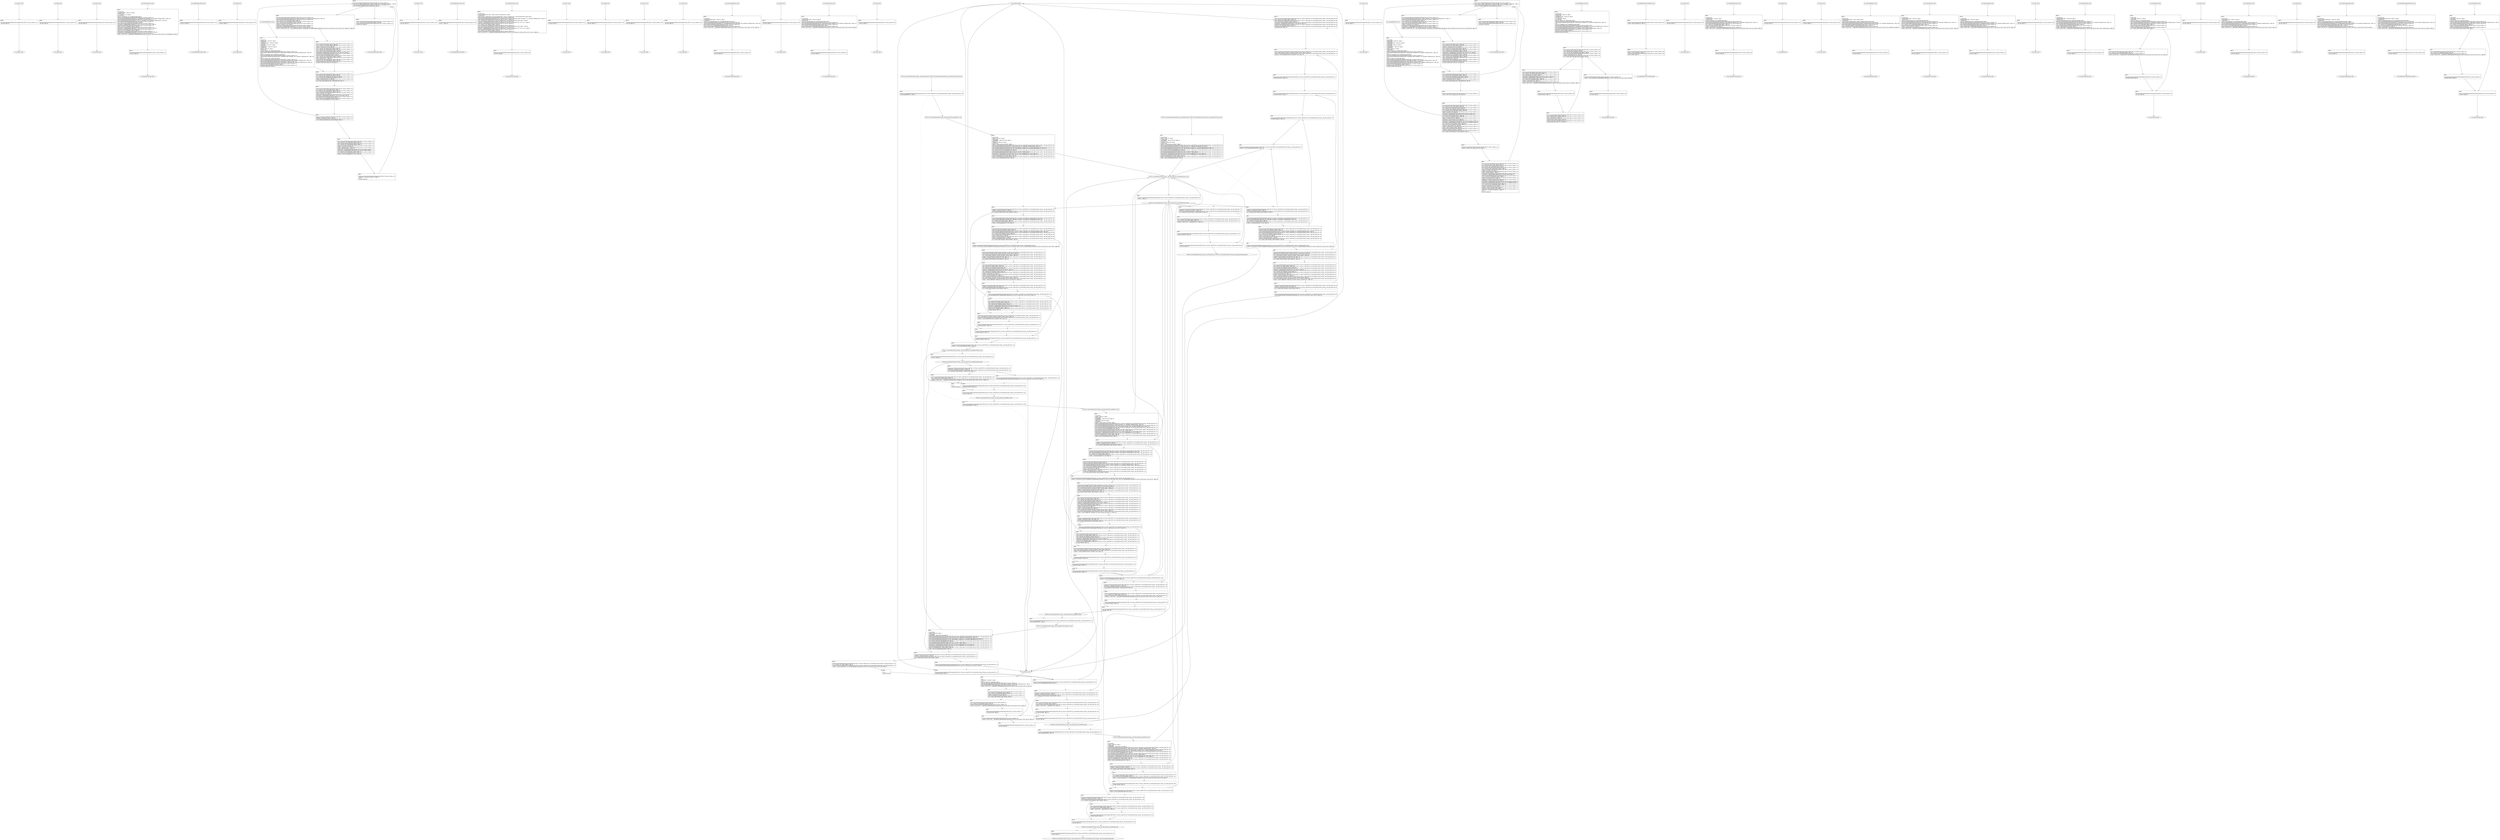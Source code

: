 digraph "icfg graph" {
BBio_ll_good1_end [label="{io_ll_good1_end}"];
BBio_ll_bad6_end [label="{io_ll_bad6_end}"];
BBio_ll_good5_end [label="{io_ll_good5_end}"];
BBio_ll_printWcharLine_end [label="{io_ll_printWcharLine_end}"];
BBio_ll_globalReturnsFalse_end [label="{io_ll_globalReturnsFalse_end}"];
BBio_ll_bad8_end [label="{io_ll_bad8_end}"];
BBio_ll_decodeHexWChars_end [label="{io_ll_decodeHexWChars_end}"];
BBio_ll_good7_end [label="{io_ll_good7_end}"];
BBio_ll_globalReturnsTrue_end [label="{io_ll_globalReturnsTrue_end}"];
BBio_ll_printStructLine_end [label="{io_ll_printStructLine_end}"];
BBio_ll_bad7_end [label="{io_ll_bad7_end}"];
BBio_ll_good6_end [label="{io_ll_good6_end}"];
BBio_ll_bad2_end [label="{io_ll_bad2_end}"];
BBio_ll_bad9_end [label="{io_ll_bad9_end}"];
BBio_ll_printUnsignedLine_end [label="{io_ll_printUnsignedLine_end}"];
BBio_ll_good4_end [label="{io_ll_good4_end}"];
BBio_ll_printSizeTLine_end [label="{io_ll_printSizeTLine_end}"];
BBio_ll_bad5_end [label="{io_ll_bad5_end}"];
BBio_ll_printLine_end [label="{io_ll_printLine_end}"];
BBio_ll_bad4_end [label="{io_ll_bad4_end}"];
BBio_ll_decodeHexChars_end [label="{io_ll_decodeHexChars_end}"];
BBCWE134_Uncontrolled_Format_String__char_file_printf_08_ll_CWE134_Uncontrolled_Format_String__char_file_printf_08_good_end [label="{CWE134_Uncontrolled_Format_String__char_file_printf_08_ll_CWE134_Uncontrolled_Format_String__char_file_printf_08_good_end}"];
BBCWE134_Uncontrolled_Format_String__char_file_printf_08_ll_CWE134_Uncontrolled_Format_String__char_file_printf_08_bad_end [label="{CWE134_Uncontrolled_Format_String__char_file_printf_08_ll_CWE134_Uncontrolled_Format_String__char_file_printf_08_bad_end}"];
BBio_ll_printBytesLine_end [label="{io_ll_printBytesLine_end}"];
BBCWE134_Uncontrolled_Format_String__char_file_printf_08_ll_staticReturnsFalse_end [label="{CWE134_Uncontrolled_Format_String__char_file_printf_08_ll_staticReturnsFalse_end}"];
BBCWE134_Uncontrolled_Format_String__char_file_printf_08_ll_goodB2G1_end [label="{CWE134_Uncontrolled_Format_String__char_file_printf_08_ll_goodB2G1_end}"];
BBCWE134_Uncontrolled_Format_String__char_file_printf_08_ll_goodG2B2_end [label="{CWE134_Uncontrolled_Format_String__char_file_printf_08_ll_goodG2B2_end}"];
BBio_ll_globalReturnsTrueOrFalse_end [label="{io_ll_globalReturnsTrueOrFalse_end}"];
BBio_ll_good3_end [label="{io_ll_good3_end}"];
BBCWE134_Uncontrolled_Format_String__char_file_printf_08_ll_goodG2B1_end [label="{CWE134_Uncontrolled_Format_String__char_file_printf_08_ll_goodG2B1_end}"];
BBio_ll_printHexCharLine_end [label="{io_ll_printHexCharLine_end}"];
BBio_ll_good9_end [label="{io_ll_good9_end}"];
BBio_ll_bad3_end [label="{io_ll_bad3_end}"];
BBCWE134_Uncontrolled_Format_String__char_file_printf_08_ll_staticReturnsTrue_end [label="{CWE134_Uncontrolled_Format_String__char_file_printf_08_ll_staticReturnsTrue_end}"];
BBio_ll_printDoubleLine_end [label="{io_ll_printDoubleLine_end}"];
BBio_ll_printShortLine_end [label="{io_ll_printShortLine_end}"];
BBio_ll_printLongLine_end [label="{io_ll_printLongLine_end}"];
BBio_ll_bad1_end [label="{io_ll_bad1_end}"];
BBio_ll_printFloatLine_end [label="{io_ll_printFloatLine_end}"];
BBio_ll_printWLine_end [label="{io_ll_printWLine_end}"];
BBio_ll_good2_end [label="{io_ll_good2_end}"];
BBio_ll_printIntLine_end [label="{io_ll_printIntLine_end}"];
BBio_ll_good8_end [label="{io_ll_good8_end}"];
BBio_ll_printLongLongLine_end [label="{io_ll_printLongLongLine_end}"];
BBio_ll_printHexUnsignedCharLine_end [label="{io_ll_printHexUnsignedCharLine_end}"];
BBio_ll_printSinkLine_end [label="{io_ll_printSinkLine_end}"];
BBCWE134_Uncontrolled_Format_String__char_file_printf_08_ll_goodB2G2_end [label="{CWE134_Uncontrolled_Format_String__char_file_printf_08_ll_goodB2G2_end}"];
BBio_ll_good1_start [label="{io_ll_good1_start}", shape=record];
io_ll_good1BB69 [label="{BB69:\l\l/home/raoxue/Desktop/MemVerif/workspace/000_080_017/source_code/io.c:187\l
  ret void, !dbg !52\l
}", shape=record];
BBio_ll_bad6_start [label="{io_ll_bad6_start}", shape=record];
io_ll_bad6BB83 [label="{BB83:\l\l/home/raoxue/Desktop/MemVerif/workspace/000_080_017/source_code/io.c:203\l
  ret void, !dbg !52\l
}", shape=record];
BBio_ll_good5_start [label="{io_ll_good5_start}", shape=record];
io_ll_good5BB73 [label="{BB73:\l\l/home/raoxue/Desktop/MemVerif/workspace/000_080_017/source_code/io.c:191\l
  ret void, !dbg !52\l
}", shape=record];
BBio_ll_printWcharLine_start [label="{io_ll_printWcharLine_start}", shape=record];
io_ll_printWcharLineBB28 [label="{BB28:\l\l/:2330421504\l
  %wideChar.addr = alloca i32, align 4\l
/:2330421504\l
  %s = alloca [2 x i32], align 4\l
/:2330421504\l
  store i32 %wideChar, i32* %wideChar.addr, align 4\l
/home/raoxue/Desktop/MemVerif/workspace/000_080_017/source_code/io.c:70\l
  call void @llvm.dbg.declare(metadata i32* %wideChar.addr, metadata !162, metadata !DIExpression()), !dbg !163\l
/home/raoxue/Desktop/MemVerif/workspace/000_080_017/source_code/io.c:74\l
  call void @llvm.dbg.declare(metadata [2 x i32]* %s, metadata !164, metadata !DIExpression()), !dbg !168\l
/home/raoxue/Desktop/MemVerif/workspace/000_080_017/source_code/io.c:75\l
  %0 = load i32, i32* %wideChar.addr, align 4, !dbg !61\l
/home/raoxue/Desktop/MemVerif/workspace/000_080_017/source_code/io.c:75\l
  %arrayidx = getelementptr inbounds [2 x i32], [2 x i32]* %s, i64 0, i64 0, !dbg !62\l
/home/raoxue/Desktop/MemVerif/workspace/000_080_017/source_code/io.c:75\l
  store i32 %0, i32* %arrayidx, align 4, !dbg !63\l
/home/raoxue/Desktop/MemVerif/workspace/000_080_017/source_code/io.c:76\l
  %arrayidx1 = getelementptr inbounds [2 x i32], [2 x i32]* %s, i64 0, i64 1, !dbg !64\l
/home/raoxue/Desktop/MemVerif/workspace/000_080_017/source_code/io.c:76\l
  store i32 0, i32* %arrayidx1, align 4, !dbg !65\l
/home/raoxue/Desktop/MemVerif/workspace/000_080_017/source_code/io.c:77\l
  %arraydecay = getelementptr inbounds [2 x i32], [2 x i32]* %s, i64 0, i64 0, !dbg !66\l
/home/raoxue/Desktop/MemVerif/workspace/000_080_017/source_code/io.c:77\l
  %call = call i32 (i8*, ...) @printf(i8* getelementptr inbounds ([5 x i8], [5 x i8]* @.str.10, i64 0, i64 0), i32* %arraydecay), !dbg !67\l
}", shape=record];
io_ll_printWcharLineBB28 [label="{BB28:\l\l/:2330421504\l
  %wideChar.addr = alloca i32, align 4\l
/:2330421504\l
  %s = alloca [2 x i32], align 4\l
/:2330421504\l
  store i32 %wideChar, i32* %wideChar.addr, align 4\l
/home/raoxue/Desktop/MemVerif/workspace/000_080_017/source_code/io.c:70\l
  call void @llvm.dbg.declare(metadata i32* %wideChar.addr, metadata !162, metadata !DIExpression()), !dbg !163\l
/home/raoxue/Desktop/MemVerif/workspace/000_080_017/source_code/io.c:74\l
  call void @llvm.dbg.declare(metadata [2 x i32]* %s, metadata !164, metadata !DIExpression()), !dbg !168\l
/home/raoxue/Desktop/MemVerif/workspace/000_080_017/source_code/io.c:75\l
  %0 = load i32, i32* %wideChar.addr, align 4, !dbg !61\l
/home/raoxue/Desktop/MemVerif/workspace/000_080_017/source_code/io.c:75\l
  %arrayidx = getelementptr inbounds [2 x i32], [2 x i32]* %s, i64 0, i64 0, !dbg !62\l
/home/raoxue/Desktop/MemVerif/workspace/000_080_017/source_code/io.c:75\l
  store i32 %0, i32* %arrayidx, align 4, !dbg !63\l
/home/raoxue/Desktop/MemVerif/workspace/000_080_017/source_code/io.c:76\l
  %arrayidx1 = getelementptr inbounds [2 x i32], [2 x i32]* %s, i64 0, i64 1, !dbg !64\l
/home/raoxue/Desktop/MemVerif/workspace/000_080_017/source_code/io.c:76\l
  store i32 0, i32* %arrayidx1, align 4, !dbg !65\l
/home/raoxue/Desktop/MemVerif/workspace/000_080_017/source_code/io.c:77\l
  %arraydecay = getelementptr inbounds [2 x i32], [2 x i32]* %s, i64 0, i64 0, !dbg !66\l
/home/raoxue/Desktop/MemVerif/workspace/000_080_017/source_code/io.c:77\l
  %call = call i32 (i8*, ...) @printf(i8* getelementptr inbounds ([5 x i8], [5 x i8]* @.str.10, i64 0, i64 0), i32* %arraydecay), !dbg !67\l
}", shape=record];
io_ll_printWcharLineBB29 [label="{BB29:\l\l/home/raoxue/Desktop/MemVerif/workspace/000_080_017/source_code/io.c:78\l
  ret void, !dbg !68\l
}", shape=record];
BBio_ll_globalReturnsFalse_start [label="{io_ll_globalReturnsFalse_start}", shape=record];
io_ll_globalReturnsFalseBB66 [label="{BB66:\l\l/home/raoxue/Desktop/MemVerif/workspace/000_080_017/source_code/io.c:163\l
  ret i32 0, !dbg !52\l
}", shape=record];
BBio_ll_bad8_start [label="{io_ll_bad8_start}", shape=record];
io_ll_bad8BB85 [label="{BB85:\l\l/home/raoxue/Desktop/MemVerif/workspace/000_080_017/source_code/io.c:205\l
  ret void, !dbg !52\l
}", shape=record];
BBio_ll_decodeHexWChars_start [label="{io_ll_decodeHexWChars_start}", shape=record];
io_ll_decodeHexWCharsBB55 [label="{BB55:\l\l/:104839752\l
  %bytes.addr = alloca i8*, align 8\l
/:104839752\l
  %numBytes.addr = alloca i64, align 8\l
/:104839752\l
  %hex.addr = alloca i32*, align 8\l
/:104839752\l
  %numWritten = alloca i64, align 8\l
/:104839752\l
  %byte = alloca i32, align 4\l
/:104839752\l
  store i8* %bytes, i8** %bytes.addr, align 8\l
/home/raoxue/Desktop/MemVerif/workspace/000_080_017/source_code/io.c:135\l
  call void @llvm.dbg.declare(metadata i8** %bytes.addr, metadata !290, metadata !DIExpression()), !dbg !291\l
/:135\l
  store i64 %numBytes, i64* %numBytes.addr, align 8\l
/home/raoxue/Desktop/MemVerif/workspace/000_080_017/source_code/io.c:135\l
  call void @llvm.dbg.declare(metadata i64* %numBytes.addr, metadata !292, metadata !DIExpression()), !dbg !293\l
/:135\l
  store i32* %hex, i32** %hex.addr, align 8\l
/home/raoxue/Desktop/MemVerif/workspace/000_080_017/source_code/io.c:135\l
  call void @llvm.dbg.declare(metadata i32** %hex.addr, metadata !294, metadata !DIExpression()), !dbg !295\l
/home/raoxue/Desktop/MemVerif/workspace/000_080_017/source_code/io.c:137\l
  call void @llvm.dbg.declare(metadata i64* %numWritten, metadata !296, metadata !DIExpression()), !dbg !297\l
/home/raoxue/Desktop/MemVerif/workspace/000_080_017/source_code/io.c:137\l
  store i64 0, i64* %numWritten, align 8, !dbg !65\l
/home/raoxue/Desktop/MemVerif/workspace/000_080_017/source_code/io.c:143\l
  br label %while.cond, !dbg !66\l
}", shape=record];
io_ll_decodeHexWCharsBB56 [label="{BB56:\l\l/home/raoxue/Desktop/MemVerif/workspace/000_080_017/source_code/io.c:143\l
  %0 = load i64, i64* %numWritten, align 8, !dbg !67\l
/home/raoxue/Desktop/MemVerif/workspace/000_080_017/source_code/io.c:143\l
  %1 = load i64, i64* %numBytes.addr, align 8, !dbg !68\l
/home/raoxue/Desktop/MemVerif/workspace/000_080_017/source_code/io.c:143\l
  %cmp = icmp ult i64 %0, %1, !dbg !69\l
/home/raoxue/Desktop/MemVerif/workspace/000_080_017/source_code/io.c:143\l
  br i1 %cmp, label %land.lhs.true, label %land.end, !dbg !70\l
}", shape=record];
io_ll_decodeHexWCharsBB57 [label="{BB57:\l\l/home/raoxue/Desktop/MemVerif/workspace/000_080_017/source_code/io.c:143\l
  %2 = load i32*, i32** %hex.addr, align 8, !dbg !71\l
/home/raoxue/Desktop/MemVerif/workspace/000_080_017/source_code/io.c:143\l
  %3 = load i64, i64* %numWritten, align 8, !dbg !72\l
/home/raoxue/Desktop/MemVerif/workspace/000_080_017/source_code/io.c:143\l
  %mul = mul i64 2, %3, !dbg !73\l
/home/raoxue/Desktop/MemVerif/workspace/000_080_017/source_code/io.c:143\l
  %arrayidx = getelementptr inbounds i32, i32* %2, i64 %mul, !dbg !71\l
/home/raoxue/Desktop/MemVerif/workspace/000_080_017/source_code/io.c:143\l
  %4 = load i32, i32* %arrayidx, align 4, !dbg !71\l
/home/raoxue/Desktop/MemVerif/workspace/000_080_017/source_code/io.c:143\l
  %call = call i32 @iswxdigit(i32 %4) #5, !dbg !74\l
}", shape=record];
io_ll_decodeHexWCharsBB57 [label="{BB57:\l\l/home/raoxue/Desktop/MemVerif/workspace/000_080_017/source_code/io.c:143\l
  %2 = load i32*, i32** %hex.addr, align 8, !dbg !71\l
/home/raoxue/Desktop/MemVerif/workspace/000_080_017/source_code/io.c:143\l
  %3 = load i64, i64* %numWritten, align 8, !dbg !72\l
/home/raoxue/Desktop/MemVerif/workspace/000_080_017/source_code/io.c:143\l
  %mul = mul i64 2, %3, !dbg !73\l
/home/raoxue/Desktop/MemVerif/workspace/000_080_017/source_code/io.c:143\l
  %arrayidx = getelementptr inbounds i32, i32* %2, i64 %mul, !dbg !71\l
/home/raoxue/Desktop/MemVerif/workspace/000_080_017/source_code/io.c:143\l
  %4 = load i32, i32* %arrayidx, align 4, !dbg !71\l
/home/raoxue/Desktop/MemVerif/workspace/000_080_017/source_code/io.c:143\l
  %call = call i32 @iswxdigit(i32 %4) #5, !dbg !74\l
}", shape=record];
io_ll_decodeHexWCharsBB59 [label="{BB59:\l\l/home/raoxue/Desktop/MemVerif/workspace/000_080_017/source_code/io.c:143\l
  %tobool = icmp ne i32 %call, 0, !dbg !74\l
/home/raoxue/Desktop/MemVerif/workspace/000_080_017/source_code/io.c:143\l
  br i1 %tobool, label %land.rhs, label %land.end, !dbg !75\l
}", shape=record];
io_ll_decodeHexWCharsBB60 [label="{BB60:\l\l/home/raoxue/Desktop/MemVerif/workspace/000_080_017/source_code/io.c:143\l
  %5 = load i32*, i32** %hex.addr, align 8, !dbg !76\l
/home/raoxue/Desktop/MemVerif/workspace/000_080_017/source_code/io.c:143\l
  %6 = load i64, i64* %numWritten, align 8, !dbg !77\l
/home/raoxue/Desktop/MemVerif/workspace/000_080_017/source_code/io.c:143\l
  %mul1 = mul i64 2, %6, !dbg !78\l
/home/raoxue/Desktop/MemVerif/workspace/000_080_017/source_code/io.c:143\l
  %add = add i64 %mul1, 1, !dbg !79\l
/home/raoxue/Desktop/MemVerif/workspace/000_080_017/source_code/io.c:143\l
  %arrayidx2 = getelementptr inbounds i32, i32* %5, i64 %add, !dbg !76\l
/home/raoxue/Desktop/MemVerif/workspace/000_080_017/source_code/io.c:143\l
  %7 = load i32, i32* %arrayidx2, align 4, !dbg !76\l
/home/raoxue/Desktop/MemVerif/workspace/000_080_017/source_code/io.c:143\l
  %call3 = call i32 @iswxdigit(i32 %7) #5, !dbg !80\l
}", shape=record];
io_ll_decodeHexWCharsBB60 [label="{BB60:\l\l/home/raoxue/Desktop/MemVerif/workspace/000_080_017/source_code/io.c:143\l
  %5 = load i32*, i32** %hex.addr, align 8, !dbg !76\l
/home/raoxue/Desktop/MemVerif/workspace/000_080_017/source_code/io.c:143\l
  %6 = load i64, i64* %numWritten, align 8, !dbg !77\l
/home/raoxue/Desktop/MemVerif/workspace/000_080_017/source_code/io.c:143\l
  %mul1 = mul i64 2, %6, !dbg !78\l
/home/raoxue/Desktop/MemVerif/workspace/000_080_017/source_code/io.c:143\l
  %add = add i64 %mul1, 1, !dbg !79\l
/home/raoxue/Desktop/MemVerif/workspace/000_080_017/source_code/io.c:143\l
  %arrayidx2 = getelementptr inbounds i32, i32* %5, i64 %add, !dbg !76\l
/home/raoxue/Desktop/MemVerif/workspace/000_080_017/source_code/io.c:143\l
  %7 = load i32, i32* %arrayidx2, align 4, !dbg !76\l
/home/raoxue/Desktop/MemVerif/workspace/000_080_017/source_code/io.c:143\l
  %call3 = call i32 @iswxdigit(i32 %7) #5, !dbg !80\l
}", shape=record];
io_ll_decodeHexWCharsBB61 [label="{BB61:\l\l/home/raoxue/Desktop/MemVerif/workspace/000_080_017/source_code/io.c:143\l
  %tobool4 = icmp ne i32 %call3, 0, !dbg !75\l
/:143\l
  br label %land.end\l
}", shape=record];
io_ll_decodeHexWCharsBB58 [label="{BB58:\l\l/home/raoxue/Desktop/MemVerif/workspace/000_080_017/source_code/io.c:0\l
  %8 = phi i1 [ false, %land.lhs.true ], [ false, %while.cond ], [ %tobool4, %land.rhs ], !dbg !81\l
/home/raoxue/Desktop/MemVerif/workspace/000_080_017/source_code/io.c:143\l
  br i1 %8, label %while.body, label %while.end, !dbg !66\l
}", shape=record];
io_ll_decodeHexWCharsBB62 [label="{BB62:\l\l/home/raoxue/Desktop/MemVerif/workspace/000_080_017/source_code/io.c:145\l
  call void @llvm.dbg.declare(metadata i32* %byte, metadata !314, metadata !DIExpression()), !dbg !316\l
/home/raoxue/Desktop/MemVerif/workspace/000_080_017/source_code/io.c:146\l
  %9 = load i32*, i32** %hex.addr, align 8, !dbg !85\l
/home/raoxue/Desktop/MemVerif/workspace/000_080_017/source_code/io.c:146\l
  %10 = load i64, i64* %numWritten, align 8, !dbg !86\l
/home/raoxue/Desktop/MemVerif/workspace/000_080_017/source_code/io.c:146\l
  %mul5 = mul i64 2, %10, !dbg !87\l
/home/raoxue/Desktop/MemVerif/workspace/000_080_017/source_code/io.c:146\l
  %arrayidx6 = getelementptr inbounds i32, i32* %9, i64 %mul5, !dbg !85\l
/home/raoxue/Desktop/MemVerif/workspace/000_080_017/source_code/io.c:146\l
  %call7 = call i32 (i32*, i32*, ...) @__isoc99_swscanf(i32* %arrayidx6, i32* getelementptr inbounds ([5 x i32], [5 x i32]* @.str.16, i64 0, i64 0), i32* %byte) #5, !dbg !88\l
}", shape=record];
io_ll_decodeHexWCharsBB62 [label="{BB62:\l\l/home/raoxue/Desktop/MemVerif/workspace/000_080_017/source_code/io.c:145\l
  call void @llvm.dbg.declare(metadata i32* %byte, metadata !314, metadata !DIExpression()), !dbg !316\l
/home/raoxue/Desktop/MemVerif/workspace/000_080_017/source_code/io.c:146\l
  %9 = load i32*, i32** %hex.addr, align 8, !dbg !85\l
/home/raoxue/Desktop/MemVerif/workspace/000_080_017/source_code/io.c:146\l
  %10 = load i64, i64* %numWritten, align 8, !dbg !86\l
/home/raoxue/Desktop/MemVerif/workspace/000_080_017/source_code/io.c:146\l
  %mul5 = mul i64 2, %10, !dbg !87\l
/home/raoxue/Desktop/MemVerif/workspace/000_080_017/source_code/io.c:146\l
  %arrayidx6 = getelementptr inbounds i32, i32* %9, i64 %mul5, !dbg !85\l
/home/raoxue/Desktop/MemVerif/workspace/000_080_017/source_code/io.c:146\l
  %call7 = call i32 (i32*, i32*, ...) @__isoc99_swscanf(i32* %arrayidx6, i32* getelementptr inbounds ([5 x i32], [5 x i32]* @.str.16, i64 0, i64 0), i32* %byte) #5, !dbg !88\l
}", shape=record];
io_ll_decodeHexWCharsBB64 [label="{BB64:\l\l/home/raoxue/Desktop/MemVerif/workspace/000_080_017/source_code/io.c:147\l
  %11 = load i32, i32* %byte, align 4, !dbg !89\l
/home/raoxue/Desktop/MemVerif/workspace/000_080_017/source_code/io.c:147\l
  %conv = trunc i32 %11 to i8, !dbg !90\l
/home/raoxue/Desktop/MemVerif/workspace/000_080_017/source_code/io.c:147\l
  %12 = load i8*, i8** %bytes.addr, align 8, !dbg !91\l
/home/raoxue/Desktop/MemVerif/workspace/000_080_017/source_code/io.c:147\l
  %13 = load i64, i64* %numWritten, align 8, !dbg !92\l
/home/raoxue/Desktop/MemVerif/workspace/000_080_017/source_code/io.c:147\l
  %arrayidx8 = getelementptr inbounds i8, i8* %12, i64 %13, !dbg !91\l
/home/raoxue/Desktop/MemVerif/workspace/000_080_017/source_code/io.c:147\l
  store i8 %conv, i8* %arrayidx8, align 1, !dbg !93\l
/home/raoxue/Desktop/MemVerif/workspace/000_080_017/source_code/io.c:148\l
  %14 = load i64, i64* %numWritten, align 8, !dbg !94\l
/home/raoxue/Desktop/MemVerif/workspace/000_080_017/source_code/io.c:148\l
  %inc = add i64 %14, 1, !dbg !94\l
/home/raoxue/Desktop/MemVerif/workspace/000_080_017/source_code/io.c:148\l
  store i64 %inc, i64* %numWritten, align 8, !dbg !94\l
/home/raoxue/Desktop/MemVerif/workspace/000_080_017/source_code/io.c:143\l
  br label %while.cond, !dbg !66, !llvm.loop !95\l
}", shape=record];
io_ll_decodeHexWCharsBB63 [label="{BB63:\l\l/home/raoxue/Desktop/MemVerif/workspace/000_080_017/source_code/io.c:151\l
  %15 = load i64, i64* %numWritten, align 8, !dbg !98\l
/home/raoxue/Desktop/MemVerif/workspace/000_080_017/source_code/io.c:151\l
  ret i64 %15, !dbg !99\l
}", shape=record];
BBio_ll_good7_start [label="{io_ll_good7_start}", shape=record];
io_ll_good7BB75 [label="{BB75:\l\l/home/raoxue/Desktop/MemVerif/workspace/000_080_017/source_code/io.c:193\l
  ret void, !dbg !52\l
}", shape=record];
BBio_ll_globalReturnsTrue_start [label="{io_ll_globalReturnsTrue_start}", shape=record];
io_ll_globalReturnsTrueBB65 [label="{BB65:\l\l/home/raoxue/Desktop/MemVerif/workspace/000_080_017/source_code/io.c:158\l
  ret i32 1, !dbg !52\l
}", shape=record];
BBio_ll_printStructLine_start [label="{io_ll_printStructLine_start}", shape=record];
io_ll_printStructLineBB36 [label="{BB36:\l\l/:2330421504\l
  %structTwoIntsStruct.addr = alloca %struct._twoIntsStruct*, align 8\l
/:2330421504\l
  store %struct._twoIntsStruct* %structTwoIntsStruct, %struct._twoIntsStruct** %structTwoIntsStruct.addr, align 8\l
/home/raoxue/Desktop/MemVerif/workspace/000_080_017/source_code/io.c:95\l
  call void @llvm.dbg.declare(metadata %struct._twoIntsStruct** %structTwoIntsStruct.addr, metadata !212, metadata !DIExpression()), !dbg !213\l
/home/raoxue/Desktop/MemVerif/workspace/000_080_017/source_code/io.c:97\l
  %0 = load %struct._twoIntsStruct*, %struct._twoIntsStruct** %structTwoIntsStruct.addr, align 8, !dbg !61\l
/home/raoxue/Desktop/MemVerif/workspace/000_080_017/source_code/io.c:97\l
  %intOne = getelementptr inbounds %struct._twoIntsStruct, %struct._twoIntsStruct* %0, i32 0, i32 0, !dbg !62\l
/home/raoxue/Desktop/MemVerif/workspace/000_080_017/source_code/io.c:97\l
  %1 = load i32, i32* %intOne, align 4, !dbg !62\l
/home/raoxue/Desktop/MemVerif/workspace/000_080_017/source_code/io.c:97\l
  %2 = load %struct._twoIntsStruct*, %struct._twoIntsStruct** %structTwoIntsStruct.addr, align 8, !dbg !63\l
/home/raoxue/Desktop/MemVerif/workspace/000_080_017/source_code/io.c:97\l
  %intTwo = getelementptr inbounds %struct._twoIntsStruct, %struct._twoIntsStruct* %2, i32 0, i32 1, !dbg !64\l
/home/raoxue/Desktop/MemVerif/workspace/000_080_017/source_code/io.c:97\l
  %3 = load i32, i32* %intTwo, align 4, !dbg !64\l
/home/raoxue/Desktop/MemVerif/workspace/000_080_017/source_code/io.c:97\l
  %call = call i32 (i8*, ...) @printf(i8* getelementptr inbounds ([10 x i8], [10 x i8]* @.str.13, i64 0, i64 0), i32 %1, i32 %3), !dbg !65\l
}", shape=record];
io_ll_printStructLineBB36 [label="{BB36:\l\l/:2330421504\l
  %structTwoIntsStruct.addr = alloca %struct._twoIntsStruct*, align 8\l
/:2330421504\l
  store %struct._twoIntsStruct* %structTwoIntsStruct, %struct._twoIntsStruct** %structTwoIntsStruct.addr, align 8\l
/home/raoxue/Desktop/MemVerif/workspace/000_080_017/source_code/io.c:95\l
  call void @llvm.dbg.declare(metadata %struct._twoIntsStruct** %structTwoIntsStruct.addr, metadata !212, metadata !DIExpression()), !dbg !213\l
/home/raoxue/Desktop/MemVerif/workspace/000_080_017/source_code/io.c:97\l
  %0 = load %struct._twoIntsStruct*, %struct._twoIntsStruct** %structTwoIntsStruct.addr, align 8, !dbg !61\l
/home/raoxue/Desktop/MemVerif/workspace/000_080_017/source_code/io.c:97\l
  %intOne = getelementptr inbounds %struct._twoIntsStruct, %struct._twoIntsStruct* %0, i32 0, i32 0, !dbg !62\l
/home/raoxue/Desktop/MemVerif/workspace/000_080_017/source_code/io.c:97\l
  %1 = load i32, i32* %intOne, align 4, !dbg !62\l
/home/raoxue/Desktop/MemVerif/workspace/000_080_017/source_code/io.c:97\l
  %2 = load %struct._twoIntsStruct*, %struct._twoIntsStruct** %structTwoIntsStruct.addr, align 8, !dbg !63\l
/home/raoxue/Desktop/MemVerif/workspace/000_080_017/source_code/io.c:97\l
  %intTwo = getelementptr inbounds %struct._twoIntsStruct, %struct._twoIntsStruct* %2, i32 0, i32 1, !dbg !64\l
/home/raoxue/Desktop/MemVerif/workspace/000_080_017/source_code/io.c:97\l
  %3 = load i32, i32* %intTwo, align 4, !dbg !64\l
/home/raoxue/Desktop/MemVerif/workspace/000_080_017/source_code/io.c:97\l
  %call = call i32 (i8*, ...) @printf(i8* getelementptr inbounds ([10 x i8], [10 x i8]* @.str.13, i64 0, i64 0), i32 %1, i32 %3), !dbg !65\l
}", shape=record];
io_ll_printStructLineBB37 [label="{BB37:\l\l/home/raoxue/Desktop/MemVerif/workspace/000_080_017/source_code/io.c:98\l
  ret void, !dbg !66\l
}", shape=record];
BBio_ll_bad7_start [label="{io_ll_bad7_start}", shape=record];
io_ll_bad7BB84 [label="{BB84:\l\l/home/raoxue/Desktop/MemVerif/workspace/000_080_017/source_code/io.c:204\l
  ret void, !dbg !52\l
}", shape=record];
BBio_ll_good6_start [label="{io_ll_good6_start}", shape=record];
io_ll_good6BB74 [label="{BB74:\l\l/home/raoxue/Desktop/MemVerif/workspace/000_080_017/source_code/io.c:192\l
  ret void, !dbg !52\l
}", shape=record];
BBio_ll_bad2_start [label="{io_ll_bad2_start}", shape=record];
io_ll_bad2BB79 [label="{BB79:\l\l/home/raoxue/Desktop/MemVerif/workspace/000_080_017/source_code/io.c:199\l
  ret void, !dbg !52\l
}", shape=record];
BBio_ll_bad9_start [label="{io_ll_bad9_start}", shape=record];
io_ll_bad9BB86 [label="{BB86:\l\l/home/raoxue/Desktop/MemVerif/workspace/000_080_017/source_code/io.c:206\l
  ret void, !dbg !52\l
}", shape=record];
BBio_ll_printUnsignedLine_start [label="{io_ll_printUnsignedLine_start}", shape=record];
io_ll_printUnsignedLineBB30 [label="{BB30:\l\l/:105000792\l
  %unsignedNumber.addr = alloca i32, align 4\l
/:105000792\l
  store i32 %unsignedNumber, i32* %unsignedNumber.addr, align 4\l
/home/raoxue/Desktop/MemVerif/workspace/000_080_017/source_code/io.c:80\l
  call void @llvm.dbg.declare(metadata i32* %unsignedNumber.addr, metadata !180, metadata !DIExpression()), !dbg !181\l
/home/raoxue/Desktop/MemVerif/workspace/000_080_017/source_code/io.c:82\l
  %0 = load i32, i32* %unsignedNumber.addr, align 4, !dbg !54\l
/home/raoxue/Desktop/MemVerif/workspace/000_080_017/source_code/io.c:82\l
  %call = call i32 (i8*, ...) @printf(i8* getelementptr inbounds ([4 x i8], [4 x i8]* @.str.11, i64 0, i64 0), i32 %0), !dbg !55\l
}", shape=record];
io_ll_printUnsignedLineBB30 [label="{BB30:\l\l/:105000792\l
  %unsignedNumber.addr = alloca i32, align 4\l
/:105000792\l
  store i32 %unsignedNumber, i32* %unsignedNumber.addr, align 4\l
/home/raoxue/Desktop/MemVerif/workspace/000_080_017/source_code/io.c:80\l
  call void @llvm.dbg.declare(metadata i32* %unsignedNumber.addr, metadata !180, metadata !DIExpression()), !dbg !181\l
/home/raoxue/Desktop/MemVerif/workspace/000_080_017/source_code/io.c:82\l
  %0 = load i32, i32* %unsignedNumber.addr, align 4, !dbg !54\l
/home/raoxue/Desktop/MemVerif/workspace/000_080_017/source_code/io.c:82\l
  %call = call i32 (i8*, ...) @printf(i8* getelementptr inbounds ([4 x i8], [4 x i8]* @.str.11, i64 0, i64 0), i32 %0), !dbg !55\l
}", shape=record];
io_ll_printUnsignedLineBB31 [label="{BB31:\l\l/home/raoxue/Desktop/MemVerif/workspace/000_080_017/source_code/io.c:83\l
  ret void, !dbg !56\l
}", shape=record];
BBio_ll_good4_start [label="{io_ll_good4_start}", shape=record];
io_ll_good4BB72 [label="{BB72:\l\l/home/raoxue/Desktop/MemVerif/workspace/000_080_017/source_code/io.c:190\l
  ret void, !dbg !52\l
}", shape=record];
BBio_ll_printSizeTLine_start [label="{io_ll_printSizeTLine_start}", shape=record];
io_ll_printSizeTLineBB24 [label="{BB24:\l\l/:2330421504\l
  %sizeTNumber.addr = alloca i64, align 8\l
/:2330421504\l
  store i64 %sizeTNumber, i64* %sizeTNumber.addr, align 8\l
/home/raoxue/Desktop/MemVerif/workspace/000_080_017/source_code/io.c:60\l
  call void @llvm.dbg.declare(metadata i64* %sizeTNumber.addr, metadata !146, metadata !DIExpression()), !dbg !147\l
/home/raoxue/Desktop/MemVerif/workspace/000_080_017/source_code/io.c:62\l
  %0 = load i64, i64* %sizeTNumber.addr, align 8, !dbg !57\l
/home/raoxue/Desktop/MemVerif/workspace/000_080_017/source_code/io.c:62\l
  %call = call i32 (i8*, ...) @printf(i8* getelementptr inbounds ([5 x i8], [5 x i8]* @.str.8, i64 0, i64 0), i64 %0), !dbg !58\l
}", shape=record];
io_ll_printSizeTLineBB24 [label="{BB24:\l\l/:2330421504\l
  %sizeTNumber.addr = alloca i64, align 8\l
/:2330421504\l
  store i64 %sizeTNumber, i64* %sizeTNumber.addr, align 8\l
/home/raoxue/Desktop/MemVerif/workspace/000_080_017/source_code/io.c:60\l
  call void @llvm.dbg.declare(metadata i64* %sizeTNumber.addr, metadata !146, metadata !DIExpression()), !dbg !147\l
/home/raoxue/Desktop/MemVerif/workspace/000_080_017/source_code/io.c:62\l
  %0 = load i64, i64* %sizeTNumber.addr, align 8, !dbg !57\l
/home/raoxue/Desktop/MemVerif/workspace/000_080_017/source_code/io.c:62\l
  %call = call i32 (i8*, ...) @printf(i8* getelementptr inbounds ([5 x i8], [5 x i8]* @.str.8, i64 0, i64 0), i64 %0), !dbg !58\l
}", shape=record];
io_ll_printSizeTLineBB25 [label="{BB25:\l\l/home/raoxue/Desktop/MemVerif/workspace/000_080_017/source_code/io.c:63\l
  ret void, !dbg !59\l
}", shape=record];
BBio_ll_bad5_start [label="{io_ll_bad5_start}", shape=record];
io_ll_bad5BB82 [label="{BB82:\l\l/home/raoxue/Desktop/MemVerif/workspace/000_080_017/source_code/io.c:202\l
  ret void, !dbg !52\l
}", shape=record];
BBio_ll_printLine_start [label="{io_ll_printLine_start}", shape=record];
io_ll_printLineBB0 [label="{BB0:\l\l/:415\l
  %line.addr = alloca i8*, align 8\l
/:415\l
  store i8* %line, i8** %line.addr, align 8\l
/home/raoxue/Desktop/MemVerif/workspace/000_080_017/source_code/io.c:11\l
  call void @llvm.dbg.declare(metadata i8** %line.addr, metadata !52, metadata !DIExpression()), !dbg !53\l
/home/raoxue/Desktop/MemVerif/workspace/000_080_017/source_code/io.c:13\l
  %call = call i32 (i8*, ...) @printf(i8* getelementptr inbounds ([9 x i8], [9 x i8]* @.str, i64 0, i64 0)), !dbg !54\l
}", shape=record];
io_ll_printLineBB0 [label="{BB0:\l\l/:415\l
  %line.addr = alloca i8*, align 8\l
/:415\l
  store i8* %line, i8** %line.addr, align 8\l
/home/raoxue/Desktop/MemVerif/workspace/000_080_017/source_code/io.c:11\l
  call void @llvm.dbg.declare(metadata i8** %line.addr, metadata !52, metadata !DIExpression()), !dbg !53\l
/home/raoxue/Desktop/MemVerif/workspace/000_080_017/source_code/io.c:13\l
  %call = call i32 (i8*, ...) @printf(i8* getelementptr inbounds ([9 x i8], [9 x i8]* @.str, i64 0, i64 0)), !dbg !54\l
}", shape=record];
io_ll_printLineBB1 [label="{BB1:\l\l/home/raoxue/Desktop/MemVerif/workspace/000_080_017/source_code/io.c:14\l
  %0 = load i8*, i8** %line.addr, align 8, !dbg !55\l
/home/raoxue/Desktop/MemVerif/workspace/000_080_017/source_code/io.c:14\l
  %cmp = icmp ne i8* %0, null, !dbg !57\l
/home/raoxue/Desktop/MemVerif/workspace/000_080_017/source_code/io.c:14\l
  br i1 %cmp, label %if.then, label %if.end, !dbg !58\l
}", shape=record];
io_ll_printLineBB2 [label="{BB2:\l\l/home/raoxue/Desktop/MemVerif/workspace/000_080_017/source_code/io.c:16\l
  %1 = load i8*, i8** %line.addr, align 8, !dbg !59\l
/home/raoxue/Desktop/MemVerif/workspace/000_080_017/source_code/io.c:16\l
  %call1 = call i32 (i8*, ...) @printf(i8* getelementptr inbounds ([4 x i8], [4 x i8]* @.str.1, i64 0, i64 0), i8* %1), !dbg !61\l
}", shape=record];
io_ll_printLineBB2 [label="{BB2:\l\l/home/raoxue/Desktop/MemVerif/workspace/000_080_017/source_code/io.c:16\l
  %1 = load i8*, i8** %line.addr, align 8, !dbg !59\l
/home/raoxue/Desktop/MemVerif/workspace/000_080_017/source_code/io.c:16\l
  %call1 = call i32 (i8*, ...) @printf(i8* getelementptr inbounds ([4 x i8], [4 x i8]* @.str.1, i64 0, i64 0), i8* %1), !dbg !61\l
}", shape=record];
io_ll_printLineBB4 [label="{BB4:\l\l/home/raoxue/Desktop/MemVerif/workspace/000_080_017/source_code/io.c:17\l
  br label %if.end, !dbg !62\l
}", shape=record];
io_ll_printLineBB3 [label="{BB3:\l\l/home/raoxue/Desktop/MemVerif/workspace/000_080_017/source_code/io.c:18\l
  %call2 = call i32 (i8*, ...) @printf(i8* getelementptr inbounds ([9 x i8], [9 x i8]* @.str.2, i64 0, i64 0)), !dbg !63\l
}", shape=record];
io_ll_printLineBB3 [label="{BB3:\l\l/home/raoxue/Desktop/MemVerif/workspace/000_080_017/source_code/io.c:18\l
  %call2 = call i32 (i8*, ...) @printf(i8* getelementptr inbounds ([9 x i8], [9 x i8]* @.str.2, i64 0, i64 0)), !dbg !63\l
}", shape=record];
io_ll_printLineBB5 [label="{BB5:\l\l/home/raoxue/Desktop/MemVerif/workspace/000_080_017/source_code/io.c:19\l
  ret void, !dbg !64\l
}", shape=record];
BBio_ll_bad4_start [label="{io_ll_bad4_start}", shape=record];
io_ll_bad4BB81 [label="{BB81:\l\l/home/raoxue/Desktop/MemVerif/workspace/000_080_017/source_code/io.c:201\l
  ret void, !dbg !52\l
}", shape=record];
BBio_ll_decodeHexChars_start [label="{io_ll_decodeHexChars_start}", shape=record];
io_ll_decodeHexCharsBB45 [label="{BB45:\l\l/:104854080\l
  %bytes.addr = alloca i8*, align 8\l
/:104854080\l
  %numBytes.addr = alloca i64, align 8\l
/:104854080\l
  %hex.addr = alloca i8*, align 8\l
/:104854080\l
  %numWritten = alloca i64, align 8\l
/:104854080\l
  %byte = alloca i32, align 4\l
/:104854080\l
  store i8* %bytes, i8** %bytes.addr, align 8\l
/home/raoxue/Desktop/MemVerif/workspace/000_080_017/source_code/io.c:113\l
  call void @llvm.dbg.declare(metadata i8** %bytes.addr, metadata !253, metadata !DIExpression()), !dbg !254\l
/:113\l
  store i64 %numBytes, i64* %numBytes.addr, align 8\l
/home/raoxue/Desktop/MemVerif/workspace/000_080_017/source_code/io.c:113\l
  call void @llvm.dbg.declare(metadata i64* %numBytes.addr, metadata !255, metadata !DIExpression()), !dbg !256\l
/:113\l
  store i8* %hex, i8** %hex.addr, align 8\l
/home/raoxue/Desktop/MemVerif/workspace/000_080_017/source_code/io.c:113\l
  call void @llvm.dbg.declare(metadata i8** %hex.addr, metadata !257, metadata !DIExpression()), !dbg !258\l
/home/raoxue/Desktop/MemVerif/workspace/000_080_017/source_code/io.c:115\l
  call void @llvm.dbg.declare(metadata i64* %numWritten, metadata !259, metadata !DIExpression()), !dbg !260\l
/home/raoxue/Desktop/MemVerif/workspace/000_080_017/source_code/io.c:115\l
  store i64 0, i64* %numWritten, align 8, !dbg !63\l
/home/raoxue/Desktop/MemVerif/workspace/000_080_017/source_code/io.c:121\l
  br label %while.cond, !dbg !64\l
}", shape=record];
io_ll_decodeHexCharsBB46 [label="{BB46:\l\l/home/raoxue/Desktop/MemVerif/workspace/000_080_017/source_code/io.c:121\l
  %0 = load i64, i64* %numWritten, align 8, !dbg !65\l
/home/raoxue/Desktop/MemVerif/workspace/000_080_017/source_code/io.c:121\l
  %1 = load i64, i64* %numBytes.addr, align 8, !dbg !66\l
/home/raoxue/Desktop/MemVerif/workspace/000_080_017/source_code/io.c:121\l
  %cmp = icmp ult i64 %0, %1, !dbg !67\l
/home/raoxue/Desktop/MemVerif/workspace/000_080_017/source_code/io.c:121\l
  br i1 %cmp, label %land.lhs.true, label %land.end, !dbg !68\l
}", shape=record];
io_ll_decodeHexCharsBB47 [label="{BB47:\l\l/home/raoxue/Desktop/MemVerif/workspace/000_080_017/source_code/io.c:121\l
  %call = call i16** @__ctype_b_loc() #5, !dbg !69\l
}", shape=record];
io_ll_decodeHexCharsBB47 [label="{BB47:\l\l/home/raoxue/Desktop/MemVerif/workspace/000_080_017/source_code/io.c:121\l
  %call = call i16** @__ctype_b_loc() #5, !dbg !69\l
}", shape=record];
io_ll_decodeHexCharsBB49 [label="{BB49:\l\l/home/raoxue/Desktop/MemVerif/workspace/000_080_017/source_code/io.c:121\l
  %2 = load i16*, i16** %call, align 8, !dbg !69\l
/home/raoxue/Desktop/MemVerif/workspace/000_080_017/source_code/io.c:121\l
  %3 = load i8*, i8** %hex.addr, align 8, !dbg !69\l
/home/raoxue/Desktop/MemVerif/workspace/000_080_017/source_code/io.c:121\l
  %4 = load i64, i64* %numWritten, align 8, !dbg !69\l
/home/raoxue/Desktop/MemVerif/workspace/000_080_017/source_code/io.c:121\l
  %mul = mul i64 2, %4, !dbg !69\l
/home/raoxue/Desktop/MemVerif/workspace/000_080_017/source_code/io.c:121\l
  %arrayidx = getelementptr inbounds i8, i8* %3, i64 %mul, !dbg !69\l
/home/raoxue/Desktop/MemVerif/workspace/000_080_017/source_code/io.c:121\l
  %5 = load i8, i8* %arrayidx, align 1, !dbg !69\l
/home/raoxue/Desktop/MemVerif/workspace/000_080_017/source_code/io.c:121\l
  %conv = sext i8 %5 to i32, !dbg !69\l
/home/raoxue/Desktop/MemVerif/workspace/000_080_017/source_code/io.c:121\l
  %idxprom = sext i32 %conv to i64, !dbg !69\l
/home/raoxue/Desktop/MemVerif/workspace/000_080_017/source_code/io.c:121\l
  %arrayidx1 = getelementptr inbounds i16, i16* %2, i64 %idxprom, !dbg !69\l
/home/raoxue/Desktop/MemVerif/workspace/000_080_017/source_code/io.c:121\l
  %6 = load i16, i16* %arrayidx1, align 2, !dbg !69\l
/home/raoxue/Desktop/MemVerif/workspace/000_080_017/source_code/io.c:121\l
  %conv2 = zext i16 %6 to i32, !dbg !69\l
/home/raoxue/Desktop/MemVerif/workspace/000_080_017/source_code/io.c:121\l
  %and = and i32 %conv2, 4096, !dbg !69\l
/home/raoxue/Desktop/MemVerif/workspace/000_080_017/source_code/io.c:121\l
  %tobool = icmp ne i32 %and, 0, !dbg !69\l
/home/raoxue/Desktop/MemVerif/workspace/000_080_017/source_code/io.c:121\l
  br i1 %tobool, label %land.rhs, label %land.end, !dbg !70\l
}", shape=record];
io_ll_decodeHexCharsBB50 [label="{BB50:\l\l/home/raoxue/Desktop/MemVerif/workspace/000_080_017/source_code/io.c:121\l
  %call3 = call i16** @__ctype_b_loc() #5, !dbg !71\l
}", shape=record];
io_ll_decodeHexCharsBB50 [label="{BB50:\l\l/home/raoxue/Desktop/MemVerif/workspace/000_080_017/source_code/io.c:121\l
  %call3 = call i16** @__ctype_b_loc() #5, !dbg !71\l
}", shape=record];
io_ll_decodeHexCharsBB51 [label="{BB51:\l\l/home/raoxue/Desktop/MemVerif/workspace/000_080_017/source_code/io.c:121\l
  %7 = load i16*, i16** %call3, align 8, !dbg !71\l
/home/raoxue/Desktop/MemVerif/workspace/000_080_017/source_code/io.c:121\l
  %8 = load i8*, i8** %hex.addr, align 8, !dbg !71\l
/home/raoxue/Desktop/MemVerif/workspace/000_080_017/source_code/io.c:121\l
  %9 = load i64, i64* %numWritten, align 8, !dbg !71\l
/home/raoxue/Desktop/MemVerif/workspace/000_080_017/source_code/io.c:121\l
  %mul4 = mul i64 2, %9, !dbg !71\l
/home/raoxue/Desktop/MemVerif/workspace/000_080_017/source_code/io.c:121\l
  %add = add i64 %mul4, 1, !dbg !71\l
/home/raoxue/Desktop/MemVerif/workspace/000_080_017/source_code/io.c:121\l
  %arrayidx5 = getelementptr inbounds i8, i8* %8, i64 %add, !dbg !71\l
/home/raoxue/Desktop/MemVerif/workspace/000_080_017/source_code/io.c:121\l
  %10 = load i8, i8* %arrayidx5, align 1, !dbg !71\l
/home/raoxue/Desktop/MemVerif/workspace/000_080_017/source_code/io.c:121\l
  %conv6 = sext i8 %10 to i32, !dbg !71\l
/home/raoxue/Desktop/MemVerif/workspace/000_080_017/source_code/io.c:121\l
  %idxprom7 = sext i32 %conv6 to i64, !dbg !71\l
/home/raoxue/Desktop/MemVerif/workspace/000_080_017/source_code/io.c:121\l
  %arrayidx8 = getelementptr inbounds i16, i16* %7, i64 %idxprom7, !dbg !71\l
/home/raoxue/Desktop/MemVerif/workspace/000_080_017/source_code/io.c:121\l
  %11 = load i16, i16* %arrayidx8, align 2, !dbg !71\l
/home/raoxue/Desktop/MemVerif/workspace/000_080_017/source_code/io.c:121\l
  %conv9 = zext i16 %11 to i32, !dbg !71\l
/home/raoxue/Desktop/MemVerif/workspace/000_080_017/source_code/io.c:121\l
  %and10 = and i32 %conv9, 4096, !dbg !71\l
/home/raoxue/Desktop/MemVerif/workspace/000_080_017/source_code/io.c:121\l
  %tobool11 = icmp ne i32 %and10, 0, !dbg !70\l
/:121\l
  br label %land.end\l
}", shape=record];
io_ll_decodeHexCharsBB48 [label="{BB48:\l\l/home/raoxue/Desktop/MemVerif/workspace/000_080_017/source_code/io.c:0\l
  %12 = phi i1 [ false, %land.lhs.true ], [ false, %while.cond ], [ %tobool11, %land.rhs ], !dbg !72\l
/home/raoxue/Desktop/MemVerif/workspace/000_080_017/source_code/io.c:121\l
  br i1 %12, label %while.body, label %while.end, !dbg !64\l
}", shape=record];
io_ll_decodeHexCharsBB52 [label="{BB52:\l\l/home/raoxue/Desktop/MemVerif/workspace/000_080_017/source_code/io.c:123\l
  call void @llvm.dbg.declare(metadata i32* %byte, metadata !270, metadata !DIExpression()), !dbg !272\l
/home/raoxue/Desktop/MemVerif/workspace/000_080_017/source_code/io.c:124\l
  %13 = load i8*, i8** %hex.addr, align 8, !dbg !76\l
/home/raoxue/Desktop/MemVerif/workspace/000_080_017/source_code/io.c:124\l
  %14 = load i64, i64* %numWritten, align 8, !dbg !77\l
/home/raoxue/Desktop/MemVerif/workspace/000_080_017/source_code/io.c:124\l
  %mul12 = mul i64 2, %14, !dbg !78\l
/home/raoxue/Desktop/MemVerif/workspace/000_080_017/source_code/io.c:124\l
  %arrayidx13 = getelementptr inbounds i8, i8* %13, i64 %mul12, !dbg !76\l
/home/raoxue/Desktop/MemVerif/workspace/000_080_017/source_code/io.c:124\l
  %call14 = call i32 (i8*, i8*, ...) @__isoc99_sscanf(i8* %arrayidx13, i8* getelementptr inbounds ([5 x i8], [5 x i8]* @.str.14, i64 0, i64 0), i32* %byte) #6, !dbg !79\l
}", shape=record];
io_ll_decodeHexCharsBB52 [label="{BB52:\l\l/home/raoxue/Desktop/MemVerif/workspace/000_080_017/source_code/io.c:123\l
  call void @llvm.dbg.declare(metadata i32* %byte, metadata !270, metadata !DIExpression()), !dbg !272\l
/home/raoxue/Desktop/MemVerif/workspace/000_080_017/source_code/io.c:124\l
  %13 = load i8*, i8** %hex.addr, align 8, !dbg !76\l
/home/raoxue/Desktop/MemVerif/workspace/000_080_017/source_code/io.c:124\l
  %14 = load i64, i64* %numWritten, align 8, !dbg !77\l
/home/raoxue/Desktop/MemVerif/workspace/000_080_017/source_code/io.c:124\l
  %mul12 = mul i64 2, %14, !dbg !78\l
/home/raoxue/Desktop/MemVerif/workspace/000_080_017/source_code/io.c:124\l
  %arrayidx13 = getelementptr inbounds i8, i8* %13, i64 %mul12, !dbg !76\l
/home/raoxue/Desktop/MemVerif/workspace/000_080_017/source_code/io.c:124\l
  %call14 = call i32 (i8*, i8*, ...) @__isoc99_sscanf(i8* %arrayidx13, i8* getelementptr inbounds ([5 x i8], [5 x i8]* @.str.14, i64 0, i64 0), i32* %byte) #6, !dbg !79\l
}", shape=record];
io_ll_decodeHexCharsBB54 [label="{BB54:\l\l/home/raoxue/Desktop/MemVerif/workspace/000_080_017/source_code/io.c:125\l
  %15 = load i32, i32* %byte, align 4, !dbg !80\l
/home/raoxue/Desktop/MemVerif/workspace/000_080_017/source_code/io.c:125\l
  %conv15 = trunc i32 %15 to i8, !dbg !81\l
/home/raoxue/Desktop/MemVerif/workspace/000_080_017/source_code/io.c:125\l
  %16 = load i8*, i8** %bytes.addr, align 8, !dbg !82\l
/home/raoxue/Desktop/MemVerif/workspace/000_080_017/source_code/io.c:125\l
  %17 = load i64, i64* %numWritten, align 8, !dbg !83\l
/home/raoxue/Desktop/MemVerif/workspace/000_080_017/source_code/io.c:125\l
  %arrayidx16 = getelementptr inbounds i8, i8* %16, i64 %17, !dbg !82\l
/home/raoxue/Desktop/MemVerif/workspace/000_080_017/source_code/io.c:125\l
  store i8 %conv15, i8* %arrayidx16, align 1, !dbg !84\l
/home/raoxue/Desktop/MemVerif/workspace/000_080_017/source_code/io.c:126\l
  %18 = load i64, i64* %numWritten, align 8, !dbg !85\l
/home/raoxue/Desktop/MemVerif/workspace/000_080_017/source_code/io.c:126\l
  %inc = add i64 %18, 1, !dbg !85\l
/home/raoxue/Desktop/MemVerif/workspace/000_080_017/source_code/io.c:126\l
  store i64 %inc, i64* %numWritten, align 8, !dbg !85\l
/home/raoxue/Desktop/MemVerif/workspace/000_080_017/source_code/io.c:121\l
  br label %while.cond, !dbg !64, !llvm.loop !86\l
}", shape=record];
io_ll_decodeHexCharsBB53 [label="{BB53:\l\l/home/raoxue/Desktop/MemVerif/workspace/000_080_017/source_code/io.c:129\l
  %19 = load i64, i64* %numWritten, align 8, !dbg !89\l
/home/raoxue/Desktop/MemVerif/workspace/000_080_017/source_code/io.c:129\l
  ret i64 %19, !dbg !90\l
}", shape=record];
BBCWE134_Uncontrolled_Format_String__char_file_printf_08_ll_CWE134_Uncontrolled_Format_String__char_file_printf_08_good_start [label="{CWE134_Uncontrolled_Format_String__char_file_printf_08_ll_CWE134_Uncontrolled_Format_String__char_file_printf_08_good_start}", shape=record];
CWE134_Uncontrolled_Format_String__char_file_printf_08_ll_CWE134_Uncontrolled_Format_String__char_file_printf_08_goodBB81 [label="{BB81:\l\l/home/raoxue/Desktop/MemVerif/workspace/000_080_017/source_code/CWE134_Uncontrolled_Format_String__char_file_printf_08.c:208\l
  call void @goodB2G1(), !dbg !13\l
}", shape=record];
CWE134_Uncontrolled_Format_String__char_file_printf_08_ll_CWE134_Uncontrolled_Format_String__char_file_printf_08_goodBB81 [label="{BB81:\l\l/home/raoxue/Desktop/MemVerif/workspace/000_080_017/source_code/CWE134_Uncontrolled_Format_String__char_file_printf_08.c:208\l
  call void @goodB2G1(), !dbg !13\l
}", shape=record];
CWE134_Uncontrolled_Format_String__char_file_printf_08_ll_CWE134_Uncontrolled_Format_String__char_file_printf_08_goodBB82 [label="{BB82:\l\l/home/raoxue/Desktop/MemVerif/workspace/000_080_017/source_code/CWE134_Uncontrolled_Format_String__char_file_printf_08.c:209\l
  call void @goodB2G2(), !dbg !14\l
}", shape=record];
CWE134_Uncontrolled_Format_String__char_file_printf_08_ll_CWE134_Uncontrolled_Format_String__char_file_printf_08_goodBB82 [label="{BB82:\l\l/home/raoxue/Desktop/MemVerif/workspace/000_080_017/source_code/CWE134_Uncontrolled_Format_String__char_file_printf_08.c:209\l
  call void @goodB2G2(), !dbg !14\l
}", shape=record];
CWE134_Uncontrolled_Format_String__char_file_printf_08_ll_CWE134_Uncontrolled_Format_String__char_file_printf_08_goodBB83 [label="{BB83:\l\l/home/raoxue/Desktop/MemVerif/workspace/000_080_017/source_code/CWE134_Uncontrolled_Format_String__char_file_printf_08.c:210\l
  call void @goodG2B1(), !dbg !15\l
}", shape=record];
CWE134_Uncontrolled_Format_String__char_file_printf_08_ll_CWE134_Uncontrolled_Format_String__char_file_printf_08_goodBB83 [label="{BB83:\l\l/home/raoxue/Desktop/MemVerif/workspace/000_080_017/source_code/CWE134_Uncontrolled_Format_String__char_file_printf_08.c:210\l
  call void @goodG2B1(), !dbg !15\l
}", shape=record];
CWE134_Uncontrolled_Format_String__char_file_printf_08_ll_CWE134_Uncontrolled_Format_String__char_file_printf_08_goodBB84 [label="{BB84:\l\l/home/raoxue/Desktop/MemVerif/workspace/000_080_017/source_code/CWE134_Uncontrolled_Format_String__char_file_printf_08.c:211\l
  call void @goodG2B2(), !dbg !16\l
}", shape=record];
CWE134_Uncontrolled_Format_String__char_file_printf_08_ll_CWE134_Uncontrolled_Format_String__char_file_printf_08_goodBB84 [label="{BB84:\l\l/home/raoxue/Desktop/MemVerif/workspace/000_080_017/source_code/CWE134_Uncontrolled_Format_String__char_file_printf_08.c:211\l
  call void @goodG2B2(), !dbg !16\l
}", shape=record];
CWE134_Uncontrolled_Format_String__char_file_printf_08_ll_CWE134_Uncontrolled_Format_String__char_file_printf_08_goodBB85 [label="{BB85:\l\l/home/raoxue/Desktop/MemVerif/workspace/000_080_017/source_code/CWE134_Uncontrolled_Format_String__char_file_printf_08.c:212\l
  ret void, !dbg !17\l
}", shape=record];
BBCWE134_Uncontrolled_Format_String__char_file_printf_08_ll_CWE134_Uncontrolled_Format_String__char_file_printf_08_bad_start [label="{CWE134_Uncontrolled_Format_String__char_file_printf_08_ll_CWE134_Uncontrolled_Format_String__char_file_printf_08_bad_start}", shape=record];
CWE134_Uncontrolled_Format_String__char_file_printf_08_ll_CWE134_Uncontrolled_Format_String__char_file_printf_08_badBB2 [label="{BB2:\l\l/:1414167040\l
  %data = alloca i8*, align 8\l
/:1414167040\l
  %dataBuffer = alloca [100 x i8], align 16\l
/:1414167040\l
  %dataLen = alloca i64, align 8\l
/:1414167040\l
  %pFile = alloca %struct._IO_FILE*, align 8\l
/home/raoxue/Desktop/MemVerif/workspace/000_080_017/source_code/CWE134_Uncontrolled_Format_String__char_file_printf_08.c:48\l
  call void @llvm.dbg.declare(metadata i8** %data, metadata !19, metadata !DIExpression()), !dbg !22\l
/home/raoxue/Desktop/MemVerif/workspace/000_080_017/source_code/CWE134_Uncontrolled_Format_String__char_file_printf_08.c:49\l
  call void @llvm.dbg.declare(metadata [100 x i8]* %dataBuffer, metadata !23, metadata !DIExpression()), !dbg !27\l
/home/raoxue/Desktop/MemVerif/workspace/000_080_017/source_code/CWE134_Uncontrolled_Format_String__char_file_printf_08.c:49\l
  %0 = bitcast [100 x i8]* %dataBuffer to i8*, !dbg !21\l
/home/raoxue/Desktop/MemVerif/workspace/000_080_017/source_code/CWE134_Uncontrolled_Format_String__char_file_printf_08.c:49\l
  call void @llvm.memset.p0i8.i64(i8* align 16 %0, i8 0, i64 100, i1 false), !dbg !21\l
/home/raoxue/Desktop/MemVerif/workspace/000_080_017/source_code/CWE134_Uncontrolled_Format_String__char_file_printf_08.c:50\l
  %arraydecay = getelementptr inbounds [100 x i8], [100 x i8]* %dataBuffer, i64 0, i64 0, !dbg !22\l
/home/raoxue/Desktop/MemVerif/workspace/000_080_017/source_code/CWE134_Uncontrolled_Format_String__char_file_printf_08.c:50\l
  store i8* %arraydecay, i8** %data, align 8, !dbg !23\l
/home/raoxue/Desktop/MemVerif/workspace/000_080_017/source_code/CWE134_Uncontrolled_Format_String__char_file_printf_08.c:51\l
  %call = call i32 @staticReturnsTrue(), !dbg !24\l
}", shape=record];
CWE134_Uncontrolled_Format_String__char_file_printf_08_ll_CWE134_Uncontrolled_Format_String__char_file_printf_08_badBB2 [label="{BB2:\l\l/:1414167040\l
  %data = alloca i8*, align 8\l
/:1414167040\l
  %dataBuffer = alloca [100 x i8], align 16\l
/:1414167040\l
  %dataLen = alloca i64, align 8\l
/:1414167040\l
  %pFile = alloca %struct._IO_FILE*, align 8\l
/home/raoxue/Desktop/MemVerif/workspace/000_080_017/source_code/CWE134_Uncontrolled_Format_String__char_file_printf_08.c:48\l
  call void @llvm.dbg.declare(metadata i8** %data, metadata !19, metadata !DIExpression()), !dbg !22\l
/home/raoxue/Desktop/MemVerif/workspace/000_080_017/source_code/CWE134_Uncontrolled_Format_String__char_file_printf_08.c:49\l
  call void @llvm.dbg.declare(metadata [100 x i8]* %dataBuffer, metadata !23, metadata !DIExpression()), !dbg !27\l
/home/raoxue/Desktop/MemVerif/workspace/000_080_017/source_code/CWE134_Uncontrolled_Format_String__char_file_printf_08.c:49\l
  %0 = bitcast [100 x i8]* %dataBuffer to i8*, !dbg !21\l
/home/raoxue/Desktop/MemVerif/workspace/000_080_017/source_code/CWE134_Uncontrolled_Format_String__char_file_printf_08.c:49\l
  call void @llvm.memset.p0i8.i64(i8* align 16 %0, i8 0, i64 100, i1 false), !dbg !21\l
/home/raoxue/Desktop/MemVerif/workspace/000_080_017/source_code/CWE134_Uncontrolled_Format_String__char_file_printf_08.c:50\l
  %arraydecay = getelementptr inbounds [100 x i8], [100 x i8]* %dataBuffer, i64 0, i64 0, !dbg !22\l
/home/raoxue/Desktop/MemVerif/workspace/000_080_017/source_code/CWE134_Uncontrolled_Format_String__char_file_printf_08.c:50\l
  store i8* %arraydecay, i8** %data, align 8, !dbg !23\l
/home/raoxue/Desktop/MemVerif/workspace/000_080_017/source_code/CWE134_Uncontrolled_Format_String__char_file_printf_08.c:51\l
  %call = call i32 @staticReturnsTrue(), !dbg !24\l
}", shape=record];
CWE134_Uncontrolled_Format_String__char_file_printf_08_ll_CWE134_Uncontrolled_Format_String__char_file_printf_08_badBB3 [label="{BB3:\l\l/home/raoxue/Desktop/MemVerif/workspace/000_080_017/source_code/CWE134_Uncontrolled_Format_String__char_file_printf_08.c:51\l
  %tobool = icmp ne i32 %call, 0, !dbg !24\l
/home/raoxue/Desktop/MemVerif/workspace/000_080_017/source_code/CWE134_Uncontrolled_Format_String__char_file_printf_08.c:51\l
  br i1 %tobool, label %if.then, label %if.end14, !dbg !26\l
}", shape=record];
CWE134_Uncontrolled_Format_String__char_file_printf_08_ll_CWE134_Uncontrolled_Format_String__char_file_printf_08_badBB4 [label="{BB4:\l\l/home/raoxue/Desktop/MemVerif/workspace/000_080_017/source_code/CWE134_Uncontrolled_Format_String__char_file_printf_08.c:55\l
  call void @llvm.dbg.declare(metadata i64* %dataLen, metadata !33, metadata !DIExpression()), !dbg !39\l
/home/raoxue/Desktop/MemVerif/workspace/000_080_017/source_code/CWE134_Uncontrolled_Format_String__char_file_printf_08.c:55\l
  %1 = load i8*, i8** %data, align 8, !dbg !34\l
/home/raoxue/Desktop/MemVerif/workspace/000_080_017/source_code/CWE134_Uncontrolled_Format_String__char_file_printf_08.c:55\l
  %call1 = call i64 @strlen(i8* %1) #6, !dbg !35\l
}", shape=record];
CWE134_Uncontrolled_Format_String__char_file_printf_08_ll_CWE134_Uncontrolled_Format_String__char_file_printf_08_badBB4 [label="{BB4:\l\l/home/raoxue/Desktop/MemVerif/workspace/000_080_017/source_code/CWE134_Uncontrolled_Format_String__char_file_printf_08.c:55\l
  call void @llvm.dbg.declare(metadata i64* %dataLen, metadata !33, metadata !DIExpression()), !dbg !39\l
/home/raoxue/Desktop/MemVerif/workspace/000_080_017/source_code/CWE134_Uncontrolled_Format_String__char_file_printf_08.c:55\l
  %1 = load i8*, i8** %data, align 8, !dbg !34\l
/home/raoxue/Desktop/MemVerif/workspace/000_080_017/source_code/CWE134_Uncontrolled_Format_String__char_file_printf_08.c:55\l
  %call1 = call i64 @strlen(i8* %1) #6, !dbg !35\l
}", shape=record];
CWE134_Uncontrolled_Format_String__char_file_printf_08_ll_CWE134_Uncontrolled_Format_String__char_file_printf_08_badBB6 [label="{BB6:\l\l/home/raoxue/Desktop/MemVerif/workspace/000_080_017/source_code/CWE134_Uncontrolled_Format_String__char_file_printf_08.c:55\l
  store i64 %call1, i64* %dataLen, align 8, !dbg !33\l
/home/raoxue/Desktop/MemVerif/workspace/000_080_017/source_code/CWE134_Uncontrolled_Format_String__char_file_printf_08.c:56\l
  call void @llvm.dbg.declare(metadata %struct._IO_FILE** %pFile, metadata !42, metadata !DIExpression()), !dbg !99\l
/home/raoxue/Desktop/MemVerif/workspace/000_080_017/source_code/CWE134_Uncontrolled_Format_String__char_file_printf_08.c:58\l
  %2 = load i64, i64* %dataLen, align 8, !dbg !94\l
/home/raoxue/Desktop/MemVerif/workspace/000_080_017/source_code/CWE134_Uncontrolled_Format_String__char_file_printf_08.c:58\l
  %sub = sub i64 100, %2, !dbg !96\l
/home/raoxue/Desktop/MemVerif/workspace/000_080_017/source_code/CWE134_Uncontrolled_Format_String__char_file_printf_08.c:58\l
  %cmp = icmp ugt i64 %sub, 1, !dbg !97\l
/home/raoxue/Desktop/MemVerif/workspace/000_080_017/source_code/CWE134_Uncontrolled_Format_String__char_file_printf_08.c:58\l
  br i1 %cmp, label %if.then2, label %if.end13, !dbg !98\l
}", shape=record];
CWE134_Uncontrolled_Format_String__char_file_printf_08_ll_CWE134_Uncontrolled_Format_String__char_file_printf_08_badBB7 [label="{BB7:\l\l/home/raoxue/Desktop/MemVerif/workspace/000_080_017/source_code/CWE134_Uncontrolled_Format_String__char_file_printf_08.c:60\l
  %call3 = call %struct._IO_FILE* @fopen(i8* getelementptr inbounds ([14 x i8], [14 x i8]* @.str, i64 0, i64 0), i8* getelementptr inbounds ([2 x i8], [2 x i8]* @.str.1, i64 0, i64 0)), !dbg !99\l
}", shape=record];
CWE134_Uncontrolled_Format_String__char_file_printf_08_ll_CWE134_Uncontrolled_Format_String__char_file_printf_08_badBB7 [label="{BB7:\l\l/home/raoxue/Desktop/MemVerif/workspace/000_080_017/source_code/CWE134_Uncontrolled_Format_String__char_file_printf_08.c:60\l
  %call3 = call %struct._IO_FILE* @fopen(i8* getelementptr inbounds ([14 x i8], [14 x i8]* @.str, i64 0, i64 0), i8* getelementptr inbounds ([2 x i8], [2 x i8]* @.str.1, i64 0, i64 0)), !dbg !99\l
}", shape=record];
CWE134_Uncontrolled_Format_String__char_file_printf_08_ll_CWE134_Uncontrolled_Format_String__char_file_printf_08_badBB9 [label="{BB9:\l\l/home/raoxue/Desktop/MemVerif/workspace/000_080_017/source_code/CWE134_Uncontrolled_Format_String__char_file_printf_08.c:60\l
  store %struct._IO_FILE* %call3, %struct._IO_FILE** %pFile, align 8, !dbg !101\l
/home/raoxue/Desktop/MemVerif/workspace/000_080_017/source_code/CWE134_Uncontrolled_Format_String__char_file_printf_08.c:61\l
  %3 = load %struct._IO_FILE*, %struct._IO_FILE** %pFile, align 8, !dbg !102\l
/home/raoxue/Desktop/MemVerif/workspace/000_080_017/source_code/CWE134_Uncontrolled_Format_String__char_file_printf_08.c:61\l
  %cmp4 = icmp ne %struct._IO_FILE* %3, null, !dbg !104\l
/home/raoxue/Desktop/MemVerif/workspace/000_080_017/source_code/CWE134_Uncontrolled_Format_String__char_file_printf_08.c:61\l
  br i1 %cmp4, label %if.then5, label %if.end12, !dbg !105\l
}", shape=record];
CWE134_Uncontrolled_Format_String__char_file_printf_08_ll_CWE134_Uncontrolled_Format_String__char_file_printf_08_badBB10 [label="{BB10:\l\l/home/raoxue/Desktop/MemVerif/workspace/000_080_017/source_code/CWE134_Uncontrolled_Format_String__char_file_printf_08.c:64\l
  %4 = load i8*, i8** %data, align 8, !dbg !106\l
/home/raoxue/Desktop/MemVerif/workspace/000_080_017/source_code/CWE134_Uncontrolled_Format_String__char_file_printf_08.c:64\l
  %5 = load i64, i64* %dataLen, align 8, !dbg !109\l
/home/raoxue/Desktop/MemVerif/workspace/000_080_017/source_code/CWE134_Uncontrolled_Format_String__char_file_printf_08.c:64\l
  %add.ptr = getelementptr inbounds i8, i8* %4, i64 %5, !dbg !110\l
/home/raoxue/Desktop/MemVerif/workspace/000_080_017/source_code/CWE134_Uncontrolled_Format_String__char_file_printf_08.c:64\l
  %6 = load i64, i64* %dataLen, align 8, !dbg !111\l
/home/raoxue/Desktop/MemVerif/workspace/000_080_017/source_code/CWE134_Uncontrolled_Format_String__char_file_printf_08.c:64\l
  %sub6 = sub i64 100, %6, !dbg !112\l
/home/raoxue/Desktop/MemVerif/workspace/000_080_017/source_code/CWE134_Uncontrolled_Format_String__char_file_printf_08.c:64\l
  %conv = trunc i64 %sub6 to i32, !dbg !113\l
/home/raoxue/Desktop/MemVerif/workspace/000_080_017/source_code/CWE134_Uncontrolled_Format_String__char_file_printf_08.c:64\l
  %7 = load %struct._IO_FILE*, %struct._IO_FILE** %pFile, align 8, !dbg !114\l
/home/raoxue/Desktop/MemVerif/workspace/000_080_017/source_code/CWE134_Uncontrolled_Format_String__char_file_printf_08.c:64\l
  %call7 = call i8* @fgets(i8* %add.ptr, i32 %conv, %struct._IO_FILE* %7), !dbg !115\l
}", shape=record];
CWE134_Uncontrolled_Format_String__char_file_printf_08_ll_CWE134_Uncontrolled_Format_String__char_file_printf_08_badBB10 [label="{BB10:\l\l/home/raoxue/Desktop/MemVerif/workspace/000_080_017/source_code/CWE134_Uncontrolled_Format_String__char_file_printf_08.c:64\l
  %4 = load i8*, i8** %data, align 8, !dbg !106\l
/home/raoxue/Desktop/MemVerif/workspace/000_080_017/source_code/CWE134_Uncontrolled_Format_String__char_file_printf_08.c:64\l
  %5 = load i64, i64* %dataLen, align 8, !dbg !109\l
/home/raoxue/Desktop/MemVerif/workspace/000_080_017/source_code/CWE134_Uncontrolled_Format_String__char_file_printf_08.c:64\l
  %add.ptr = getelementptr inbounds i8, i8* %4, i64 %5, !dbg !110\l
/home/raoxue/Desktop/MemVerif/workspace/000_080_017/source_code/CWE134_Uncontrolled_Format_String__char_file_printf_08.c:64\l
  %6 = load i64, i64* %dataLen, align 8, !dbg !111\l
/home/raoxue/Desktop/MemVerif/workspace/000_080_017/source_code/CWE134_Uncontrolled_Format_String__char_file_printf_08.c:64\l
  %sub6 = sub i64 100, %6, !dbg !112\l
/home/raoxue/Desktop/MemVerif/workspace/000_080_017/source_code/CWE134_Uncontrolled_Format_String__char_file_printf_08.c:64\l
  %conv = trunc i64 %sub6 to i32, !dbg !113\l
/home/raoxue/Desktop/MemVerif/workspace/000_080_017/source_code/CWE134_Uncontrolled_Format_String__char_file_printf_08.c:64\l
  %7 = load %struct._IO_FILE*, %struct._IO_FILE** %pFile, align 8, !dbg !114\l
/home/raoxue/Desktop/MemVerif/workspace/000_080_017/source_code/CWE134_Uncontrolled_Format_String__char_file_printf_08.c:64\l
  %call7 = call i8* @fgets(i8* %add.ptr, i32 %conv, %struct._IO_FILE* %7), !dbg !115\l
}", shape=record];
CWE134_Uncontrolled_Format_String__char_file_printf_08_ll_CWE134_Uncontrolled_Format_String__char_file_printf_08_badBB12 [label="{BB12:\l\l/home/raoxue/Desktop/MemVerif/workspace/000_080_017/source_code/CWE134_Uncontrolled_Format_String__char_file_printf_08.c:64\l
  %cmp8 = icmp eq i8* %call7, null, !dbg !116\l
/home/raoxue/Desktop/MemVerif/workspace/000_080_017/source_code/CWE134_Uncontrolled_Format_String__char_file_printf_08.c:64\l
  br i1 %cmp8, label %if.then10, label %if.end, !dbg !117\l
}", shape=record];
CWE134_Uncontrolled_Format_String__char_file_printf_08_ll_CWE134_Uncontrolled_Format_String__char_file_printf_08_badBB13 [label="{BB13:\l\l/home/raoxue/Desktop/MemVerif/workspace/000_080_017/source_code/CWE134_Uncontrolled_Format_String__char_file_printf_08.c:66\l
  call void @printLine(i8* getelementptr inbounds ([15 x i8], [15 x i8]* @.str.2, i64 0, i64 0)), !dbg !118\l
}", shape=record];
CWE134_Uncontrolled_Format_String__char_file_printf_08_ll_CWE134_Uncontrolled_Format_String__char_file_printf_08_badBB13 [label="{BB13:\l\l/home/raoxue/Desktop/MemVerif/workspace/000_080_017/source_code/CWE134_Uncontrolled_Format_String__char_file_printf_08.c:66\l
  call void @printLine(i8* getelementptr inbounds ([15 x i8], [15 x i8]* @.str.2, i64 0, i64 0)), !dbg !118\l
}", shape=record];
CWE134_Uncontrolled_Format_String__char_file_printf_08_ll_CWE134_Uncontrolled_Format_String__char_file_printf_08_badBB15 [label="{BB15:\l\l/home/raoxue/Desktop/MemVerif/workspace/000_080_017/source_code/CWE134_Uncontrolled_Format_String__char_file_printf_08.c:68\l
  %8 = load i8*, i8** %data, align 8, !dbg !120\l
/home/raoxue/Desktop/MemVerif/workspace/000_080_017/source_code/CWE134_Uncontrolled_Format_String__char_file_printf_08.c:68\l
  %9 = load i64, i64* %dataLen, align 8, !dbg !121\l
/home/raoxue/Desktop/MemVerif/workspace/000_080_017/source_code/CWE134_Uncontrolled_Format_String__char_file_printf_08.c:68\l
  %arrayidx = getelementptr inbounds i8, i8* %8, i64 %9, !dbg !120\l
/home/raoxue/Desktop/MemVerif/workspace/000_080_017/source_code/CWE134_Uncontrolled_Format_String__char_file_printf_08.c:68\l
  store i8 0, i8* %arrayidx, align 1, !dbg !122\l
/home/raoxue/Desktop/MemVerif/workspace/000_080_017/source_code/CWE134_Uncontrolled_Format_String__char_file_printf_08.c:69\l
  br label %if.end, !dbg !123\l
}", shape=record];
CWE134_Uncontrolled_Format_String__char_file_printf_08_ll_CWE134_Uncontrolled_Format_String__char_file_printf_08_badBB14 [label="{BB14:\l\l/home/raoxue/Desktop/MemVerif/workspace/000_080_017/source_code/CWE134_Uncontrolled_Format_String__char_file_printf_08.c:70\l
  %10 = load %struct._IO_FILE*, %struct._IO_FILE** %pFile, align 8, !dbg !124\l
/home/raoxue/Desktop/MemVerif/workspace/000_080_017/source_code/CWE134_Uncontrolled_Format_String__char_file_printf_08.c:70\l
  %call11 = call i32 @fclose(%struct._IO_FILE* %10), !dbg !125\l
}", shape=record];
CWE134_Uncontrolled_Format_String__char_file_printf_08_ll_CWE134_Uncontrolled_Format_String__char_file_printf_08_badBB14 [label="{BB14:\l\l/home/raoxue/Desktop/MemVerif/workspace/000_080_017/source_code/CWE134_Uncontrolled_Format_String__char_file_printf_08.c:70\l
  %10 = load %struct._IO_FILE*, %struct._IO_FILE** %pFile, align 8, !dbg !124\l
/home/raoxue/Desktop/MemVerif/workspace/000_080_017/source_code/CWE134_Uncontrolled_Format_String__char_file_printf_08.c:70\l
  %call11 = call i32 @fclose(%struct._IO_FILE* %10), !dbg !125\l
}", shape=record];
CWE134_Uncontrolled_Format_String__char_file_printf_08_ll_CWE134_Uncontrolled_Format_String__char_file_printf_08_badBB16 [label="{BB16:\l\l/home/raoxue/Desktop/MemVerif/workspace/000_080_017/source_code/CWE134_Uncontrolled_Format_String__char_file_printf_08.c:71\l
  br label %if.end12, !dbg !126\l
}", shape=record];
CWE134_Uncontrolled_Format_String__char_file_printf_08_ll_CWE134_Uncontrolled_Format_String__char_file_printf_08_badBB11 [label="{BB11:\l\l/home/raoxue/Desktop/MemVerif/workspace/000_080_017/source_code/CWE134_Uncontrolled_Format_String__char_file_printf_08.c:72\l
  br label %if.end13, !dbg !127\l
}", shape=record];
CWE134_Uncontrolled_Format_String__char_file_printf_08_ll_CWE134_Uncontrolled_Format_String__char_file_printf_08_badBB8 [label="{BB8:\l\l/home/raoxue/Desktop/MemVerif/workspace/000_080_017/source_code/CWE134_Uncontrolled_Format_String__char_file_printf_08.c:74\l
  br label %if.end14, !dbg !128\l
}", shape=record];
CWE134_Uncontrolled_Format_String__char_file_printf_08_ll_CWE134_Uncontrolled_Format_String__char_file_printf_08_badBB5 [label="{BB5:\l\l/home/raoxue/Desktop/MemVerif/workspace/000_080_017/source_code/CWE134_Uncontrolled_Format_String__char_file_printf_08.c:75\l
  %call15 = call i32 @staticReturnsTrue(), !dbg !129\l
}", shape=record];
CWE134_Uncontrolled_Format_String__char_file_printf_08_ll_CWE134_Uncontrolled_Format_String__char_file_printf_08_badBB5 [label="{BB5:\l\l/home/raoxue/Desktop/MemVerif/workspace/000_080_017/source_code/CWE134_Uncontrolled_Format_String__char_file_printf_08.c:75\l
  %call15 = call i32 @staticReturnsTrue(), !dbg !129\l
}", shape=record];
CWE134_Uncontrolled_Format_String__char_file_printf_08_ll_CWE134_Uncontrolled_Format_String__char_file_printf_08_badBB17 [label="{BB17:\l\l/home/raoxue/Desktop/MemVerif/workspace/000_080_017/source_code/CWE134_Uncontrolled_Format_String__char_file_printf_08.c:75\l
  %tobool16 = icmp ne i32 %call15, 0, !dbg !129\l
/home/raoxue/Desktop/MemVerif/workspace/000_080_017/source_code/CWE134_Uncontrolled_Format_String__char_file_printf_08.c:75\l
  br i1 %tobool16, label %if.then17, label %if.end19, !dbg !131\l
}", shape=record];
CWE134_Uncontrolled_Format_String__char_file_printf_08_ll_CWE134_Uncontrolled_Format_String__char_file_printf_08_badBB18 [label="{BB18:\l\l/home/raoxue/Desktop/MemVerif/workspace/000_080_017/source_code/CWE134_Uncontrolled_Format_String__char_file_printf_08.c:78\l
  %11 = load i8*, i8** %data, align 8, !dbg !132\l
/home/raoxue/Desktop/MemVerif/workspace/000_080_017/source_code/CWE134_Uncontrolled_Format_String__char_file_printf_08.c:78\l
  %call18 = call i32 (i8*, ...) @printf(i8* %11), !dbg !134\l
}", shape=record];
CWE134_Uncontrolled_Format_String__char_file_printf_08_ll_CWE134_Uncontrolled_Format_String__char_file_printf_08_badBB18 [label="{BB18:\l\l/home/raoxue/Desktop/MemVerif/workspace/000_080_017/source_code/CWE134_Uncontrolled_Format_String__char_file_printf_08.c:78\l
  %11 = load i8*, i8** %data, align 8, !dbg !132\l
/home/raoxue/Desktop/MemVerif/workspace/000_080_017/source_code/CWE134_Uncontrolled_Format_String__char_file_printf_08.c:78\l
  %call18 = call i32 (i8*, ...) @printf(i8* %11), !dbg !134\l
}", shape=record];
CWE134_Uncontrolled_Format_String__char_file_printf_08_ll_CWE134_Uncontrolled_Format_String__char_file_printf_08_badBB20 [label="{BB20:\l\l/home/raoxue/Desktop/MemVerif/workspace/000_080_017/source_code/CWE134_Uncontrolled_Format_String__char_file_printf_08.c:79\l
  br label %if.end19, !dbg !135\l
}", shape=record];
CWE134_Uncontrolled_Format_String__char_file_printf_08_ll_CWE134_Uncontrolled_Format_String__char_file_printf_08_badBB19 [label="{BB19:\l\l/home/raoxue/Desktop/MemVerif/workspace/000_080_017/source_code/CWE134_Uncontrolled_Format_String__char_file_printf_08.c:80\l
  ret void, !dbg !136\l
}", shape=record];
BBio_ll_printBytesLine_start [label="{io_ll_printBytesLine_start}", shape=record];
io_ll_printBytesLineBB38 [label="{BB38:\l\l/:2330421504\l
  %bytes.addr = alloca i8*, align 8\l
/:2330421504\l
  %numBytes.addr = alloca i64, align 8\l
/:2330421504\l
  %i = alloca i64, align 8\l
/:2330421504\l
  store i8* %bytes, i8** %bytes.addr, align 8\l
/home/raoxue/Desktop/MemVerif/workspace/000_080_017/source_code/io.c:100\l
  call void @llvm.dbg.declare(metadata i8** %bytes.addr, metadata !224, metadata !DIExpression()), !dbg !225\l
/:100\l
  store i64 %numBytes, i64* %numBytes.addr, align 8\l
/home/raoxue/Desktop/MemVerif/workspace/000_080_017/source_code/io.c:100\l
  call void @llvm.dbg.declare(metadata i64* %numBytes.addr, metadata !226, metadata !DIExpression()), !dbg !227\l
/home/raoxue/Desktop/MemVerif/workspace/000_080_017/source_code/io.c:102\l
  call void @llvm.dbg.declare(metadata i64* %i, metadata !228, metadata !DIExpression()), !dbg !229\l
/home/raoxue/Desktop/MemVerif/workspace/000_080_017/source_code/io.c:103\l
  store i64 0, i64* %i, align 8, !dbg !62\l
/home/raoxue/Desktop/MemVerif/workspace/000_080_017/source_code/io.c:103\l
  br label %for.cond, !dbg !64\l
}", shape=record];
io_ll_printBytesLineBB39 [label="{BB39:\l\l/home/raoxue/Desktop/MemVerif/workspace/000_080_017/source_code/io.c:103\l
  %0 = load i64, i64* %i, align 8, !dbg !65\l
/home/raoxue/Desktop/MemVerif/workspace/000_080_017/source_code/io.c:103\l
  %1 = load i64, i64* %numBytes.addr, align 8, !dbg !67\l
/home/raoxue/Desktop/MemVerif/workspace/000_080_017/source_code/io.c:103\l
  %cmp = icmp ult i64 %0, %1, !dbg !68\l
/home/raoxue/Desktop/MemVerif/workspace/000_080_017/source_code/io.c:103\l
  br i1 %cmp, label %for.body, label %for.end, !dbg !69\l
}", shape=record];
io_ll_printBytesLineBB40 [label="{BB40:\l\l/home/raoxue/Desktop/MemVerif/workspace/000_080_017/source_code/io.c:105\l
  %2 = load i8*, i8** %bytes.addr, align 8, !dbg !70\l
/home/raoxue/Desktop/MemVerif/workspace/000_080_017/source_code/io.c:105\l
  %3 = load i64, i64* %i, align 8, !dbg !72\l
/home/raoxue/Desktop/MemVerif/workspace/000_080_017/source_code/io.c:105\l
  %arrayidx = getelementptr inbounds i8, i8* %2, i64 %3, !dbg !70\l
/home/raoxue/Desktop/MemVerif/workspace/000_080_017/source_code/io.c:105\l
  %4 = load i8, i8* %arrayidx, align 1, !dbg !70\l
/home/raoxue/Desktop/MemVerif/workspace/000_080_017/source_code/io.c:105\l
  %conv = zext i8 %4 to i32, !dbg !70\l
/home/raoxue/Desktop/MemVerif/workspace/000_080_017/source_code/io.c:105\l
  %call = call i32 (i8*, ...) @printf(i8* getelementptr inbounds ([5 x i8], [5 x i8]* @.str.14, i64 0, i64 0), i32 %conv), !dbg !73\l
}", shape=record];
io_ll_printBytesLineBB40 [label="{BB40:\l\l/home/raoxue/Desktop/MemVerif/workspace/000_080_017/source_code/io.c:105\l
  %2 = load i8*, i8** %bytes.addr, align 8, !dbg !70\l
/home/raoxue/Desktop/MemVerif/workspace/000_080_017/source_code/io.c:105\l
  %3 = load i64, i64* %i, align 8, !dbg !72\l
/home/raoxue/Desktop/MemVerif/workspace/000_080_017/source_code/io.c:105\l
  %arrayidx = getelementptr inbounds i8, i8* %2, i64 %3, !dbg !70\l
/home/raoxue/Desktop/MemVerif/workspace/000_080_017/source_code/io.c:105\l
  %4 = load i8, i8* %arrayidx, align 1, !dbg !70\l
/home/raoxue/Desktop/MemVerif/workspace/000_080_017/source_code/io.c:105\l
  %conv = zext i8 %4 to i32, !dbg !70\l
/home/raoxue/Desktop/MemVerif/workspace/000_080_017/source_code/io.c:105\l
  %call = call i32 (i8*, ...) @printf(i8* getelementptr inbounds ([5 x i8], [5 x i8]* @.str.14, i64 0, i64 0), i32 %conv), !dbg !73\l
}", shape=record];
io_ll_printBytesLineBB42 [label="{BB42:\l\l/home/raoxue/Desktop/MemVerif/workspace/000_080_017/source_code/io.c:106\l
  br label %for.inc, !dbg !74\l
}", shape=record];
io_ll_printBytesLineBB43 [label="{BB43:\l\l/home/raoxue/Desktop/MemVerif/workspace/000_080_017/source_code/io.c:103\l
  %5 = load i64, i64* %i, align 8, !dbg !75\l
/home/raoxue/Desktop/MemVerif/workspace/000_080_017/source_code/io.c:103\l
  %inc = add i64 %5, 1, !dbg !75\l
/home/raoxue/Desktop/MemVerif/workspace/000_080_017/source_code/io.c:103\l
  store i64 %inc, i64* %i, align 8, !dbg !75\l
/home/raoxue/Desktop/MemVerif/workspace/000_080_017/source_code/io.c:103\l
  br label %for.cond, !dbg !76, !llvm.loop !77\l
}", shape=record];
io_ll_printBytesLineBB41 [label="{BB41:\l\l/home/raoxue/Desktop/MemVerif/workspace/000_080_017/source_code/io.c:107\l
  %call1 = call i32 @puts(i8* getelementptr inbounds ([1 x i8], [1 x i8]* @.str.15, i64 0, i64 0)), !dbg !80\l
}", shape=record];
io_ll_printBytesLineBB41 [label="{BB41:\l\l/home/raoxue/Desktop/MemVerif/workspace/000_080_017/source_code/io.c:107\l
  %call1 = call i32 @puts(i8* getelementptr inbounds ([1 x i8], [1 x i8]* @.str.15, i64 0, i64 0)), !dbg !80\l
}", shape=record];
io_ll_printBytesLineBB44 [label="{BB44:\l\l/home/raoxue/Desktop/MemVerif/workspace/000_080_017/source_code/io.c:108\l
  ret void, !dbg !81\l
}", shape=record];
BBCWE134_Uncontrolled_Format_String__char_file_printf_08_ll_staticReturnsFalse_start [label="{CWE134_Uncontrolled_Format_String__char_file_printf_08_ll_staticReturnsFalse_start}", shape=record];
CWE134_Uncontrolled_Format_String__char_file_printf_08_ll_staticReturnsFalseBB1 [label="{BB1:\l\l/home/raoxue/Desktop/MemVerif/workspace/000_080_017/source_code/CWE134_Uncontrolled_Format_String__char_file_printf_08.c:41\l
  ret i32 0, !dbg !13\l
}", shape=record];
BBCWE134_Uncontrolled_Format_String__char_file_printf_08_ll_goodB2G1_start [label="{CWE134_Uncontrolled_Format_String__char_file_printf_08_ll_goodB2G1_start}", shape=record];
CWE134_Uncontrolled_Format_String__char_file_printf_08_ll_goodB2G1BB21 [label="{BB21:\l\l/:105523336\l
  %data = alloca i8*, align 8\l
/:105523336\l
  %dataBuffer = alloca [100 x i8], align 16\l
/:105523336\l
  %dataLen = alloca i64, align 8\l
/:105523336\l
  %pFile = alloca %struct._IO_FILE*, align 8\l
/home/raoxue/Desktop/MemVerif/workspace/000_080_017/source_code/CWE134_Uncontrolled_Format_String__char_file_printf_08.c:89\l
  call void @llvm.dbg.declare(metadata i8** %data, metadata !144, metadata !DIExpression()), !dbg !145\l
/home/raoxue/Desktop/MemVerif/workspace/000_080_017/source_code/CWE134_Uncontrolled_Format_String__char_file_printf_08.c:90\l
  call void @llvm.dbg.declare(metadata [100 x i8]* %dataBuffer, metadata !146, metadata !DIExpression()), !dbg !147\l
/home/raoxue/Desktop/MemVerif/workspace/000_080_017/source_code/CWE134_Uncontrolled_Format_String__char_file_printf_08.c:90\l
  %0 = bitcast [100 x i8]* %dataBuffer to i8*, !dbg !21\l
/home/raoxue/Desktop/MemVerif/workspace/000_080_017/source_code/CWE134_Uncontrolled_Format_String__char_file_printf_08.c:90\l
  call void @llvm.memset.p0i8.i64(i8* align 16 %0, i8 0, i64 100, i1 false), !dbg !21\l
/home/raoxue/Desktop/MemVerif/workspace/000_080_017/source_code/CWE134_Uncontrolled_Format_String__char_file_printf_08.c:91\l
  %arraydecay = getelementptr inbounds [100 x i8], [100 x i8]* %dataBuffer, i64 0, i64 0, !dbg !22\l
/home/raoxue/Desktop/MemVerif/workspace/000_080_017/source_code/CWE134_Uncontrolled_Format_String__char_file_printf_08.c:91\l
  store i8* %arraydecay, i8** %data, align 8, !dbg !23\l
/home/raoxue/Desktop/MemVerif/workspace/000_080_017/source_code/CWE134_Uncontrolled_Format_String__char_file_printf_08.c:92\l
  %call = call i32 @staticReturnsTrue(), !dbg !24\l
}", shape=record];
CWE134_Uncontrolled_Format_String__char_file_printf_08_ll_goodB2G1BB21 [label="{BB21:\l\l/:105523336\l
  %data = alloca i8*, align 8\l
/:105523336\l
  %dataBuffer = alloca [100 x i8], align 16\l
/:105523336\l
  %dataLen = alloca i64, align 8\l
/:105523336\l
  %pFile = alloca %struct._IO_FILE*, align 8\l
/home/raoxue/Desktop/MemVerif/workspace/000_080_017/source_code/CWE134_Uncontrolled_Format_String__char_file_printf_08.c:89\l
  call void @llvm.dbg.declare(metadata i8** %data, metadata !144, metadata !DIExpression()), !dbg !145\l
/home/raoxue/Desktop/MemVerif/workspace/000_080_017/source_code/CWE134_Uncontrolled_Format_String__char_file_printf_08.c:90\l
  call void @llvm.dbg.declare(metadata [100 x i8]* %dataBuffer, metadata !146, metadata !DIExpression()), !dbg !147\l
/home/raoxue/Desktop/MemVerif/workspace/000_080_017/source_code/CWE134_Uncontrolled_Format_String__char_file_printf_08.c:90\l
  %0 = bitcast [100 x i8]* %dataBuffer to i8*, !dbg !21\l
/home/raoxue/Desktop/MemVerif/workspace/000_080_017/source_code/CWE134_Uncontrolled_Format_String__char_file_printf_08.c:90\l
  call void @llvm.memset.p0i8.i64(i8* align 16 %0, i8 0, i64 100, i1 false), !dbg !21\l
/home/raoxue/Desktop/MemVerif/workspace/000_080_017/source_code/CWE134_Uncontrolled_Format_String__char_file_printf_08.c:91\l
  %arraydecay = getelementptr inbounds [100 x i8], [100 x i8]* %dataBuffer, i64 0, i64 0, !dbg !22\l
/home/raoxue/Desktop/MemVerif/workspace/000_080_017/source_code/CWE134_Uncontrolled_Format_String__char_file_printf_08.c:91\l
  store i8* %arraydecay, i8** %data, align 8, !dbg !23\l
/home/raoxue/Desktop/MemVerif/workspace/000_080_017/source_code/CWE134_Uncontrolled_Format_String__char_file_printf_08.c:92\l
  %call = call i32 @staticReturnsTrue(), !dbg !24\l
}", shape=record];
CWE134_Uncontrolled_Format_String__char_file_printf_08_ll_goodB2G1BB22 [label="{BB22:\l\l/home/raoxue/Desktop/MemVerif/workspace/000_080_017/source_code/CWE134_Uncontrolled_Format_String__char_file_printf_08.c:92\l
  %tobool = icmp ne i32 %call, 0, !dbg !24\l
/home/raoxue/Desktop/MemVerif/workspace/000_080_017/source_code/CWE134_Uncontrolled_Format_String__char_file_printf_08.c:92\l
  br i1 %tobool, label %if.then, label %if.end14, !dbg !26\l
}", shape=record];
CWE134_Uncontrolled_Format_String__char_file_printf_08_ll_goodB2G1BB23 [label="{BB23:\l\l/home/raoxue/Desktop/MemVerif/workspace/000_080_017/source_code/CWE134_Uncontrolled_Format_String__char_file_printf_08.c:96\l
  call void @llvm.dbg.declare(metadata i64* %dataLen, metadata !153, metadata !DIExpression()), !dbg !156\l
/home/raoxue/Desktop/MemVerif/workspace/000_080_017/source_code/CWE134_Uncontrolled_Format_String__char_file_printf_08.c:96\l
  %1 = load i8*, i8** %data, align 8, !dbg !34\l
/home/raoxue/Desktop/MemVerif/workspace/000_080_017/source_code/CWE134_Uncontrolled_Format_String__char_file_printf_08.c:96\l
  %call1 = call i64 @strlen(i8* %1) #6, !dbg !35\l
}", shape=record];
CWE134_Uncontrolled_Format_String__char_file_printf_08_ll_goodB2G1BB23 [label="{BB23:\l\l/home/raoxue/Desktop/MemVerif/workspace/000_080_017/source_code/CWE134_Uncontrolled_Format_String__char_file_printf_08.c:96\l
  call void @llvm.dbg.declare(metadata i64* %dataLen, metadata !153, metadata !DIExpression()), !dbg !156\l
/home/raoxue/Desktop/MemVerif/workspace/000_080_017/source_code/CWE134_Uncontrolled_Format_String__char_file_printf_08.c:96\l
  %1 = load i8*, i8** %data, align 8, !dbg !34\l
/home/raoxue/Desktop/MemVerif/workspace/000_080_017/source_code/CWE134_Uncontrolled_Format_String__char_file_printf_08.c:96\l
  %call1 = call i64 @strlen(i8* %1) #6, !dbg !35\l
}", shape=record];
CWE134_Uncontrolled_Format_String__char_file_printf_08_ll_goodB2G1BB25 [label="{BB25:\l\l/home/raoxue/Desktop/MemVerif/workspace/000_080_017/source_code/CWE134_Uncontrolled_Format_String__char_file_printf_08.c:96\l
  store i64 %call1, i64* %dataLen, align 8, !dbg !33\l
/home/raoxue/Desktop/MemVerif/workspace/000_080_017/source_code/CWE134_Uncontrolled_Format_String__char_file_printf_08.c:97\l
  call void @llvm.dbg.declare(metadata %struct._IO_FILE** %pFile, metadata !159, metadata !DIExpression()), !dbg !160\l
/home/raoxue/Desktop/MemVerif/workspace/000_080_017/source_code/CWE134_Uncontrolled_Format_String__char_file_printf_08.c:99\l
  %2 = load i64, i64* %dataLen, align 8, !dbg !94\l
/home/raoxue/Desktop/MemVerif/workspace/000_080_017/source_code/CWE134_Uncontrolled_Format_String__char_file_printf_08.c:99\l
  %sub = sub i64 100, %2, !dbg !96\l
/home/raoxue/Desktop/MemVerif/workspace/000_080_017/source_code/CWE134_Uncontrolled_Format_String__char_file_printf_08.c:99\l
  %cmp = icmp ugt i64 %sub, 1, !dbg !97\l
/home/raoxue/Desktop/MemVerif/workspace/000_080_017/source_code/CWE134_Uncontrolled_Format_String__char_file_printf_08.c:99\l
  br i1 %cmp, label %if.then2, label %if.end13, !dbg !98\l
}", shape=record];
CWE134_Uncontrolled_Format_String__char_file_printf_08_ll_goodB2G1BB26 [label="{BB26:\l\l/home/raoxue/Desktop/MemVerif/workspace/000_080_017/source_code/CWE134_Uncontrolled_Format_String__char_file_printf_08.c:101\l
  %call3 = call %struct._IO_FILE* @fopen(i8* getelementptr inbounds ([14 x i8], [14 x i8]* @.str, i64 0, i64 0), i8* getelementptr inbounds ([2 x i8], [2 x i8]* @.str.1, i64 0, i64 0)), !dbg !99\l
}", shape=record];
CWE134_Uncontrolled_Format_String__char_file_printf_08_ll_goodB2G1BB26 [label="{BB26:\l\l/home/raoxue/Desktop/MemVerif/workspace/000_080_017/source_code/CWE134_Uncontrolled_Format_String__char_file_printf_08.c:101\l
  %call3 = call %struct._IO_FILE* @fopen(i8* getelementptr inbounds ([14 x i8], [14 x i8]* @.str, i64 0, i64 0), i8* getelementptr inbounds ([2 x i8], [2 x i8]* @.str.1, i64 0, i64 0)), !dbg !99\l
}", shape=record];
CWE134_Uncontrolled_Format_String__char_file_printf_08_ll_goodB2G1BB28 [label="{BB28:\l\l/home/raoxue/Desktop/MemVerif/workspace/000_080_017/source_code/CWE134_Uncontrolled_Format_String__char_file_printf_08.c:101\l
  store %struct._IO_FILE* %call3, %struct._IO_FILE** %pFile, align 8, !dbg !101\l
/home/raoxue/Desktop/MemVerif/workspace/000_080_017/source_code/CWE134_Uncontrolled_Format_String__char_file_printf_08.c:102\l
  %3 = load %struct._IO_FILE*, %struct._IO_FILE** %pFile, align 8, !dbg !102\l
/home/raoxue/Desktop/MemVerif/workspace/000_080_017/source_code/CWE134_Uncontrolled_Format_String__char_file_printf_08.c:102\l
  %cmp4 = icmp ne %struct._IO_FILE* %3, null, !dbg !104\l
/home/raoxue/Desktop/MemVerif/workspace/000_080_017/source_code/CWE134_Uncontrolled_Format_String__char_file_printf_08.c:102\l
  br i1 %cmp4, label %if.then5, label %if.end12, !dbg !105\l
}", shape=record];
CWE134_Uncontrolled_Format_String__char_file_printf_08_ll_goodB2G1BB29 [label="{BB29:\l\l/home/raoxue/Desktop/MemVerif/workspace/000_080_017/source_code/CWE134_Uncontrolled_Format_String__char_file_printf_08.c:105\l
  %4 = load i8*, i8** %data, align 8, !dbg !106\l
/home/raoxue/Desktop/MemVerif/workspace/000_080_017/source_code/CWE134_Uncontrolled_Format_String__char_file_printf_08.c:105\l
  %5 = load i64, i64* %dataLen, align 8, !dbg !109\l
/home/raoxue/Desktop/MemVerif/workspace/000_080_017/source_code/CWE134_Uncontrolled_Format_String__char_file_printf_08.c:105\l
  %add.ptr = getelementptr inbounds i8, i8* %4, i64 %5, !dbg !110\l
/home/raoxue/Desktop/MemVerif/workspace/000_080_017/source_code/CWE134_Uncontrolled_Format_String__char_file_printf_08.c:105\l
  %6 = load i64, i64* %dataLen, align 8, !dbg !111\l
/home/raoxue/Desktop/MemVerif/workspace/000_080_017/source_code/CWE134_Uncontrolled_Format_String__char_file_printf_08.c:105\l
  %sub6 = sub i64 100, %6, !dbg !112\l
/home/raoxue/Desktop/MemVerif/workspace/000_080_017/source_code/CWE134_Uncontrolled_Format_String__char_file_printf_08.c:105\l
  %conv = trunc i64 %sub6 to i32, !dbg !113\l
/home/raoxue/Desktop/MemVerif/workspace/000_080_017/source_code/CWE134_Uncontrolled_Format_String__char_file_printf_08.c:105\l
  %7 = load %struct._IO_FILE*, %struct._IO_FILE** %pFile, align 8, !dbg !114\l
/home/raoxue/Desktop/MemVerif/workspace/000_080_017/source_code/CWE134_Uncontrolled_Format_String__char_file_printf_08.c:105\l
  %call7 = call i8* @fgets(i8* %add.ptr, i32 %conv, %struct._IO_FILE* %7), !dbg !115\l
}", shape=record];
CWE134_Uncontrolled_Format_String__char_file_printf_08_ll_goodB2G1BB29 [label="{BB29:\l\l/home/raoxue/Desktop/MemVerif/workspace/000_080_017/source_code/CWE134_Uncontrolled_Format_String__char_file_printf_08.c:105\l
  %4 = load i8*, i8** %data, align 8, !dbg !106\l
/home/raoxue/Desktop/MemVerif/workspace/000_080_017/source_code/CWE134_Uncontrolled_Format_String__char_file_printf_08.c:105\l
  %5 = load i64, i64* %dataLen, align 8, !dbg !109\l
/home/raoxue/Desktop/MemVerif/workspace/000_080_017/source_code/CWE134_Uncontrolled_Format_String__char_file_printf_08.c:105\l
  %add.ptr = getelementptr inbounds i8, i8* %4, i64 %5, !dbg !110\l
/home/raoxue/Desktop/MemVerif/workspace/000_080_017/source_code/CWE134_Uncontrolled_Format_String__char_file_printf_08.c:105\l
  %6 = load i64, i64* %dataLen, align 8, !dbg !111\l
/home/raoxue/Desktop/MemVerif/workspace/000_080_017/source_code/CWE134_Uncontrolled_Format_String__char_file_printf_08.c:105\l
  %sub6 = sub i64 100, %6, !dbg !112\l
/home/raoxue/Desktop/MemVerif/workspace/000_080_017/source_code/CWE134_Uncontrolled_Format_String__char_file_printf_08.c:105\l
  %conv = trunc i64 %sub6 to i32, !dbg !113\l
/home/raoxue/Desktop/MemVerif/workspace/000_080_017/source_code/CWE134_Uncontrolled_Format_String__char_file_printf_08.c:105\l
  %7 = load %struct._IO_FILE*, %struct._IO_FILE** %pFile, align 8, !dbg !114\l
/home/raoxue/Desktop/MemVerif/workspace/000_080_017/source_code/CWE134_Uncontrolled_Format_String__char_file_printf_08.c:105\l
  %call7 = call i8* @fgets(i8* %add.ptr, i32 %conv, %struct._IO_FILE* %7), !dbg !115\l
}", shape=record];
CWE134_Uncontrolled_Format_String__char_file_printf_08_ll_goodB2G1BB31 [label="{BB31:\l\l/home/raoxue/Desktop/MemVerif/workspace/000_080_017/source_code/CWE134_Uncontrolled_Format_String__char_file_printf_08.c:105\l
  %cmp8 = icmp eq i8* %call7, null, !dbg !116\l
/home/raoxue/Desktop/MemVerif/workspace/000_080_017/source_code/CWE134_Uncontrolled_Format_String__char_file_printf_08.c:105\l
  br i1 %cmp8, label %if.then10, label %if.end, !dbg !117\l
}", shape=record];
CWE134_Uncontrolled_Format_String__char_file_printf_08_ll_goodB2G1BB32 [label="{BB32:\l\l/home/raoxue/Desktop/MemVerif/workspace/000_080_017/source_code/CWE134_Uncontrolled_Format_String__char_file_printf_08.c:107\l
  call void @printLine(i8* getelementptr inbounds ([15 x i8], [15 x i8]* @.str.2, i64 0, i64 0)), !dbg !118\l
}", shape=record];
CWE134_Uncontrolled_Format_String__char_file_printf_08_ll_goodB2G1BB32 [label="{BB32:\l\l/home/raoxue/Desktop/MemVerif/workspace/000_080_017/source_code/CWE134_Uncontrolled_Format_String__char_file_printf_08.c:107\l
  call void @printLine(i8* getelementptr inbounds ([15 x i8], [15 x i8]* @.str.2, i64 0, i64 0)), !dbg !118\l
}", shape=record];
CWE134_Uncontrolled_Format_String__char_file_printf_08_ll_goodB2G1BB34 [label="{BB34:\l\l/home/raoxue/Desktop/MemVerif/workspace/000_080_017/source_code/CWE134_Uncontrolled_Format_String__char_file_printf_08.c:109\l
  %8 = load i8*, i8** %data, align 8, !dbg !120\l
/home/raoxue/Desktop/MemVerif/workspace/000_080_017/source_code/CWE134_Uncontrolled_Format_String__char_file_printf_08.c:109\l
  %9 = load i64, i64* %dataLen, align 8, !dbg !121\l
/home/raoxue/Desktop/MemVerif/workspace/000_080_017/source_code/CWE134_Uncontrolled_Format_String__char_file_printf_08.c:109\l
  %arrayidx = getelementptr inbounds i8, i8* %8, i64 %9, !dbg !120\l
/home/raoxue/Desktop/MemVerif/workspace/000_080_017/source_code/CWE134_Uncontrolled_Format_String__char_file_printf_08.c:109\l
  store i8 0, i8* %arrayidx, align 1, !dbg !122\l
/home/raoxue/Desktop/MemVerif/workspace/000_080_017/source_code/CWE134_Uncontrolled_Format_String__char_file_printf_08.c:110\l
  br label %if.end, !dbg !123\l
}", shape=record];
CWE134_Uncontrolled_Format_String__char_file_printf_08_ll_goodB2G1BB33 [label="{BB33:\l\l/home/raoxue/Desktop/MemVerif/workspace/000_080_017/source_code/CWE134_Uncontrolled_Format_String__char_file_printf_08.c:111\l
  %10 = load %struct._IO_FILE*, %struct._IO_FILE** %pFile, align 8, !dbg !124\l
/home/raoxue/Desktop/MemVerif/workspace/000_080_017/source_code/CWE134_Uncontrolled_Format_String__char_file_printf_08.c:111\l
  %call11 = call i32 @fclose(%struct._IO_FILE* %10), !dbg !125\l
}", shape=record];
CWE134_Uncontrolled_Format_String__char_file_printf_08_ll_goodB2G1BB33 [label="{BB33:\l\l/home/raoxue/Desktop/MemVerif/workspace/000_080_017/source_code/CWE134_Uncontrolled_Format_String__char_file_printf_08.c:111\l
  %10 = load %struct._IO_FILE*, %struct._IO_FILE** %pFile, align 8, !dbg !124\l
/home/raoxue/Desktop/MemVerif/workspace/000_080_017/source_code/CWE134_Uncontrolled_Format_String__char_file_printf_08.c:111\l
  %call11 = call i32 @fclose(%struct._IO_FILE* %10), !dbg !125\l
}", shape=record];
CWE134_Uncontrolled_Format_String__char_file_printf_08_ll_goodB2G1BB35 [label="{BB35:\l\l/home/raoxue/Desktop/MemVerif/workspace/000_080_017/source_code/CWE134_Uncontrolled_Format_String__char_file_printf_08.c:112\l
  br label %if.end12, !dbg !126\l
}", shape=record];
CWE134_Uncontrolled_Format_String__char_file_printf_08_ll_goodB2G1BB30 [label="{BB30:\l\l/home/raoxue/Desktop/MemVerif/workspace/000_080_017/source_code/CWE134_Uncontrolled_Format_String__char_file_printf_08.c:113\l
  br label %if.end13, !dbg !127\l
}", shape=record];
CWE134_Uncontrolled_Format_String__char_file_printf_08_ll_goodB2G1BB27 [label="{BB27:\l\l/home/raoxue/Desktop/MemVerif/workspace/000_080_017/source_code/CWE134_Uncontrolled_Format_String__char_file_printf_08.c:115\l
  br label %if.end14, !dbg !128\l
}", shape=record];
CWE134_Uncontrolled_Format_String__char_file_printf_08_ll_goodB2G1BB24 [label="{BB24:\l\l/home/raoxue/Desktop/MemVerif/workspace/000_080_017/source_code/CWE134_Uncontrolled_Format_String__char_file_printf_08.c:116\l
  %call15 = call i32 @staticReturnsFalse(), !dbg !129\l
}", shape=record];
CWE134_Uncontrolled_Format_String__char_file_printf_08_ll_goodB2G1BB24 [label="{BB24:\l\l/home/raoxue/Desktop/MemVerif/workspace/000_080_017/source_code/CWE134_Uncontrolled_Format_String__char_file_printf_08.c:116\l
  %call15 = call i32 @staticReturnsFalse(), !dbg !129\l
}", shape=record];
CWE134_Uncontrolled_Format_String__char_file_printf_08_ll_goodB2G1BB36 [label="{BB36:\l\l/home/raoxue/Desktop/MemVerif/workspace/000_080_017/source_code/CWE134_Uncontrolled_Format_String__char_file_printf_08.c:116\l
  %tobool16 = icmp ne i32 %call15, 0, !dbg !129\l
/home/raoxue/Desktop/MemVerif/workspace/000_080_017/source_code/CWE134_Uncontrolled_Format_String__char_file_printf_08.c:116\l
  br i1 %tobool16, label %if.then17, label %if.else, !dbg !131\l
}", shape=record];
CWE134_Uncontrolled_Format_String__char_file_printf_08_ll_goodB2G1BB37 [label="{BB37:\l\l/home/raoxue/Desktop/MemVerif/workspace/000_080_017/source_code/CWE134_Uncontrolled_Format_String__char_file_printf_08.c:119\l
  call void @printLine(i8* getelementptr inbounds ([21 x i8], [21 x i8]* @.str.3, i64 0, i64 0)), !dbg !132\l
}", shape=record];
CWE134_Uncontrolled_Format_String__char_file_printf_08_ll_goodB2G1BB37 [label="{BB37:\l\l/home/raoxue/Desktop/MemVerif/workspace/000_080_017/source_code/CWE134_Uncontrolled_Format_String__char_file_printf_08.c:119\l
  call void @printLine(i8* getelementptr inbounds ([21 x i8], [21 x i8]* @.str.3, i64 0, i64 0)), !dbg !132\l
}", shape=record];
CWE134_Uncontrolled_Format_String__char_file_printf_08_ll_goodB2G1BB39 [label="{BB39:\l\l/home/raoxue/Desktop/MemVerif/workspace/000_080_017/source_code/CWE134_Uncontrolled_Format_String__char_file_printf_08.c:120\l
  br label %if.end19, !dbg !134\l
}", shape=record];
CWE134_Uncontrolled_Format_String__char_file_printf_08_ll_goodB2G1BB38 [label="{BB38:\l\l/home/raoxue/Desktop/MemVerif/workspace/000_080_017/source_code/CWE134_Uncontrolled_Format_String__char_file_printf_08.c:124\l
  %11 = load i8*, i8** %data, align 8, !dbg !135\l
/home/raoxue/Desktop/MemVerif/workspace/000_080_017/source_code/CWE134_Uncontrolled_Format_String__char_file_printf_08.c:124\l
  %call18 = call i32 (i8*, ...) @printf(i8* getelementptr inbounds ([4 x i8], [4 x i8]* @.str.4, i64 0, i64 0), i8* %11), !dbg !137\l
}", shape=record];
CWE134_Uncontrolled_Format_String__char_file_printf_08_ll_goodB2G1BB38 [label="{BB38:\l\l/home/raoxue/Desktop/MemVerif/workspace/000_080_017/source_code/CWE134_Uncontrolled_Format_String__char_file_printf_08.c:124\l
  %11 = load i8*, i8** %data, align 8, !dbg !135\l
/home/raoxue/Desktop/MemVerif/workspace/000_080_017/source_code/CWE134_Uncontrolled_Format_String__char_file_printf_08.c:124\l
  %call18 = call i32 (i8*, ...) @printf(i8* getelementptr inbounds ([4 x i8], [4 x i8]* @.str.4, i64 0, i64 0), i8* %11), !dbg !137\l
}", shape=record];
CWE134_Uncontrolled_Format_String__char_file_printf_08_ll_goodB2G1BB41 [label="{BB41:\l\l/:124\l
  br label %if.end19\l
}", shape=record];
CWE134_Uncontrolled_Format_String__char_file_printf_08_ll_goodB2G1BB40 [label="{BB40:\l\l/home/raoxue/Desktop/MemVerif/workspace/000_080_017/source_code/CWE134_Uncontrolled_Format_String__char_file_printf_08.c:126\l
  ret void, !dbg !138\l
}", shape=record];
BBCWE134_Uncontrolled_Format_String__char_file_printf_08_ll_goodG2B2_start [label="{CWE134_Uncontrolled_Format_String__char_file_printf_08_ll_goodG2B2_start}", shape=record];
CWE134_Uncontrolled_Format_String__char_file_printf_08_ll_goodG2B2BB72 [label="{BB72:\l\l/:105640984\l
  %data = alloca i8*, align 8\l
/:105640984\l
  %dataBuffer = alloca [100 x i8], align 16\l
/home/raoxue/Desktop/MemVerif/workspace/000_080_017/source_code/CWE134_Uncontrolled_Format_String__char_file_printf_08.c:191\l
  call void @llvm.dbg.declare(metadata i8** %data, metadata !292, metadata !DIExpression()), !dbg !293\l
/home/raoxue/Desktop/MemVerif/workspace/000_080_017/source_code/CWE134_Uncontrolled_Format_String__char_file_printf_08.c:192\l
  call void @llvm.dbg.declare(metadata [100 x i8]* %dataBuffer, metadata !294, metadata !DIExpression()), !dbg !295\l
/home/raoxue/Desktop/MemVerif/workspace/000_080_017/source_code/CWE134_Uncontrolled_Format_String__char_file_printf_08.c:192\l
  %0 = bitcast [100 x i8]* %dataBuffer to i8*, !dbg !21\l
/home/raoxue/Desktop/MemVerif/workspace/000_080_017/source_code/CWE134_Uncontrolled_Format_String__char_file_printf_08.c:192\l
  call void @llvm.memset.p0i8.i64(i8* align 16 %0, i8 0, i64 100, i1 false), !dbg !21\l
/home/raoxue/Desktop/MemVerif/workspace/000_080_017/source_code/CWE134_Uncontrolled_Format_String__char_file_printf_08.c:193\l
  %arraydecay = getelementptr inbounds [100 x i8], [100 x i8]* %dataBuffer, i64 0, i64 0, !dbg !22\l
/home/raoxue/Desktop/MemVerif/workspace/000_080_017/source_code/CWE134_Uncontrolled_Format_String__char_file_printf_08.c:193\l
  store i8* %arraydecay, i8** %data, align 8, !dbg !23\l
/home/raoxue/Desktop/MemVerif/workspace/000_080_017/source_code/CWE134_Uncontrolled_Format_String__char_file_printf_08.c:194\l
  %call = call i32 @staticReturnsTrue(), !dbg !24\l
}", shape=record];
CWE134_Uncontrolled_Format_String__char_file_printf_08_ll_goodG2B2BB72 [label="{BB72:\l\l/:105640984\l
  %data = alloca i8*, align 8\l
/:105640984\l
  %dataBuffer = alloca [100 x i8], align 16\l
/home/raoxue/Desktop/MemVerif/workspace/000_080_017/source_code/CWE134_Uncontrolled_Format_String__char_file_printf_08.c:191\l
  call void @llvm.dbg.declare(metadata i8** %data, metadata !292, metadata !DIExpression()), !dbg !293\l
/home/raoxue/Desktop/MemVerif/workspace/000_080_017/source_code/CWE134_Uncontrolled_Format_String__char_file_printf_08.c:192\l
  call void @llvm.dbg.declare(metadata [100 x i8]* %dataBuffer, metadata !294, metadata !DIExpression()), !dbg !295\l
/home/raoxue/Desktop/MemVerif/workspace/000_080_017/source_code/CWE134_Uncontrolled_Format_String__char_file_printf_08.c:192\l
  %0 = bitcast [100 x i8]* %dataBuffer to i8*, !dbg !21\l
/home/raoxue/Desktop/MemVerif/workspace/000_080_017/source_code/CWE134_Uncontrolled_Format_String__char_file_printf_08.c:192\l
  call void @llvm.memset.p0i8.i64(i8* align 16 %0, i8 0, i64 100, i1 false), !dbg !21\l
/home/raoxue/Desktop/MemVerif/workspace/000_080_017/source_code/CWE134_Uncontrolled_Format_String__char_file_printf_08.c:193\l
  %arraydecay = getelementptr inbounds [100 x i8], [100 x i8]* %dataBuffer, i64 0, i64 0, !dbg !22\l
/home/raoxue/Desktop/MemVerif/workspace/000_080_017/source_code/CWE134_Uncontrolled_Format_String__char_file_printf_08.c:193\l
  store i8* %arraydecay, i8** %data, align 8, !dbg !23\l
/home/raoxue/Desktop/MemVerif/workspace/000_080_017/source_code/CWE134_Uncontrolled_Format_String__char_file_printf_08.c:194\l
  %call = call i32 @staticReturnsTrue(), !dbg !24\l
}", shape=record];
CWE134_Uncontrolled_Format_String__char_file_printf_08_ll_goodG2B2BB73 [label="{BB73:\l\l/home/raoxue/Desktop/MemVerif/workspace/000_080_017/source_code/CWE134_Uncontrolled_Format_String__char_file_printf_08.c:194\l
  %tobool = icmp ne i32 %call, 0, !dbg !24\l
/home/raoxue/Desktop/MemVerif/workspace/000_080_017/source_code/CWE134_Uncontrolled_Format_String__char_file_printf_08.c:194\l
  br i1 %tobool, label %if.then, label %if.end, !dbg !26\l
}", shape=record];
CWE134_Uncontrolled_Format_String__char_file_printf_08_ll_goodG2B2BB74 [label="{BB74:\l\l/home/raoxue/Desktop/MemVerif/workspace/000_080_017/source_code/CWE134_Uncontrolled_Format_String__char_file_printf_08.c:197\l
  %1 = load i8*, i8** %data, align 8, !dbg !27\l
/home/raoxue/Desktop/MemVerif/workspace/000_080_017/source_code/CWE134_Uncontrolled_Format_String__char_file_printf_08.c:197\l
  %call1 = call i8* @strcpy(i8* %1, i8* getelementptr inbounds ([16 x i8], [16 x i8]* @.str.5, i64 0, i64 0)) #6, !dbg !29\l
}", shape=record];
CWE134_Uncontrolled_Format_String__char_file_printf_08_ll_goodG2B2BB74 [label="{BB74:\l\l/home/raoxue/Desktop/MemVerif/workspace/000_080_017/source_code/CWE134_Uncontrolled_Format_String__char_file_printf_08.c:197\l
  %1 = load i8*, i8** %data, align 8, !dbg !27\l
/home/raoxue/Desktop/MemVerif/workspace/000_080_017/source_code/CWE134_Uncontrolled_Format_String__char_file_printf_08.c:197\l
  %call1 = call i8* @strcpy(i8* %1, i8* getelementptr inbounds ([16 x i8], [16 x i8]* @.str.5, i64 0, i64 0)) #6, !dbg !29\l
}", shape=record];
CWE134_Uncontrolled_Format_String__char_file_printf_08_ll_goodG2B2BB76 [label="{BB76:\l\l/home/raoxue/Desktop/MemVerif/workspace/000_080_017/source_code/CWE134_Uncontrolled_Format_String__char_file_printf_08.c:198\l
  br label %if.end, !dbg !30\l
}", shape=record];
CWE134_Uncontrolled_Format_String__char_file_printf_08_ll_goodG2B2BB75 [label="{BB75:\l\l/home/raoxue/Desktop/MemVerif/workspace/000_080_017/source_code/CWE134_Uncontrolled_Format_String__char_file_printf_08.c:199\l
  %call2 = call i32 @staticReturnsTrue(), !dbg !31\l
}", shape=record];
CWE134_Uncontrolled_Format_String__char_file_printf_08_ll_goodG2B2BB75 [label="{BB75:\l\l/home/raoxue/Desktop/MemVerif/workspace/000_080_017/source_code/CWE134_Uncontrolled_Format_String__char_file_printf_08.c:199\l
  %call2 = call i32 @staticReturnsTrue(), !dbg !31\l
}", shape=record];
CWE134_Uncontrolled_Format_String__char_file_printf_08_ll_goodG2B2BB77 [label="{BB77:\l\l/home/raoxue/Desktop/MemVerif/workspace/000_080_017/source_code/CWE134_Uncontrolled_Format_String__char_file_printf_08.c:199\l
  %tobool3 = icmp ne i32 %call2, 0, !dbg !31\l
/home/raoxue/Desktop/MemVerif/workspace/000_080_017/source_code/CWE134_Uncontrolled_Format_String__char_file_printf_08.c:199\l
  br i1 %tobool3, label %if.then4, label %if.end6, !dbg !33\l
}", shape=record];
CWE134_Uncontrolled_Format_String__char_file_printf_08_ll_goodG2B2BB78 [label="{BB78:\l\l/home/raoxue/Desktop/MemVerif/workspace/000_080_017/source_code/CWE134_Uncontrolled_Format_String__char_file_printf_08.c:202\l
  %2 = load i8*, i8** %data, align 8, !dbg !34\l
/home/raoxue/Desktop/MemVerif/workspace/000_080_017/source_code/CWE134_Uncontrolled_Format_String__char_file_printf_08.c:202\l
  %call5 = call i32 (i8*, ...) @printf(i8* %2), !dbg !36\l
}", shape=record];
CWE134_Uncontrolled_Format_String__char_file_printf_08_ll_goodG2B2BB78 [label="{BB78:\l\l/home/raoxue/Desktop/MemVerif/workspace/000_080_017/source_code/CWE134_Uncontrolled_Format_String__char_file_printf_08.c:202\l
  %2 = load i8*, i8** %data, align 8, !dbg !34\l
/home/raoxue/Desktop/MemVerif/workspace/000_080_017/source_code/CWE134_Uncontrolled_Format_String__char_file_printf_08.c:202\l
  %call5 = call i32 (i8*, ...) @printf(i8* %2), !dbg !36\l
}", shape=record];
CWE134_Uncontrolled_Format_String__char_file_printf_08_ll_goodG2B2BB80 [label="{BB80:\l\l/home/raoxue/Desktop/MemVerif/workspace/000_080_017/source_code/CWE134_Uncontrolled_Format_String__char_file_printf_08.c:203\l
  br label %if.end6, !dbg !37\l
}", shape=record];
CWE134_Uncontrolled_Format_String__char_file_printf_08_ll_goodG2B2BB79 [label="{BB79:\l\l/home/raoxue/Desktop/MemVerif/workspace/000_080_017/source_code/CWE134_Uncontrolled_Format_String__char_file_printf_08.c:204\l
  ret void, !dbg !38\l
}", shape=record];
BBio_ll_globalReturnsTrueOrFalse_start [label="{io_ll_globalReturnsTrueOrFalse_start}", shape=record];
io_ll_globalReturnsTrueOrFalseBB67 [label="{BB67:\l\l/home/raoxue/Desktop/MemVerif/workspace/000_080_017/source_code/io.c:168\l
  %call = call i32 @rand() #5, !dbg !52\l
}", shape=record];
io_ll_globalReturnsTrueOrFalseBB67 [label="{BB67:\l\l/home/raoxue/Desktop/MemVerif/workspace/000_080_017/source_code/io.c:168\l
  %call = call i32 @rand() #5, !dbg !52\l
}", shape=record];
io_ll_globalReturnsTrueOrFalseBB68 [label="{BB68:\l\l/home/raoxue/Desktop/MemVerif/workspace/000_080_017/source_code/io.c:168\l
  %rem = srem i32 %call, 2, !dbg !53\l
/home/raoxue/Desktop/MemVerif/workspace/000_080_017/source_code/io.c:168\l
  ret i32 %rem, !dbg !54\l
}", shape=record];
BBio_ll_good3_start [label="{io_ll_good3_start}", shape=record];
io_ll_good3BB71 [label="{BB71:\l\l/home/raoxue/Desktop/MemVerif/workspace/000_080_017/source_code/io.c:189\l
  ret void, !dbg !52\l
}", shape=record];
BBCWE134_Uncontrolled_Format_String__char_file_printf_08_ll_goodG2B1_start [label="{CWE134_Uncontrolled_Format_String__char_file_printf_08_ll_goodG2B1_start}", shape=record];
CWE134_Uncontrolled_Format_String__char_file_printf_08_ll_goodG2B1BB61 [label="{BB61:\l\l/:105599688\l
  %data = alloca i8*, align 8\l
/:105599688\l
  %dataBuffer = alloca [100 x i8], align 16\l
/home/raoxue/Desktop/MemVerif/workspace/000_080_017/source_code/CWE134_Uncontrolled_Format_String__char_file_printf_08.c:168\l
  call void @llvm.dbg.declare(metadata i8** %data, metadata !268, metadata !DIExpression()), !dbg !269\l
/home/raoxue/Desktop/MemVerif/workspace/000_080_017/source_code/CWE134_Uncontrolled_Format_String__char_file_printf_08.c:169\l
  call void @llvm.dbg.declare(metadata [100 x i8]* %dataBuffer, metadata !270, metadata !DIExpression()), !dbg !271\l
/home/raoxue/Desktop/MemVerif/workspace/000_080_017/source_code/CWE134_Uncontrolled_Format_String__char_file_printf_08.c:169\l
  %0 = bitcast [100 x i8]* %dataBuffer to i8*, !dbg !21\l
/home/raoxue/Desktop/MemVerif/workspace/000_080_017/source_code/CWE134_Uncontrolled_Format_String__char_file_printf_08.c:169\l
  call void @llvm.memset.p0i8.i64(i8* align 16 %0, i8 0, i64 100, i1 false), !dbg !21\l
/home/raoxue/Desktop/MemVerif/workspace/000_080_017/source_code/CWE134_Uncontrolled_Format_String__char_file_printf_08.c:170\l
  %arraydecay = getelementptr inbounds [100 x i8], [100 x i8]* %dataBuffer, i64 0, i64 0, !dbg !22\l
/home/raoxue/Desktop/MemVerif/workspace/000_080_017/source_code/CWE134_Uncontrolled_Format_String__char_file_printf_08.c:170\l
  store i8* %arraydecay, i8** %data, align 8, !dbg !23\l
/home/raoxue/Desktop/MemVerif/workspace/000_080_017/source_code/CWE134_Uncontrolled_Format_String__char_file_printf_08.c:171\l
  %call = call i32 @staticReturnsFalse(), !dbg !24\l
}", shape=record];
CWE134_Uncontrolled_Format_String__char_file_printf_08_ll_goodG2B1BB61 [label="{BB61:\l\l/:105599688\l
  %data = alloca i8*, align 8\l
/:105599688\l
  %dataBuffer = alloca [100 x i8], align 16\l
/home/raoxue/Desktop/MemVerif/workspace/000_080_017/source_code/CWE134_Uncontrolled_Format_String__char_file_printf_08.c:168\l
  call void @llvm.dbg.declare(metadata i8** %data, metadata !268, metadata !DIExpression()), !dbg !269\l
/home/raoxue/Desktop/MemVerif/workspace/000_080_017/source_code/CWE134_Uncontrolled_Format_String__char_file_printf_08.c:169\l
  call void @llvm.dbg.declare(metadata [100 x i8]* %dataBuffer, metadata !270, metadata !DIExpression()), !dbg !271\l
/home/raoxue/Desktop/MemVerif/workspace/000_080_017/source_code/CWE134_Uncontrolled_Format_String__char_file_printf_08.c:169\l
  %0 = bitcast [100 x i8]* %dataBuffer to i8*, !dbg !21\l
/home/raoxue/Desktop/MemVerif/workspace/000_080_017/source_code/CWE134_Uncontrolled_Format_String__char_file_printf_08.c:169\l
  call void @llvm.memset.p0i8.i64(i8* align 16 %0, i8 0, i64 100, i1 false), !dbg !21\l
/home/raoxue/Desktop/MemVerif/workspace/000_080_017/source_code/CWE134_Uncontrolled_Format_String__char_file_printf_08.c:170\l
  %arraydecay = getelementptr inbounds [100 x i8], [100 x i8]* %dataBuffer, i64 0, i64 0, !dbg !22\l
/home/raoxue/Desktop/MemVerif/workspace/000_080_017/source_code/CWE134_Uncontrolled_Format_String__char_file_printf_08.c:170\l
  store i8* %arraydecay, i8** %data, align 8, !dbg !23\l
/home/raoxue/Desktop/MemVerif/workspace/000_080_017/source_code/CWE134_Uncontrolled_Format_String__char_file_printf_08.c:171\l
  %call = call i32 @staticReturnsFalse(), !dbg !24\l
}", shape=record];
CWE134_Uncontrolled_Format_String__char_file_printf_08_ll_goodG2B1BB62 [label="{BB62:\l\l/home/raoxue/Desktop/MemVerif/workspace/000_080_017/source_code/CWE134_Uncontrolled_Format_String__char_file_printf_08.c:171\l
  %tobool = icmp ne i32 %call, 0, !dbg !24\l
/home/raoxue/Desktop/MemVerif/workspace/000_080_017/source_code/CWE134_Uncontrolled_Format_String__char_file_printf_08.c:171\l
  br i1 %tobool, label %if.then, label %if.else, !dbg !26\l
}", shape=record];
CWE134_Uncontrolled_Format_String__char_file_printf_08_ll_goodG2B1BB63 [label="{BB63:\l\l/home/raoxue/Desktop/MemVerif/workspace/000_080_017/source_code/CWE134_Uncontrolled_Format_String__char_file_printf_08.c:174\l
  call void @printLine(i8* getelementptr inbounds ([21 x i8], [21 x i8]* @.str.3, i64 0, i64 0)), !dbg !27\l
}", shape=record];
CWE134_Uncontrolled_Format_String__char_file_printf_08_ll_goodG2B1BB63 [label="{BB63:\l\l/home/raoxue/Desktop/MemVerif/workspace/000_080_017/source_code/CWE134_Uncontrolled_Format_String__char_file_printf_08.c:174\l
  call void @printLine(i8* getelementptr inbounds ([21 x i8], [21 x i8]* @.str.3, i64 0, i64 0)), !dbg !27\l
}", shape=record];
CWE134_Uncontrolled_Format_String__char_file_printf_08_ll_goodG2B1BB65 [label="{BB65:\l\l/home/raoxue/Desktop/MemVerif/workspace/000_080_017/source_code/CWE134_Uncontrolled_Format_String__char_file_printf_08.c:175\l
  br label %if.end, !dbg !29\l
}", shape=record];
CWE134_Uncontrolled_Format_String__char_file_printf_08_ll_goodG2B1BB64 [label="{BB64:\l\l/home/raoxue/Desktop/MemVerif/workspace/000_080_017/source_code/CWE134_Uncontrolled_Format_String__char_file_printf_08.c:179\l
  %1 = load i8*, i8** %data, align 8, !dbg !30\l
/home/raoxue/Desktop/MemVerif/workspace/000_080_017/source_code/CWE134_Uncontrolled_Format_String__char_file_printf_08.c:179\l
  %call1 = call i8* @strcpy(i8* %1, i8* getelementptr inbounds ([16 x i8], [16 x i8]* @.str.5, i64 0, i64 0)) #6, !dbg !32\l
}", shape=record];
CWE134_Uncontrolled_Format_String__char_file_printf_08_ll_goodG2B1BB64 [label="{BB64:\l\l/home/raoxue/Desktop/MemVerif/workspace/000_080_017/source_code/CWE134_Uncontrolled_Format_String__char_file_printf_08.c:179\l
  %1 = load i8*, i8** %data, align 8, !dbg !30\l
/home/raoxue/Desktop/MemVerif/workspace/000_080_017/source_code/CWE134_Uncontrolled_Format_String__char_file_printf_08.c:179\l
  %call1 = call i8* @strcpy(i8* %1, i8* getelementptr inbounds ([16 x i8], [16 x i8]* @.str.5, i64 0, i64 0)) #6, !dbg !32\l
}", shape=record];
CWE134_Uncontrolled_Format_String__char_file_printf_08_ll_goodG2B1BB67 [label="{BB67:\l\l/:179\l
  br label %if.end\l
}", shape=record];
CWE134_Uncontrolled_Format_String__char_file_printf_08_ll_goodG2B1BB66 [label="{BB66:\l\l/home/raoxue/Desktop/MemVerif/workspace/000_080_017/source_code/CWE134_Uncontrolled_Format_String__char_file_printf_08.c:181\l
  %call2 = call i32 @staticReturnsTrue(), !dbg !33\l
}", shape=record];
CWE134_Uncontrolled_Format_String__char_file_printf_08_ll_goodG2B1BB66 [label="{BB66:\l\l/home/raoxue/Desktop/MemVerif/workspace/000_080_017/source_code/CWE134_Uncontrolled_Format_String__char_file_printf_08.c:181\l
  %call2 = call i32 @staticReturnsTrue(), !dbg !33\l
}", shape=record];
CWE134_Uncontrolled_Format_String__char_file_printf_08_ll_goodG2B1BB68 [label="{BB68:\l\l/home/raoxue/Desktop/MemVerif/workspace/000_080_017/source_code/CWE134_Uncontrolled_Format_String__char_file_printf_08.c:181\l
  %tobool3 = icmp ne i32 %call2, 0, !dbg !33\l
/home/raoxue/Desktop/MemVerif/workspace/000_080_017/source_code/CWE134_Uncontrolled_Format_String__char_file_printf_08.c:181\l
  br i1 %tobool3, label %if.then4, label %if.end6, !dbg !35\l
}", shape=record];
CWE134_Uncontrolled_Format_String__char_file_printf_08_ll_goodG2B1BB69 [label="{BB69:\l\l/home/raoxue/Desktop/MemVerif/workspace/000_080_017/source_code/CWE134_Uncontrolled_Format_String__char_file_printf_08.c:184\l
  %2 = load i8*, i8** %data, align 8, !dbg !36\l
/home/raoxue/Desktop/MemVerif/workspace/000_080_017/source_code/CWE134_Uncontrolled_Format_String__char_file_printf_08.c:184\l
  %call5 = call i32 (i8*, ...) @printf(i8* %2), !dbg !38\l
}", shape=record];
CWE134_Uncontrolled_Format_String__char_file_printf_08_ll_goodG2B1BB69 [label="{BB69:\l\l/home/raoxue/Desktop/MemVerif/workspace/000_080_017/source_code/CWE134_Uncontrolled_Format_String__char_file_printf_08.c:184\l
  %2 = load i8*, i8** %data, align 8, !dbg !36\l
/home/raoxue/Desktop/MemVerif/workspace/000_080_017/source_code/CWE134_Uncontrolled_Format_String__char_file_printf_08.c:184\l
  %call5 = call i32 (i8*, ...) @printf(i8* %2), !dbg !38\l
}", shape=record];
CWE134_Uncontrolled_Format_String__char_file_printf_08_ll_goodG2B1BB71 [label="{BB71:\l\l/home/raoxue/Desktop/MemVerif/workspace/000_080_017/source_code/CWE134_Uncontrolled_Format_String__char_file_printf_08.c:185\l
  br label %if.end6, !dbg !39\l
}", shape=record];
CWE134_Uncontrolled_Format_String__char_file_printf_08_ll_goodG2B1BB70 [label="{BB70:\l\l/home/raoxue/Desktop/MemVerif/workspace/000_080_017/source_code/CWE134_Uncontrolled_Format_String__char_file_printf_08.c:186\l
  ret void, !dbg !40\l
}", shape=record];
BBio_ll_printHexCharLine_start [label="{io_ll_printHexCharLine_start}", shape=record];
io_ll_printHexCharLineBB26 [label="{BB26:\l\l/:2330421504\l
  %charHex.addr = alloca i8, align 1\l
/:2330421504\l
  store i8 %charHex, i8* %charHex.addr, align 1\l
/home/raoxue/Desktop/MemVerif/workspace/000_080_017/source_code/io.c:65\l
  call void @llvm.dbg.declare(metadata i8* %charHex.addr, metadata !154, metadata !DIExpression()), !dbg !155\l
/home/raoxue/Desktop/MemVerif/workspace/000_080_017/source_code/io.c:67\l
  %0 = load i8, i8* %charHex.addr, align 1, !dbg !54\l
/home/raoxue/Desktop/MemVerif/workspace/000_080_017/source_code/io.c:67\l
  %conv = sext i8 %0 to i32, !dbg !54\l
/home/raoxue/Desktop/MemVerif/workspace/000_080_017/source_code/io.c:67\l
  %call = call i32 (i8*, ...) @printf(i8* getelementptr inbounds ([6 x i8], [6 x i8]* @.str.9, i64 0, i64 0), i32 %conv), !dbg !55\l
}", shape=record];
io_ll_printHexCharLineBB26 [label="{BB26:\l\l/:2330421504\l
  %charHex.addr = alloca i8, align 1\l
/:2330421504\l
  store i8 %charHex, i8* %charHex.addr, align 1\l
/home/raoxue/Desktop/MemVerif/workspace/000_080_017/source_code/io.c:65\l
  call void @llvm.dbg.declare(metadata i8* %charHex.addr, metadata !154, metadata !DIExpression()), !dbg !155\l
/home/raoxue/Desktop/MemVerif/workspace/000_080_017/source_code/io.c:67\l
  %0 = load i8, i8* %charHex.addr, align 1, !dbg !54\l
/home/raoxue/Desktop/MemVerif/workspace/000_080_017/source_code/io.c:67\l
  %conv = sext i8 %0 to i32, !dbg !54\l
/home/raoxue/Desktop/MemVerif/workspace/000_080_017/source_code/io.c:67\l
  %call = call i32 (i8*, ...) @printf(i8* getelementptr inbounds ([6 x i8], [6 x i8]* @.str.9, i64 0, i64 0), i32 %conv), !dbg !55\l
}", shape=record];
io_ll_printHexCharLineBB27 [label="{BB27:\l\l/home/raoxue/Desktop/MemVerif/workspace/000_080_017/source_code/io.c:68\l
  ret void, !dbg !56\l
}", shape=record];
BBio_ll_good9_start [label="{io_ll_good9_start}", shape=record];
io_ll_good9BB77 [label="{BB77:\l\l/home/raoxue/Desktop/MemVerif/workspace/000_080_017/source_code/io.c:195\l
  ret void, !dbg !52\l
}", shape=record];
BBio_ll_bad3_start [label="{io_ll_bad3_start}", shape=record];
io_ll_bad3BB80 [label="{BB80:\l\l/home/raoxue/Desktop/MemVerif/workspace/000_080_017/source_code/io.c:200\l
  ret void, !dbg !52\l
}", shape=record];
BBCWE134_Uncontrolled_Format_String__char_file_printf_08_ll_staticReturnsTrue_start [label="{CWE134_Uncontrolled_Format_String__char_file_printf_08_ll_staticReturnsTrue_start}", shape=record];
CWE134_Uncontrolled_Format_String__char_file_printf_08_ll_staticReturnsTrueBB0 [label="{BB0:\l\l/home/raoxue/Desktop/MemVerif/workspace/000_080_017/source_code/CWE134_Uncontrolled_Format_String__char_file_printf_08.c:36\l
  ret i32 1, !dbg !13\l
}", shape=record];
BBio_ll_printDoubleLine_start [label="{io_ll_printDoubleLine_start}", shape=record];
io_ll_printDoubleLineBB34 [label="{BB34:\l\l/:2330421504\l
  %doubleNumber.addr = alloca double, align 8\l
/:2330421504\l
  store double %doubleNumber, double* %doubleNumber.addr, align 8\l
/home/raoxue/Desktop/MemVerif/workspace/000_080_017/source_code/io.c:90\l
  call void @llvm.dbg.declare(metadata double* %doubleNumber.addr, metadata !197, metadata !DIExpression()), !dbg !198\l
/home/raoxue/Desktop/MemVerif/workspace/000_080_017/source_code/io.c:92\l
  %0 = load double, double* %doubleNumber.addr, align 8, !dbg !55\l
/home/raoxue/Desktop/MemVerif/workspace/000_080_017/source_code/io.c:92\l
  %call = call i32 (i8*, ...) @printf(i8* getelementptr inbounds ([4 x i8], [4 x i8]* @.str.12, i64 0, i64 0), double %0), !dbg !56\l
}", shape=record];
io_ll_printDoubleLineBB34 [label="{BB34:\l\l/:2330421504\l
  %doubleNumber.addr = alloca double, align 8\l
/:2330421504\l
  store double %doubleNumber, double* %doubleNumber.addr, align 8\l
/home/raoxue/Desktop/MemVerif/workspace/000_080_017/source_code/io.c:90\l
  call void @llvm.dbg.declare(metadata double* %doubleNumber.addr, metadata !197, metadata !DIExpression()), !dbg !198\l
/home/raoxue/Desktop/MemVerif/workspace/000_080_017/source_code/io.c:92\l
  %0 = load double, double* %doubleNumber.addr, align 8, !dbg !55\l
/home/raoxue/Desktop/MemVerif/workspace/000_080_017/source_code/io.c:92\l
  %call = call i32 (i8*, ...) @printf(i8* getelementptr inbounds ([4 x i8], [4 x i8]* @.str.12, i64 0, i64 0), double %0), !dbg !56\l
}", shape=record];
io_ll_printDoubleLineBB35 [label="{BB35:\l\l/home/raoxue/Desktop/MemVerif/workspace/000_080_017/source_code/io.c:93\l
  ret void, !dbg !57\l
}", shape=record];
BBio_ll_printShortLine_start [label="{io_ll_printShortLine_start}", shape=record];
io_ll_printShortLineBB16 [label="{BB16:\l\l/:2330421504\l
  %shortNumber.addr = alloca i16, align 2\l
/:2330421504\l
  store i16 %shortNumber, i16* %shortNumber.addr, align 2\l
/home/raoxue/Desktop/MemVerif/workspace/000_080_017/source_code/io.c:40\l
  call void @llvm.dbg.declare(metadata i16* %shortNumber.addr, metadata !106, metadata !DIExpression()), !dbg !107\l
/home/raoxue/Desktop/MemVerif/workspace/000_080_017/source_code/io.c:42\l
  %0 = load i16, i16* %shortNumber.addr, align 2, !dbg !55\l
/home/raoxue/Desktop/MemVerif/workspace/000_080_017/source_code/io.c:42\l
  %conv = sext i16 %0 to i32, !dbg !55\l
/home/raoxue/Desktop/MemVerif/workspace/000_080_017/source_code/io.c:42\l
  %call = call i32 (i8*, ...) @printf(i8* getelementptr inbounds ([5 x i8], [5 x i8]* @.str.5, i64 0, i64 0), i32 %conv), !dbg !56\l
}", shape=record];
io_ll_printShortLineBB16 [label="{BB16:\l\l/:2330421504\l
  %shortNumber.addr = alloca i16, align 2\l
/:2330421504\l
  store i16 %shortNumber, i16* %shortNumber.addr, align 2\l
/home/raoxue/Desktop/MemVerif/workspace/000_080_017/source_code/io.c:40\l
  call void @llvm.dbg.declare(metadata i16* %shortNumber.addr, metadata !106, metadata !DIExpression()), !dbg !107\l
/home/raoxue/Desktop/MemVerif/workspace/000_080_017/source_code/io.c:42\l
  %0 = load i16, i16* %shortNumber.addr, align 2, !dbg !55\l
/home/raoxue/Desktop/MemVerif/workspace/000_080_017/source_code/io.c:42\l
  %conv = sext i16 %0 to i32, !dbg !55\l
/home/raoxue/Desktop/MemVerif/workspace/000_080_017/source_code/io.c:42\l
  %call = call i32 (i8*, ...) @printf(i8* getelementptr inbounds ([5 x i8], [5 x i8]* @.str.5, i64 0, i64 0), i32 %conv), !dbg !56\l
}", shape=record];
io_ll_printShortLineBB17 [label="{BB17:\l\l/home/raoxue/Desktop/MemVerif/workspace/000_080_017/source_code/io.c:43\l
  ret void, !dbg !57\l
}", shape=record];
BBio_ll_printLongLine_start [label="{io_ll_printLongLine_start}", shape=record];
io_ll_printLongLineBB20 [label="{BB20:\l\l/:2330421504\l
  %longNumber.addr = alloca i64, align 8\l
/:2330421504\l
  store i64 %longNumber, i64* %longNumber.addr, align 8\l
/home/raoxue/Desktop/MemVerif/workspace/000_080_017/source_code/io.c:50\l
  call void @llvm.dbg.declare(metadata i64* %longNumber.addr, metadata !124, metadata !DIExpression()), !dbg !125\l
/home/raoxue/Desktop/MemVerif/workspace/000_080_017/source_code/io.c:52\l
  %0 = load i64, i64* %longNumber.addr, align 8, !dbg !55\l
/home/raoxue/Desktop/MemVerif/workspace/000_080_017/source_code/io.c:52\l
  %call = call i32 (i8*, ...) @printf(i8* getelementptr inbounds ([5 x i8], [5 x i8]* @.str.7, i64 0, i64 0), i64 %0), !dbg !56\l
}", shape=record];
io_ll_printLongLineBB20 [label="{BB20:\l\l/:2330421504\l
  %longNumber.addr = alloca i64, align 8\l
/:2330421504\l
  store i64 %longNumber, i64* %longNumber.addr, align 8\l
/home/raoxue/Desktop/MemVerif/workspace/000_080_017/source_code/io.c:50\l
  call void @llvm.dbg.declare(metadata i64* %longNumber.addr, metadata !124, metadata !DIExpression()), !dbg !125\l
/home/raoxue/Desktop/MemVerif/workspace/000_080_017/source_code/io.c:52\l
  %0 = load i64, i64* %longNumber.addr, align 8, !dbg !55\l
/home/raoxue/Desktop/MemVerif/workspace/000_080_017/source_code/io.c:52\l
  %call = call i32 (i8*, ...) @printf(i8* getelementptr inbounds ([5 x i8], [5 x i8]* @.str.7, i64 0, i64 0), i64 %0), !dbg !56\l
}", shape=record];
io_ll_printLongLineBB21 [label="{BB21:\l\l/home/raoxue/Desktop/MemVerif/workspace/000_080_017/source_code/io.c:53\l
  ret void, !dbg !57\l
}", shape=record];
BBio_ll_bad1_start [label="{io_ll_bad1_start}", shape=record];
io_ll_bad1BB78 [label="{BB78:\l\l/home/raoxue/Desktop/MemVerif/workspace/000_080_017/source_code/io.c:198\l
  ret void, !dbg !52\l
}", shape=record];
BBio_ll_printFloatLine_start [label="{io_ll_printFloatLine_start}", shape=record];
io_ll_printFloatLineBB18 [label="{BB18:\l\l/:2330421504\l
  %floatNumber.addr = alloca float, align 4\l
/:2330421504\l
  store float %floatNumber, float* %floatNumber.addr, align 4\l
/home/raoxue/Desktop/MemVerif/workspace/000_080_017/source_code/io.c:45\l
  call void @llvm.dbg.declare(metadata float* %floatNumber.addr, metadata !115, metadata !DIExpression()), !dbg !116\l
/home/raoxue/Desktop/MemVerif/workspace/000_080_017/source_code/io.c:47\l
  %0 = load float, float* %floatNumber.addr, align 4, !dbg !55\l
/home/raoxue/Desktop/MemVerif/workspace/000_080_017/source_code/io.c:47\l
  %conv = fpext float %0 to double, !dbg !55\l
/home/raoxue/Desktop/MemVerif/workspace/000_080_017/source_code/io.c:47\l
  %call = call i32 (i8*, ...) @printf(i8* getelementptr inbounds ([4 x i8], [4 x i8]* @.str.6, i64 0, i64 0), double %conv), !dbg !56\l
}", shape=record];
io_ll_printFloatLineBB18 [label="{BB18:\l\l/:2330421504\l
  %floatNumber.addr = alloca float, align 4\l
/:2330421504\l
  store float %floatNumber, float* %floatNumber.addr, align 4\l
/home/raoxue/Desktop/MemVerif/workspace/000_080_017/source_code/io.c:45\l
  call void @llvm.dbg.declare(metadata float* %floatNumber.addr, metadata !115, metadata !DIExpression()), !dbg !116\l
/home/raoxue/Desktop/MemVerif/workspace/000_080_017/source_code/io.c:47\l
  %0 = load float, float* %floatNumber.addr, align 4, !dbg !55\l
/home/raoxue/Desktop/MemVerif/workspace/000_080_017/source_code/io.c:47\l
  %conv = fpext float %0 to double, !dbg !55\l
/home/raoxue/Desktop/MemVerif/workspace/000_080_017/source_code/io.c:47\l
  %call = call i32 (i8*, ...) @printf(i8* getelementptr inbounds ([4 x i8], [4 x i8]* @.str.6, i64 0, i64 0), double %conv), !dbg !56\l
}", shape=record];
io_ll_printFloatLineBB19 [label="{BB19:\l\l/home/raoxue/Desktop/MemVerif/workspace/000_080_017/source_code/io.c:48\l
  ret void, !dbg !57\l
}", shape=record];
BBio_ll_printWLine_start [label="{io_ll_printWLine_start}", shape=record];
io_ll_printWLineBB10 [label="{BB10:\l\l/:105011880\l
  %line.addr = alloca i32*, align 8\l
/:105011880\l
  store i32* %line, i32** %line.addr, align 8\l
/home/raoxue/Desktop/MemVerif/workspace/000_080_017/source_code/io.c:27\l
  call void @llvm.dbg.declare(metadata i32** %line.addr, metadata !83, metadata !DIExpression()), !dbg !84\l
/home/raoxue/Desktop/MemVerif/workspace/000_080_017/source_code/io.c:29\l
  %0 = load i32*, i32** %line.addr, align 8, !dbg !57\l
/home/raoxue/Desktop/MemVerif/workspace/000_080_017/source_code/io.c:29\l
  %cmp = icmp ne i32* %0, null, !dbg !59\l
/home/raoxue/Desktop/MemVerif/workspace/000_080_017/source_code/io.c:29\l
  br i1 %cmp, label %if.then, label %if.end, !dbg !60\l
}", shape=record];
io_ll_printWLineBB11 [label="{BB11:\l\l/home/raoxue/Desktop/MemVerif/workspace/000_080_017/source_code/io.c:31\l
  %1 = load i32*, i32** %line.addr, align 8, !dbg !61\l
/home/raoxue/Desktop/MemVerif/workspace/000_080_017/source_code/io.c:31\l
  %call = call i32 (i32*, ...) @wprintf(i32* getelementptr inbounds ([5 x i32], [5 x i32]* @.str.3, i64 0, i64 0), i32* %1), !dbg !63\l
}", shape=record];
io_ll_printWLineBB11 [label="{BB11:\l\l/home/raoxue/Desktop/MemVerif/workspace/000_080_017/source_code/io.c:31\l
  %1 = load i32*, i32** %line.addr, align 8, !dbg !61\l
/home/raoxue/Desktop/MemVerif/workspace/000_080_017/source_code/io.c:31\l
  %call = call i32 (i32*, ...) @wprintf(i32* getelementptr inbounds ([5 x i32], [5 x i32]* @.str.3, i64 0, i64 0), i32* %1), !dbg !63\l
}", shape=record];
io_ll_printWLineBB13 [label="{BB13:\l\l/home/raoxue/Desktop/MemVerif/workspace/000_080_017/source_code/io.c:32\l
  br label %if.end, !dbg !64\l
}", shape=record];
io_ll_printWLineBB12 [label="{BB12:\l\l/home/raoxue/Desktop/MemVerif/workspace/000_080_017/source_code/io.c:33\l
  ret void, !dbg !65\l
}", shape=record];
BBio_ll_good2_start [label="{io_ll_good2_start}", shape=record];
io_ll_good2BB70 [label="{BB70:\l\l/home/raoxue/Desktop/MemVerif/workspace/000_080_017/source_code/io.c:188\l
  ret void, !dbg !52\l
}", shape=record];
BBio_ll_printIntLine_start [label="{io_ll_printIntLine_start}", shape=record];
io_ll_printIntLineBB14 [label="{BB14:\l\l/:105012824\l
  %intNumber.addr = alloca i32, align 4\l
/:105012824\l
  store i32 %intNumber, i32* %intNumber.addr, align 4\l
/home/raoxue/Desktop/MemVerif/workspace/000_080_017/source_code/io.c:35\l
  call void @llvm.dbg.declare(metadata i32* %intNumber.addr, metadata !97, metadata !DIExpression()), !dbg !98\l
/home/raoxue/Desktop/MemVerif/workspace/000_080_017/source_code/io.c:37\l
  %0 = load i32, i32* %intNumber.addr, align 4, !dbg !54\l
/home/raoxue/Desktop/MemVerif/workspace/000_080_017/source_code/io.c:37\l
  %call = call i32 (i8*, ...) @printf(i8* getelementptr inbounds ([4 x i8], [4 x i8]* @.str.4, i64 0, i64 0), i32 %0), !dbg !55\l
}", shape=record];
io_ll_printIntLineBB14 [label="{BB14:\l\l/:105012824\l
  %intNumber.addr = alloca i32, align 4\l
/:105012824\l
  store i32 %intNumber, i32* %intNumber.addr, align 4\l
/home/raoxue/Desktop/MemVerif/workspace/000_080_017/source_code/io.c:35\l
  call void @llvm.dbg.declare(metadata i32* %intNumber.addr, metadata !97, metadata !DIExpression()), !dbg !98\l
/home/raoxue/Desktop/MemVerif/workspace/000_080_017/source_code/io.c:37\l
  %0 = load i32, i32* %intNumber.addr, align 4, !dbg !54\l
/home/raoxue/Desktop/MemVerif/workspace/000_080_017/source_code/io.c:37\l
  %call = call i32 (i8*, ...) @printf(i8* getelementptr inbounds ([4 x i8], [4 x i8]* @.str.4, i64 0, i64 0), i32 %0), !dbg !55\l
}", shape=record];
io_ll_printIntLineBB15 [label="{BB15:\l\l/home/raoxue/Desktop/MemVerif/workspace/000_080_017/source_code/io.c:38\l
  ret void, !dbg !56\l
}", shape=record];
BBio_ll_good8_start [label="{io_ll_good8_start}", shape=record];
io_ll_good8BB76 [label="{BB76:\l\l/home/raoxue/Desktop/MemVerif/workspace/000_080_017/source_code/io.c:194\l
  ret void, !dbg !52\l
}", shape=record];
BBio_ll_printLongLongLine_start [label="{io_ll_printLongLongLine_start}", shape=record];
io_ll_printLongLongLineBB22 [label="{BB22:\l\l/:2330421504\l
  %longLongIntNumber.addr = alloca i64, align 8\l
/:2330421504\l
  store i64 %longLongIntNumber, i64* %longLongIntNumber.addr, align 8\l
/home/raoxue/Desktop/MemVerif/workspace/000_080_017/source_code/io.c:55\l
  call void @llvm.dbg.declare(metadata i64* %longLongIntNumber.addr, metadata !136, metadata !DIExpression()), !dbg !137\l
/home/raoxue/Desktop/MemVerif/workspace/000_080_017/source_code/io.c:57\l
  %0 = load i64, i64* %longLongIntNumber.addr, align 8, !dbg !59\l
/home/raoxue/Desktop/MemVerif/workspace/000_080_017/source_code/io.c:57\l
  %call = call i32 (i8*, ...) @printf(i8* getelementptr inbounds ([5 x i8], [5 x i8]* @.str.7, i64 0, i64 0), i64 %0), !dbg !60\l
}", shape=record];
io_ll_printLongLongLineBB22 [label="{BB22:\l\l/:2330421504\l
  %longLongIntNumber.addr = alloca i64, align 8\l
/:2330421504\l
  store i64 %longLongIntNumber, i64* %longLongIntNumber.addr, align 8\l
/home/raoxue/Desktop/MemVerif/workspace/000_080_017/source_code/io.c:55\l
  call void @llvm.dbg.declare(metadata i64* %longLongIntNumber.addr, metadata !136, metadata !DIExpression()), !dbg !137\l
/home/raoxue/Desktop/MemVerif/workspace/000_080_017/source_code/io.c:57\l
  %0 = load i64, i64* %longLongIntNumber.addr, align 8, !dbg !59\l
/home/raoxue/Desktop/MemVerif/workspace/000_080_017/source_code/io.c:57\l
  %call = call i32 (i8*, ...) @printf(i8* getelementptr inbounds ([5 x i8], [5 x i8]* @.str.7, i64 0, i64 0), i64 %0), !dbg !60\l
}", shape=record];
io_ll_printLongLongLineBB23 [label="{BB23:\l\l/home/raoxue/Desktop/MemVerif/workspace/000_080_017/source_code/io.c:58\l
  ret void, !dbg !61\l
}", shape=record];
BBio_ll_printHexUnsignedCharLine_start [label="{io_ll_printHexUnsignedCharLine_start}", shape=record];
io_ll_printHexUnsignedCharLineBB32 [label="{BB32:\l\l/:2330421504\l
  %unsignedCharacter.addr = alloca i8, align 1\l
/:2330421504\l
  store i8 %unsignedCharacter, i8* %unsignedCharacter.addr, align 1\l
/home/raoxue/Desktop/MemVerif/workspace/000_080_017/source_code/io.c:85\l
  call void @llvm.dbg.declare(metadata i8* %unsignedCharacter.addr, metadata !188, metadata !DIExpression()), !dbg !189\l
/home/raoxue/Desktop/MemVerif/workspace/000_080_017/source_code/io.c:87\l
  %0 = load i8, i8* %unsignedCharacter.addr, align 1, !dbg !54\l
/home/raoxue/Desktop/MemVerif/workspace/000_080_017/source_code/io.c:87\l
  %conv = zext i8 %0 to i32, !dbg !54\l
/home/raoxue/Desktop/MemVerif/workspace/000_080_017/source_code/io.c:87\l
  %call = call i32 (i8*, ...) @printf(i8* getelementptr inbounds ([6 x i8], [6 x i8]* @.str.9, i64 0, i64 0), i32 %conv), !dbg !55\l
}", shape=record];
io_ll_printHexUnsignedCharLineBB32 [label="{BB32:\l\l/:2330421504\l
  %unsignedCharacter.addr = alloca i8, align 1\l
/:2330421504\l
  store i8 %unsignedCharacter, i8* %unsignedCharacter.addr, align 1\l
/home/raoxue/Desktop/MemVerif/workspace/000_080_017/source_code/io.c:85\l
  call void @llvm.dbg.declare(metadata i8* %unsignedCharacter.addr, metadata !188, metadata !DIExpression()), !dbg !189\l
/home/raoxue/Desktop/MemVerif/workspace/000_080_017/source_code/io.c:87\l
  %0 = load i8, i8* %unsignedCharacter.addr, align 1, !dbg !54\l
/home/raoxue/Desktop/MemVerif/workspace/000_080_017/source_code/io.c:87\l
  %conv = zext i8 %0 to i32, !dbg !54\l
/home/raoxue/Desktop/MemVerif/workspace/000_080_017/source_code/io.c:87\l
  %call = call i32 (i8*, ...) @printf(i8* getelementptr inbounds ([6 x i8], [6 x i8]* @.str.9, i64 0, i64 0), i32 %conv), !dbg !55\l
}", shape=record];
io_ll_printHexUnsignedCharLineBB33 [label="{BB33:\l\l/home/raoxue/Desktop/MemVerif/workspace/000_080_017/source_code/io.c:88\l
  ret void, !dbg !56\l
}", shape=record];
BBio_ll_printSinkLine_start [label="{io_ll_printSinkLine_start}", shape=record];
io_ll_printSinkLineBB6 [label="{BB6:\l\l/:104766640\l
  %line.addr = alloca i8*, align 8\l
/:104766640\l
  store i8* %line, i8** %line.addr, align 8\l
/home/raoxue/Desktop/MemVerif/workspace/000_080_017/source_code/io.c:20\l
  call void @llvm.dbg.declare(metadata i8** %line.addr, metadata !66, metadata !DIExpression()), !dbg !67\l
/home/raoxue/Desktop/MemVerif/workspace/000_080_017/source_code/io.c:22\l
  %0 = load i8*, i8** %line.addr, align 8, !dbg !54\l
/home/raoxue/Desktop/MemVerif/workspace/000_080_017/source_code/io.c:22\l
  %cmp = icmp ne i8* %0, null, !dbg !56\l
/home/raoxue/Desktop/MemVerif/workspace/000_080_017/source_code/io.c:22\l
  br i1 %cmp, label %if.then, label %if.end, !dbg !57\l
}", shape=record];
io_ll_printSinkLineBB7 [label="{BB7:\l\l/home/raoxue/Desktop/MemVerif/workspace/000_080_017/source_code/io.c:24\l
  %1 = load i8*, i8** %line.addr, align 8, !dbg !58\l
/home/raoxue/Desktop/MemVerif/workspace/000_080_017/source_code/io.c:24\l
  %call = call i32 (i8*, ...) @printf(i8* getelementptr inbounds ([4 x i8], [4 x i8]* @.str.1, i64 0, i64 0), i8* %1), !dbg !60\l
}", shape=record];
io_ll_printSinkLineBB7 [label="{BB7:\l\l/home/raoxue/Desktop/MemVerif/workspace/000_080_017/source_code/io.c:24\l
  %1 = load i8*, i8** %line.addr, align 8, !dbg !58\l
/home/raoxue/Desktop/MemVerif/workspace/000_080_017/source_code/io.c:24\l
  %call = call i32 (i8*, ...) @printf(i8* getelementptr inbounds ([4 x i8], [4 x i8]* @.str.1, i64 0, i64 0), i8* %1), !dbg !60\l
}", shape=record];
io_ll_printSinkLineBB9 [label="{BB9:\l\l/home/raoxue/Desktop/MemVerif/workspace/000_080_017/source_code/io.c:25\l
  br label %if.end, !dbg !61\l
}", shape=record];
io_ll_printSinkLineBB8 [label="{BB8:\l\l/home/raoxue/Desktop/MemVerif/workspace/000_080_017/source_code/io.c:26\l
  ret void, !dbg !62\l
}", shape=record];
BBCWE134_Uncontrolled_Format_String__char_file_printf_08_ll_goodB2G2_start [label="{CWE134_Uncontrolled_Format_String__char_file_printf_08_ll_goodB2G2_start}", shape=record];
CWE134_Uncontrolled_Format_String__char_file_printf_08_ll_goodB2G2BB42 [label="{BB42:\l\l/:105526024\l
  %data = alloca i8*, align 8\l
/:105526024\l
  %dataBuffer = alloca [100 x i8], align 16\l
/:105526024\l
  %dataLen = alloca i64, align 8\l
/:105526024\l
  %pFile = alloca %struct._IO_FILE*, align 8\l
/home/raoxue/Desktop/MemVerif/workspace/000_080_017/source_code/CWE134_Uncontrolled_Format_String__char_file_printf_08.c:131\l
  call void @llvm.dbg.declare(metadata i8** %data, metadata !207, metadata !DIExpression()), !dbg !208\l
/home/raoxue/Desktop/MemVerif/workspace/000_080_017/source_code/CWE134_Uncontrolled_Format_String__char_file_printf_08.c:132\l
  call void @llvm.dbg.declare(metadata [100 x i8]* %dataBuffer, metadata !209, metadata !DIExpression()), !dbg !210\l
/home/raoxue/Desktop/MemVerif/workspace/000_080_017/source_code/CWE134_Uncontrolled_Format_String__char_file_printf_08.c:132\l
  %0 = bitcast [100 x i8]* %dataBuffer to i8*, !dbg !21\l
/home/raoxue/Desktop/MemVerif/workspace/000_080_017/source_code/CWE134_Uncontrolled_Format_String__char_file_printf_08.c:132\l
  call void @llvm.memset.p0i8.i64(i8* align 16 %0, i8 0, i64 100, i1 false), !dbg !21\l
/home/raoxue/Desktop/MemVerif/workspace/000_080_017/source_code/CWE134_Uncontrolled_Format_String__char_file_printf_08.c:133\l
  %arraydecay = getelementptr inbounds [100 x i8], [100 x i8]* %dataBuffer, i64 0, i64 0, !dbg !22\l
/home/raoxue/Desktop/MemVerif/workspace/000_080_017/source_code/CWE134_Uncontrolled_Format_String__char_file_printf_08.c:133\l
  store i8* %arraydecay, i8** %data, align 8, !dbg !23\l
/home/raoxue/Desktop/MemVerif/workspace/000_080_017/source_code/CWE134_Uncontrolled_Format_String__char_file_printf_08.c:134\l
  %call = call i32 @staticReturnsTrue(), !dbg !24\l
}", shape=record];
CWE134_Uncontrolled_Format_String__char_file_printf_08_ll_goodB2G2BB42 [label="{BB42:\l\l/:105526024\l
  %data = alloca i8*, align 8\l
/:105526024\l
  %dataBuffer = alloca [100 x i8], align 16\l
/:105526024\l
  %dataLen = alloca i64, align 8\l
/:105526024\l
  %pFile = alloca %struct._IO_FILE*, align 8\l
/home/raoxue/Desktop/MemVerif/workspace/000_080_017/source_code/CWE134_Uncontrolled_Format_String__char_file_printf_08.c:131\l
  call void @llvm.dbg.declare(metadata i8** %data, metadata !207, metadata !DIExpression()), !dbg !208\l
/home/raoxue/Desktop/MemVerif/workspace/000_080_017/source_code/CWE134_Uncontrolled_Format_String__char_file_printf_08.c:132\l
  call void @llvm.dbg.declare(metadata [100 x i8]* %dataBuffer, metadata !209, metadata !DIExpression()), !dbg !210\l
/home/raoxue/Desktop/MemVerif/workspace/000_080_017/source_code/CWE134_Uncontrolled_Format_String__char_file_printf_08.c:132\l
  %0 = bitcast [100 x i8]* %dataBuffer to i8*, !dbg !21\l
/home/raoxue/Desktop/MemVerif/workspace/000_080_017/source_code/CWE134_Uncontrolled_Format_String__char_file_printf_08.c:132\l
  call void @llvm.memset.p0i8.i64(i8* align 16 %0, i8 0, i64 100, i1 false), !dbg !21\l
/home/raoxue/Desktop/MemVerif/workspace/000_080_017/source_code/CWE134_Uncontrolled_Format_String__char_file_printf_08.c:133\l
  %arraydecay = getelementptr inbounds [100 x i8], [100 x i8]* %dataBuffer, i64 0, i64 0, !dbg !22\l
/home/raoxue/Desktop/MemVerif/workspace/000_080_017/source_code/CWE134_Uncontrolled_Format_String__char_file_printf_08.c:133\l
  store i8* %arraydecay, i8** %data, align 8, !dbg !23\l
/home/raoxue/Desktop/MemVerif/workspace/000_080_017/source_code/CWE134_Uncontrolled_Format_String__char_file_printf_08.c:134\l
  %call = call i32 @staticReturnsTrue(), !dbg !24\l
}", shape=record];
CWE134_Uncontrolled_Format_String__char_file_printf_08_ll_goodB2G2BB43 [label="{BB43:\l\l/home/raoxue/Desktop/MemVerif/workspace/000_080_017/source_code/CWE134_Uncontrolled_Format_String__char_file_printf_08.c:134\l
  %tobool = icmp ne i32 %call, 0, !dbg !24\l
/home/raoxue/Desktop/MemVerif/workspace/000_080_017/source_code/CWE134_Uncontrolled_Format_String__char_file_printf_08.c:134\l
  br i1 %tobool, label %if.then, label %if.end14, !dbg !26\l
}", shape=record];
CWE134_Uncontrolled_Format_String__char_file_printf_08_ll_goodB2G2BB44 [label="{BB44:\l\l/home/raoxue/Desktop/MemVerif/workspace/000_080_017/source_code/CWE134_Uncontrolled_Format_String__char_file_printf_08.c:138\l
  call void @llvm.dbg.declare(metadata i64* %dataLen, metadata !216, metadata !DIExpression()), !dbg !219\l
/home/raoxue/Desktop/MemVerif/workspace/000_080_017/source_code/CWE134_Uncontrolled_Format_String__char_file_printf_08.c:138\l
  %1 = load i8*, i8** %data, align 8, !dbg !34\l
/home/raoxue/Desktop/MemVerif/workspace/000_080_017/source_code/CWE134_Uncontrolled_Format_String__char_file_printf_08.c:138\l
  %call1 = call i64 @strlen(i8* %1) #6, !dbg !35\l
}", shape=record];
CWE134_Uncontrolled_Format_String__char_file_printf_08_ll_goodB2G2BB44 [label="{BB44:\l\l/home/raoxue/Desktop/MemVerif/workspace/000_080_017/source_code/CWE134_Uncontrolled_Format_String__char_file_printf_08.c:138\l
  call void @llvm.dbg.declare(metadata i64* %dataLen, metadata !216, metadata !DIExpression()), !dbg !219\l
/home/raoxue/Desktop/MemVerif/workspace/000_080_017/source_code/CWE134_Uncontrolled_Format_String__char_file_printf_08.c:138\l
  %1 = load i8*, i8** %data, align 8, !dbg !34\l
/home/raoxue/Desktop/MemVerif/workspace/000_080_017/source_code/CWE134_Uncontrolled_Format_String__char_file_printf_08.c:138\l
  %call1 = call i64 @strlen(i8* %1) #6, !dbg !35\l
}", shape=record];
CWE134_Uncontrolled_Format_String__char_file_printf_08_ll_goodB2G2BB46 [label="{BB46:\l\l/home/raoxue/Desktop/MemVerif/workspace/000_080_017/source_code/CWE134_Uncontrolled_Format_String__char_file_printf_08.c:138\l
  store i64 %call1, i64* %dataLen, align 8, !dbg !33\l
/home/raoxue/Desktop/MemVerif/workspace/000_080_017/source_code/CWE134_Uncontrolled_Format_String__char_file_printf_08.c:139\l
  call void @llvm.dbg.declare(metadata %struct._IO_FILE** %pFile, metadata !222, metadata !DIExpression()), !dbg !223\l
/home/raoxue/Desktop/MemVerif/workspace/000_080_017/source_code/CWE134_Uncontrolled_Format_String__char_file_printf_08.c:141\l
  %2 = load i64, i64* %dataLen, align 8, !dbg !94\l
/home/raoxue/Desktop/MemVerif/workspace/000_080_017/source_code/CWE134_Uncontrolled_Format_String__char_file_printf_08.c:141\l
  %sub = sub i64 100, %2, !dbg !96\l
/home/raoxue/Desktop/MemVerif/workspace/000_080_017/source_code/CWE134_Uncontrolled_Format_String__char_file_printf_08.c:141\l
  %cmp = icmp ugt i64 %sub, 1, !dbg !97\l
/home/raoxue/Desktop/MemVerif/workspace/000_080_017/source_code/CWE134_Uncontrolled_Format_String__char_file_printf_08.c:141\l
  br i1 %cmp, label %if.then2, label %if.end13, !dbg !98\l
}", shape=record];
CWE134_Uncontrolled_Format_String__char_file_printf_08_ll_goodB2G2BB47 [label="{BB47:\l\l/home/raoxue/Desktop/MemVerif/workspace/000_080_017/source_code/CWE134_Uncontrolled_Format_String__char_file_printf_08.c:143\l
  %call3 = call %struct._IO_FILE* @fopen(i8* getelementptr inbounds ([14 x i8], [14 x i8]* @.str, i64 0, i64 0), i8* getelementptr inbounds ([2 x i8], [2 x i8]* @.str.1, i64 0, i64 0)), !dbg !99\l
}", shape=record];
CWE134_Uncontrolled_Format_String__char_file_printf_08_ll_goodB2G2BB47 [label="{BB47:\l\l/home/raoxue/Desktop/MemVerif/workspace/000_080_017/source_code/CWE134_Uncontrolled_Format_String__char_file_printf_08.c:143\l
  %call3 = call %struct._IO_FILE* @fopen(i8* getelementptr inbounds ([14 x i8], [14 x i8]* @.str, i64 0, i64 0), i8* getelementptr inbounds ([2 x i8], [2 x i8]* @.str.1, i64 0, i64 0)), !dbg !99\l
}", shape=record];
CWE134_Uncontrolled_Format_String__char_file_printf_08_ll_goodB2G2BB49 [label="{BB49:\l\l/home/raoxue/Desktop/MemVerif/workspace/000_080_017/source_code/CWE134_Uncontrolled_Format_String__char_file_printf_08.c:143\l
  store %struct._IO_FILE* %call3, %struct._IO_FILE** %pFile, align 8, !dbg !101\l
/home/raoxue/Desktop/MemVerif/workspace/000_080_017/source_code/CWE134_Uncontrolled_Format_String__char_file_printf_08.c:144\l
  %3 = load %struct._IO_FILE*, %struct._IO_FILE** %pFile, align 8, !dbg !102\l
/home/raoxue/Desktop/MemVerif/workspace/000_080_017/source_code/CWE134_Uncontrolled_Format_String__char_file_printf_08.c:144\l
  %cmp4 = icmp ne %struct._IO_FILE* %3, null, !dbg !104\l
/home/raoxue/Desktop/MemVerif/workspace/000_080_017/source_code/CWE134_Uncontrolled_Format_String__char_file_printf_08.c:144\l
  br i1 %cmp4, label %if.then5, label %if.end12, !dbg !105\l
}", shape=record];
CWE134_Uncontrolled_Format_String__char_file_printf_08_ll_goodB2G2BB50 [label="{BB50:\l\l/home/raoxue/Desktop/MemVerif/workspace/000_080_017/source_code/CWE134_Uncontrolled_Format_String__char_file_printf_08.c:147\l
  %4 = load i8*, i8** %data, align 8, !dbg !106\l
/home/raoxue/Desktop/MemVerif/workspace/000_080_017/source_code/CWE134_Uncontrolled_Format_String__char_file_printf_08.c:147\l
  %5 = load i64, i64* %dataLen, align 8, !dbg !109\l
/home/raoxue/Desktop/MemVerif/workspace/000_080_017/source_code/CWE134_Uncontrolled_Format_String__char_file_printf_08.c:147\l
  %add.ptr = getelementptr inbounds i8, i8* %4, i64 %5, !dbg !110\l
/home/raoxue/Desktop/MemVerif/workspace/000_080_017/source_code/CWE134_Uncontrolled_Format_String__char_file_printf_08.c:147\l
  %6 = load i64, i64* %dataLen, align 8, !dbg !111\l
/home/raoxue/Desktop/MemVerif/workspace/000_080_017/source_code/CWE134_Uncontrolled_Format_String__char_file_printf_08.c:147\l
  %sub6 = sub i64 100, %6, !dbg !112\l
/home/raoxue/Desktop/MemVerif/workspace/000_080_017/source_code/CWE134_Uncontrolled_Format_String__char_file_printf_08.c:147\l
  %conv = trunc i64 %sub6 to i32, !dbg !113\l
/home/raoxue/Desktop/MemVerif/workspace/000_080_017/source_code/CWE134_Uncontrolled_Format_String__char_file_printf_08.c:147\l
  %7 = load %struct._IO_FILE*, %struct._IO_FILE** %pFile, align 8, !dbg !114\l
/home/raoxue/Desktop/MemVerif/workspace/000_080_017/source_code/CWE134_Uncontrolled_Format_String__char_file_printf_08.c:147\l
  %call7 = call i8* @fgets(i8* %add.ptr, i32 %conv, %struct._IO_FILE* %7), !dbg !115\l
}", shape=record];
CWE134_Uncontrolled_Format_String__char_file_printf_08_ll_goodB2G2BB50 [label="{BB50:\l\l/home/raoxue/Desktop/MemVerif/workspace/000_080_017/source_code/CWE134_Uncontrolled_Format_String__char_file_printf_08.c:147\l
  %4 = load i8*, i8** %data, align 8, !dbg !106\l
/home/raoxue/Desktop/MemVerif/workspace/000_080_017/source_code/CWE134_Uncontrolled_Format_String__char_file_printf_08.c:147\l
  %5 = load i64, i64* %dataLen, align 8, !dbg !109\l
/home/raoxue/Desktop/MemVerif/workspace/000_080_017/source_code/CWE134_Uncontrolled_Format_String__char_file_printf_08.c:147\l
  %add.ptr = getelementptr inbounds i8, i8* %4, i64 %5, !dbg !110\l
/home/raoxue/Desktop/MemVerif/workspace/000_080_017/source_code/CWE134_Uncontrolled_Format_String__char_file_printf_08.c:147\l
  %6 = load i64, i64* %dataLen, align 8, !dbg !111\l
/home/raoxue/Desktop/MemVerif/workspace/000_080_017/source_code/CWE134_Uncontrolled_Format_String__char_file_printf_08.c:147\l
  %sub6 = sub i64 100, %6, !dbg !112\l
/home/raoxue/Desktop/MemVerif/workspace/000_080_017/source_code/CWE134_Uncontrolled_Format_String__char_file_printf_08.c:147\l
  %conv = trunc i64 %sub6 to i32, !dbg !113\l
/home/raoxue/Desktop/MemVerif/workspace/000_080_017/source_code/CWE134_Uncontrolled_Format_String__char_file_printf_08.c:147\l
  %7 = load %struct._IO_FILE*, %struct._IO_FILE** %pFile, align 8, !dbg !114\l
/home/raoxue/Desktop/MemVerif/workspace/000_080_017/source_code/CWE134_Uncontrolled_Format_String__char_file_printf_08.c:147\l
  %call7 = call i8* @fgets(i8* %add.ptr, i32 %conv, %struct._IO_FILE* %7), !dbg !115\l
}", shape=record];
CWE134_Uncontrolled_Format_String__char_file_printf_08_ll_goodB2G2BB52 [label="{BB52:\l\l/home/raoxue/Desktop/MemVerif/workspace/000_080_017/source_code/CWE134_Uncontrolled_Format_String__char_file_printf_08.c:147\l
  %cmp8 = icmp eq i8* %call7, null, !dbg !116\l
/home/raoxue/Desktop/MemVerif/workspace/000_080_017/source_code/CWE134_Uncontrolled_Format_String__char_file_printf_08.c:147\l
  br i1 %cmp8, label %if.then10, label %if.end, !dbg !117\l
}", shape=record];
CWE134_Uncontrolled_Format_String__char_file_printf_08_ll_goodB2G2BB53 [label="{BB53:\l\l/home/raoxue/Desktop/MemVerif/workspace/000_080_017/source_code/CWE134_Uncontrolled_Format_String__char_file_printf_08.c:149\l
  call void @printLine(i8* getelementptr inbounds ([15 x i8], [15 x i8]* @.str.2, i64 0, i64 0)), !dbg !118\l
}", shape=record];
CWE134_Uncontrolled_Format_String__char_file_printf_08_ll_goodB2G2BB53 [label="{BB53:\l\l/home/raoxue/Desktop/MemVerif/workspace/000_080_017/source_code/CWE134_Uncontrolled_Format_String__char_file_printf_08.c:149\l
  call void @printLine(i8* getelementptr inbounds ([15 x i8], [15 x i8]* @.str.2, i64 0, i64 0)), !dbg !118\l
}", shape=record];
CWE134_Uncontrolled_Format_String__char_file_printf_08_ll_goodB2G2BB55 [label="{BB55:\l\l/home/raoxue/Desktop/MemVerif/workspace/000_080_017/source_code/CWE134_Uncontrolled_Format_String__char_file_printf_08.c:151\l
  %8 = load i8*, i8** %data, align 8, !dbg !120\l
/home/raoxue/Desktop/MemVerif/workspace/000_080_017/source_code/CWE134_Uncontrolled_Format_String__char_file_printf_08.c:151\l
  %9 = load i64, i64* %dataLen, align 8, !dbg !121\l
/home/raoxue/Desktop/MemVerif/workspace/000_080_017/source_code/CWE134_Uncontrolled_Format_String__char_file_printf_08.c:151\l
  %arrayidx = getelementptr inbounds i8, i8* %8, i64 %9, !dbg !120\l
/home/raoxue/Desktop/MemVerif/workspace/000_080_017/source_code/CWE134_Uncontrolled_Format_String__char_file_printf_08.c:151\l
  store i8 0, i8* %arrayidx, align 1, !dbg !122\l
/home/raoxue/Desktop/MemVerif/workspace/000_080_017/source_code/CWE134_Uncontrolled_Format_String__char_file_printf_08.c:152\l
  br label %if.end, !dbg !123\l
}", shape=record];
CWE134_Uncontrolled_Format_String__char_file_printf_08_ll_goodB2G2BB54 [label="{BB54:\l\l/home/raoxue/Desktop/MemVerif/workspace/000_080_017/source_code/CWE134_Uncontrolled_Format_String__char_file_printf_08.c:153\l
  %10 = load %struct._IO_FILE*, %struct._IO_FILE** %pFile, align 8, !dbg !124\l
/home/raoxue/Desktop/MemVerif/workspace/000_080_017/source_code/CWE134_Uncontrolled_Format_String__char_file_printf_08.c:153\l
  %call11 = call i32 @fclose(%struct._IO_FILE* %10), !dbg !125\l
}", shape=record];
CWE134_Uncontrolled_Format_String__char_file_printf_08_ll_goodB2G2BB54 [label="{BB54:\l\l/home/raoxue/Desktop/MemVerif/workspace/000_080_017/source_code/CWE134_Uncontrolled_Format_String__char_file_printf_08.c:153\l
  %10 = load %struct._IO_FILE*, %struct._IO_FILE** %pFile, align 8, !dbg !124\l
/home/raoxue/Desktop/MemVerif/workspace/000_080_017/source_code/CWE134_Uncontrolled_Format_String__char_file_printf_08.c:153\l
  %call11 = call i32 @fclose(%struct._IO_FILE* %10), !dbg !125\l
}", shape=record];
CWE134_Uncontrolled_Format_String__char_file_printf_08_ll_goodB2G2BB56 [label="{BB56:\l\l/home/raoxue/Desktop/MemVerif/workspace/000_080_017/source_code/CWE134_Uncontrolled_Format_String__char_file_printf_08.c:154\l
  br label %if.end12, !dbg !126\l
}", shape=record];
CWE134_Uncontrolled_Format_String__char_file_printf_08_ll_goodB2G2BB51 [label="{BB51:\l\l/home/raoxue/Desktop/MemVerif/workspace/000_080_017/source_code/CWE134_Uncontrolled_Format_String__char_file_printf_08.c:155\l
  br label %if.end13, !dbg !127\l
}", shape=record];
CWE134_Uncontrolled_Format_String__char_file_printf_08_ll_goodB2G2BB48 [label="{BB48:\l\l/home/raoxue/Desktop/MemVerif/workspace/000_080_017/source_code/CWE134_Uncontrolled_Format_String__char_file_printf_08.c:157\l
  br label %if.end14, !dbg !128\l
}", shape=record];
CWE134_Uncontrolled_Format_String__char_file_printf_08_ll_goodB2G2BB45 [label="{BB45:\l\l/home/raoxue/Desktop/MemVerif/workspace/000_080_017/source_code/CWE134_Uncontrolled_Format_String__char_file_printf_08.c:158\l
  %call15 = call i32 @staticReturnsTrue(), !dbg !129\l
}", shape=record];
CWE134_Uncontrolled_Format_String__char_file_printf_08_ll_goodB2G2BB45 [label="{BB45:\l\l/home/raoxue/Desktop/MemVerif/workspace/000_080_017/source_code/CWE134_Uncontrolled_Format_String__char_file_printf_08.c:158\l
  %call15 = call i32 @staticReturnsTrue(), !dbg !129\l
}", shape=record];
CWE134_Uncontrolled_Format_String__char_file_printf_08_ll_goodB2G2BB57 [label="{BB57:\l\l/home/raoxue/Desktop/MemVerif/workspace/000_080_017/source_code/CWE134_Uncontrolled_Format_String__char_file_printf_08.c:158\l
  %tobool16 = icmp ne i32 %call15, 0, !dbg !129\l
/home/raoxue/Desktop/MemVerif/workspace/000_080_017/source_code/CWE134_Uncontrolled_Format_String__char_file_printf_08.c:158\l
  br i1 %tobool16, label %if.then17, label %if.end19, !dbg !131\l
}", shape=record];
CWE134_Uncontrolled_Format_String__char_file_printf_08_ll_goodB2G2BB58 [label="{BB58:\l\l/home/raoxue/Desktop/MemVerif/workspace/000_080_017/source_code/CWE134_Uncontrolled_Format_String__char_file_printf_08.c:161\l
  %11 = load i8*, i8** %data, align 8, !dbg !132\l
/home/raoxue/Desktop/MemVerif/workspace/000_080_017/source_code/CWE134_Uncontrolled_Format_String__char_file_printf_08.c:161\l
  %call18 = call i32 (i8*, ...) @printf(i8* getelementptr inbounds ([4 x i8], [4 x i8]* @.str.4, i64 0, i64 0), i8* %11), !dbg !134\l
}", shape=record];
CWE134_Uncontrolled_Format_String__char_file_printf_08_ll_goodB2G2BB58 [label="{BB58:\l\l/home/raoxue/Desktop/MemVerif/workspace/000_080_017/source_code/CWE134_Uncontrolled_Format_String__char_file_printf_08.c:161\l
  %11 = load i8*, i8** %data, align 8, !dbg !132\l
/home/raoxue/Desktop/MemVerif/workspace/000_080_017/source_code/CWE134_Uncontrolled_Format_String__char_file_printf_08.c:161\l
  %call18 = call i32 (i8*, ...) @printf(i8* getelementptr inbounds ([4 x i8], [4 x i8]* @.str.4, i64 0, i64 0), i8* %11), !dbg !134\l
}", shape=record];
CWE134_Uncontrolled_Format_String__char_file_printf_08_ll_goodB2G2BB60 [label="{BB60:\l\l/home/raoxue/Desktop/MemVerif/workspace/000_080_017/source_code/CWE134_Uncontrolled_Format_String__char_file_printf_08.c:162\l
  br label %if.end19, !dbg !135\l
}", shape=record];
CWE134_Uncontrolled_Format_String__char_file_printf_08_ll_goodB2G2BB59 [label="{BB59:\l\l/home/raoxue/Desktop/MemVerif/workspace/000_080_017/source_code/CWE134_Uncontrolled_Format_String__char_file_printf_08.c:163\l
  ret void, !dbg !136\l
}", shape=record];
io_ll_good1BB69 -> BBio_ll_good1_end;
io_ll_bad6BB83 -> BBio_ll_bad6_end;
io_ll_good5BB73 -> BBio_ll_good5_end;
io_ll_printWcharLineBB29 -> BBio_ll_printWcharLine_end;
io_ll_globalReturnsFalseBB66 -> BBio_ll_globalReturnsFalse_end;
io_ll_bad8BB85 -> BBio_ll_bad8_end;
io_ll_decodeHexWCharsBB63 -> BBio_ll_decodeHexWChars_end;
io_ll_good7BB75 -> BBio_ll_good7_end;
io_ll_globalReturnsTrueBB65 -> BBio_ll_globalReturnsTrue_end;
io_ll_printStructLineBB37 -> BBio_ll_printStructLine_end;
io_ll_bad7BB84 -> BBio_ll_bad7_end;
io_ll_good6BB74 -> BBio_ll_good6_end;
io_ll_bad2BB79 -> BBio_ll_bad2_end;
io_ll_bad9BB86 -> BBio_ll_bad9_end;
io_ll_printUnsignedLineBB31 -> BBio_ll_printUnsignedLine_end;
io_ll_good4BB72 -> BBio_ll_good4_end;
io_ll_printSizeTLineBB25 -> BBio_ll_printSizeTLine_end;
io_ll_bad5BB82 -> BBio_ll_bad5_end;
io_ll_printLineBB5 -> BBio_ll_printLine_end;
io_ll_bad4BB81 -> BBio_ll_bad4_end;
io_ll_decodeHexCharsBB53 -> BBio_ll_decodeHexChars_end;
CWE134_Uncontrolled_Format_String__char_file_printf_08_ll_CWE134_Uncontrolled_Format_String__char_file_printf_08_goodBB85 -> BBCWE134_Uncontrolled_Format_String__char_file_printf_08_ll_CWE134_Uncontrolled_Format_String__char_file_printf_08_good_end;
CWE134_Uncontrolled_Format_String__char_file_printf_08_ll_CWE134_Uncontrolled_Format_String__char_file_printf_08_badBB19 -> BBCWE134_Uncontrolled_Format_String__char_file_printf_08_ll_CWE134_Uncontrolled_Format_String__char_file_printf_08_bad_end;
io_ll_printBytesLineBB44 -> BBio_ll_printBytesLine_end;
CWE134_Uncontrolled_Format_String__char_file_printf_08_ll_staticReturnsFalseBB1 -> BBCWE134_Uncontrolled_Format_String__char_file_printf_08_ll_staticReturnsFalse_end;
CWE134_Uncontrolled_Format_String__char_file_printf_08_ll_goodB2G1BB40 -> BBCWE134_Uncontrolled_Format_String__char_file_printf_08_ll_goodB2G1_end;
CWE134_Uncontrolled_Format_String__char_file_printf_08_ll_goodG2B2BB79 -> BBCWE134_Uncontrolled_Format_String__char_file_printf_08_ll_goodG2B2_end;
io_ll_globalReturnsTrueOrFalseBB68 -> BBio_ll_globalReturnsTrueOrFalse_end;
io_ll_good3BB71 -> BBio_ll_good3_end;
CWE134_Uncontrolled_Format_String__char_file_printf_08_ll_goodG2B1BB70 -> BBCWE134_Uncontrolled_Format_String__char_file_printf_08_ll_goodG2B1_end;
io_ll_printHexCharLineBB27 -> BBio_ll_printHexCharLine_end;
io_ll_good9BB77 -> BBio_ll_good9_end;
io_ll_bad3BB80 -> BBio_ll_bad3_end;
CWE134_Uncontrolled_Format_String__char_file_printf_08_ll_staticReturnsTrueBB0 -> BBCWE134_Uncontrolled_Format_String__char_file_printf_08_ll_staticReturnsTrue_end;
io_ll_printDoubleLineBB35 -> BBio_ll_printDoubleLine_end;
io_ll_printShortLineBB17 -> BBio_ll_printShortLine_end;
io_ll_printLongLineBB21 -> BBio_ll_printLongLine_end;
io_ll_bad1BB78 -> BBio_ll_bad1_end;
io_ll_printFloatLineBB19 -> BBio_ll_printFloatLine_end;
io_ll_printWLineBB12 -> BBio_ll_printWLine_end;
io_ll_good2BB70 -> BBio_ll_good2_end;
io_ll_printIntLineBB15 -> BBio_ll_printIntLine_end;
io_ll_good8BB76 -> BBio_ll_good8_end;
io_ll_printLongLongLineBB23 -> BBio_ll_printLongLongLine_end;
io_ll_printHexUnsignedCharLineBB33 -> BBio_ll_printHexUnsignedCharLine_end;
io_ll_printSinkLineBB8 -> BBio_ll_printSinkLine_end;
CWE134_Uncontrolled_Format_String__char_file_printf_08_ll_goodB2G2BB59 -> BBCWE134_Uncontrolled_Format_String__char_file_printf_08_ll_goodB2G2_end;
BBio_ll_good1_start -> io_ll_good1BB69;
BBio_ll_bad6_start -> io_ll_bad6BB83;
BBio_ll_good5_start -> io_ll_good5BB73;
BBio_ll_printWcharLine_start -> io_ll_printWcharLineBB28;
io_ll_printWcharLineBB28 -> io_ll_printWcharLineBB29;
BBio_ll_globalReturnsFalse_start -> io_ll_globalReturnsFalseBB66;
BBio_ll_bad8_start -> io_ll_bad8BB85;
BBio_ll_decodeHexWChars_start -> io_ll_decodeHexWCharsBB55;
io_ll_decodeHexWCharsBB55 -> io_ll_decodeHexWCharsBB56;
io_ll_decodeHexWCharsBB56 -> io_ll_decodeHexWCharsBB57;
io_ll_decodeHexWCharsBB56 -> io_ll_decodeHexWCharsBB58;
io_ll_decodeHexWCharsBB57 -> io_ll_decodeHexWCharsBB59;
io_ll_decodeHexWCharsBB59 -> io_ll_decodeHexWCharsBB60;
io_ll_decodeHexWCharsBB59 -> io_ll_decodeHexWCharsBB58;
io_ll_decodeHexWCharsBB60 -> io_ll_decodeHexWCharsBB61;
io_ll_decodeHexWCharsBB61 -> io_ll_decodeHexWCharsBB58;
io_ll_decodeHexWCharsBB58 -> io_ll_decodeHexWCharsBB62;
io_ll_decodeHexWCharsBB58 -> io_ll_decodeHexWCharsBB63;
io_ll_decodeHexWCharsBB62 -> io_ll_decodeHexWCharsBB64;
io_ll_decodeHexWCharsBB64 -> io_ll_decodeHexWCharsBB56;
BBio_ll_good7_start -> io_ll_good7BB75;
BBio_ll_globalReturnsTrue_start -> io_ll_globalReturnsTrueBB65;
BBio_ll_printStructLine_start -> io_ll_printStructLineBB36;
io_ll_printStructLineBB36 -> io_ll_printStructLineBB37;
BBio_ll_bad7_start -> io_ll_bad7BB84;
BBio_ll_good6_start -> io_ll_good6BB74;
BBio_ll_bad2_start -> io_ll_bad2BB79;
BBio_ll_bad9_start -> io_ll_bad9BB86;
BBio_ll_printUnsignedLine_start -> io_ll_printUnsignedLineBB30;
io_ll_printUnsignedLineBB30 -> io_ll_printUnsignedLineBB31;
BBio_ll_good4_start -> io_ll_good4BB72;
BBio_ll_printSizeTLine_start -> io_ll_printSizeTLineBB24;
io_ll_printSizeTLineBB24 -> io_ll_printSizeTLineBB25;
BBio_ll_bad5_start -> io_ll_bad5BB82;
BBio_ll_printLine_start -> io_ll_printLineBB0;
io_ll_printLineBB0 -> io_ll_printLineBB1;
io_ll_printLineBB1 -> io_ll_printLineBB2;
io_ll_printLineBB1 -> io_ll_printLineBB3;
io_ll_printLineBB2 -> io_ll_printLineBB4;
io_ll_printLineBB4 -> io_ll_printLineBB3;
io_ll_printLineBB3 -> io_ll_printLineBB5;
BBio_ll_bad4_start -> io_ll_bad4BB81;
BBio_ll_decodeHexChars_start -> io_ll_decodeHexCharsBB45;
io_ll_decodeHexCharsBB45 -> io_ll_decodeHexCharsBB46;
io_ll_decodeHexCharsBB46 -> io_ll_decodeHexCharsBB47;
io_ll_decodeHexCharsBB46 -> io_ll_decodeHexCharsBB48;
io_ll_decodeHexCharsBB47 -> io_ll_decodeHexCharsBB49;
io_ll_decodeHexCharsBB49 -> io_ll_decodeHexCharsBB50;
io_ll_decodeHexCharsBB49 -> io_ll_decodeHexCharsBB48;
io_ll_decodeHexCharsBB50 -> io_ll_decodeHexCharsBB51;
io_ll_decodeHexCharsBB51 -> io_ll_decodeHexCharsBB48;
io_ll_decodeHexCharsBB48 -> io_ll_decodeHexCharsBB52;
io_ll_decodeHexCharsBB48 -> io_ll_decodeHexCharsBB53;
io_ll_decodeHexCharsBB52 -> io_ll_decodeHexCharsBB54;
io_ll_decodeHexCharsBB54 -> io_ll_decodeHexCharsBB46;
CWE134_Uncontrolled_Format_String__char_file_printf_08_ll_CWE134_Uncontrolled_Format_String__char_file_printf_08_goodBB81 -> BBCWE134_Uncontrolled_Format_String__char_file_printf_08_ll_goodB2G1_start;
BBCWE134_Uncontrolled_Format_String__char_file_printf_08_ll_goodB2G1_end -> CWE134_Uncontrolled_Format_String__char_file_printf_08_ll_CWE134_Uncontrolled_Format_String__char_file_printf_08_goodBB82;
CWE134_Uncontrolled_Format_String__char_file_printf_08_ll_CWE134_Uncontrolled_Format_String__char_file_printf_08_goodBB82 -> BBCWE134_Uncontrolled_Format_String__char_file_printf_08_ll_goodB2G2_start;
BBCWE134_Uncontrolled_Format_String__char_file_printf_08_ll_goodB2G2_end -> CWE134_Uncontrolled_Format_String__char_file_printf_08_ll_CWE134_Uncontrolled_Format_String__char_file_printf_08_goodBB83;
CWE134_Uncontrolled_Format_String__char_file_printf_08_ll_CWE134_Uncontrolled_Format_String__char_file_printf_08_goodBB83 -> BBCWE134_Uncontrolled_Format_String__char_file_printf_08_ll_goodG2B1_start;
BBCWE134_Uncontrolled_Format_String__char_file_printf_08_ll_goodG2B1_end -> CWE134_Uncontrolled_Format_String__char_file_printf_08_ll_CWE134_Uncontrolled_Format_String__char_file_printf_08_goodBB84;
CWE134_Uncontrolled_Format_String__char_file_printf_08_ll_CWE134_Uncontrolled_Format_String__char_file_printf_08_goodBB84 -> BBCWE134_Uncontrolled_Format_String__char_file_printf_08_ll_goodG2B2_start;
BBCWE134_Uncontrolled_Format_String__char_file_printf_08_ll_goodG2B2_end -> CWE134_Uncontrolled_Format_String__char_file_printf_08_ll_CWE134_Uncontrolled_Format_String__char_file_printf_08_goodBB85;
BBCWE134_Uncontrolled_Format_String__char_file_printf_08_ll_CWE134_Uncontrolled_Format_String__char_file_printf_08_good_start -> CWE134_Uncontrolled_Format_String__char_file_printf_08_ll_CWE134_Uncontrolled_Format_String__char_file_printf_08_goodBB81;
CWE134_Uncontrolled_Format_String__char_file_printf_08_ll_CWE134_Uncontrolled_Format_String__char_file_printf_08_goodBB81 -> CWE134_Uncontrolled_Format_String__char_file_printf_08_ll_CWE134_Uncontrolled_Format_String__char_file_printf_08_goodBB82  [style=dotted];
CWE134_Uncontrolled_Format_String__char_file_printf_08_ll_CWE134_Uncontrolled_Format_String__char_file_printf_08_goodBB82 -> CWE134_Uncontrolled_Format_String__char_file_printf_08_ll_CWE134_Uncontrolled_Format_String__char_file_printf_08_goodBB83  [style=dotted];
CWE134_Uncontrolled_Format_String__char_file_printf_08_ll_CWE134_Uncontrolled_Format_String__char_file_printf_08_goodBB83 -> CWE134_Uncontrolled_Format_String__char_file_printf_08_ll_CWE134_Uncontrolled_Format_String__char_file_printf_08_goodBB84  [style=dotted];
CWE134_Uncontrolled_Format_String__char_file_printf_08_ll_CWE134_Uncontrolled_Format_String__char_file_printf_08_goodBB84 -> CWE134_Uncontrolled_Format_String__char_file_printf_08_ll_CWE134_Uncontrolled_Format_String__char_file_printf_08_goodBB85  [style=dotted];
CWE134_Uncontrolled_Format_String__char_file_printf_08_ll_CWE134_Uncontrolled_Format_String__char_file_printf_08_badBB2 -> BBCWE134_Uncontrolled_Format_String__char_file_printf_08_ll_staticReturnsTrue_start;
BBCWE134_Uncontrolled_Format_String__char_file_printf_08_ll_staticReturnsTrue_end -> CWE134_Uncontrolled_Format_String__char_file_printf_08_ll_CWE134_Uncontrolled_Format_String__char_file_printf_08_badBB3;
CWE134_Uncontrolled_Format_String__char_file_printf_08_ll_CWE134_Uncontrolled_Format_String__char_file_printf_08_badBB13 -> BBio_ll_printLine_start;
BBio_ll_printLine_end -> CWE134_Uncontrolled_Format_String__char_file_printf_08_ll_CWE134_Uncontrolled_Format_String__char_file_printf_08_badBB15;
CWE134_Uncontrolled_Format_String__char_file_printf_08_ll_CWE134_Uncontrolled_Format_String__char_file_printf_08_badBB5 -> BBCWE134_Uncontrolled_Format_String__char_file_printf_08_ll_staticReturnsTrue_start;
BBCWE134_Uncontrolled_Format_String__char_file_printf_08_ll_staticReturnsTrue_end -> CWE134_Uncontrolled_Format_String__char_file_printf_08_ll_CWE134_Uncontrolled_Format_String__char_file_printf_08_badBB17;
BBCWE134_Uncontrolled_Format_String__char_file_printf_08_ll_CWE134_Uncontrolled_Format_String__char_file_printf_08_bad_start -> CWE134_Uncontrolled_Format_String__char_file_printf_08_ll_CWE134_Uncontrolled_Format_String__char_file_printf_08_badBB2;
CWE134_Uncontrolled_Format_String__char_file_printf_08_ll_CWE134_Uncontrolled_Format_String__char_file_printf_08_badBB2 -> CWE134_Uncontrolled_Format_String__char_file_printf_08_ll_CWE134_Uncontrolled_Format_String__char_file_printf_08_badBB3  [style=dotted];
CWE134_Uncontrolled_Format_String__char_file_printf_08_ll_CWE134_Uncontrolled_Format_String__char_file_printf_08_badBB3 -> CWE134_Uncontrolled_Format_String__char_file_printf_08_ll_CWE134_Uncontrolled_Format_String__char_file_printf_08_badBB4;
CWE134_Uncontrolled_Format_String__char_file_printf_08_ll_CWE134_Uncontrolled_Format_String__char_file_printf_08_badBB3 -> CWE134_Uncontrolled_Format_String__char_file_printf_08_ll_CWE134_Uncontrolled_Format_String__char_file_printf_08_badBB5;
CWE134_Uncontrolled_Format_String__char_file_printf_08_ll_CWE134_Uncontrolled_Format_String__char_file_printf_08_badBB4 -> CWE134_Uncontrolled_Format_String__char_file_printf_08_ll_CWE134_Uncontrolled_Format_String__char_file_printf_08_badBB6;
CWE134_Uncontrolled_Format_String__char_file_printf_08_ll_CWE134_Uncontrolled_Format_String__char_file_printf_08_badBB6 -> CWE134_Uncontrolled_Format_String__char_file_printf_08_ll_CWE134_Uncontrolled_Format_String__char_file_printf_08_badBB7;
CWE134_Uncontrolled_Format_String__char_file_printf_08_ll_CWE134_Uncontrolled_Format_String__char_file_printf_08_badBB6 -> CWE134_Uncontrolled_Format_String__char_file_printf_08_ll_CWE134_Uncontrolled_Format_String__char_file_printf_08_badBB8;
CWE134_Uncontrolled_Format_String__char_file_printf_08_ll_CWE134_Uncontrolled_Format_String__char_file_printf_08_badBB7 -> CWE134_Uncontrolled_Format_String__char_file_printf_08_ll_CWE134_Uncontrolled_Format_String__char_file_printf_08_badBB9;
CWE134_Uncontrolled_Format_String__char_file_printf_08_ll_CWE134_Uncontrolled_Format_String__char_file_printf_08_badBB9 -> CWE134_Uncontrolled_Format_String__char_file_printf_08_ll_CWE134_Uncontrolled_Format_String__char_file_printf_08_badBB10;
CWE134_Uncontrolled_Format_String__char_file_printf_08_ll_CWE134_Uncontrolled_Format_String__char_file_printf_08_badBB9 -> CWE134_Uncontrolled_Format_String__char_file_printf_08_ll_CWE134_Uncontrolled_Format_String__char_file_printf_08_badBB11;
CWE134_Uncontrolled_Format_String__char_file_printf_08_ll_CWE134_Uncontrolled_Format_String__char_file_printf_08_badBB10 -> CWE134_Uncontrolled_Format_String__char_file_printf_08_ll_CWE134_Uncontrolled_Format_String__char_file_printf_08_badBB12;
CWE134_Uncontrolled_Format_String__char_file_printf_08_ll_CWE134_Uncontrolled_Format_String__char_file_printf_08_badBB12 -> CWE134_Uncontrolled_Format_String__char_file_printf_08_ll_CWE134_Uncontrolled_Format_String__char_file_printf_08_badBB13;
CWE134_Uncontrolled_Format_String__char_file_printf_08_ll_CWE134_Uncontrolled_Format_String__char_file_printf_08_badBB12 -> CWE134_Uncontrolled_Format_String__char_file_printf_08_ll_CWE134_Uncontrolled_Format_String__char_file_printf_08_badBB14;
CWE134_Uncontrolled_Format_String__char_file_printf_08_ll_CWE134_Uncontrolled_Format_String__char_file_printf_08_badBB13 -> CWE134_Uncontrolled_Format_String__char_file_printf_08_ll_CWE134_Uncontrolled_Format_String__char_file_printf_08_badBB15  [style=dotted];
CWE134_Uncontrolled_Format_String__char_file_printf_08_ll_CWE134_Uncontrolled_Format_String__char_file_printf_08_badBB15 -> CWE134_Uncontrolled_Format_String__char_file_printf_08_ll_CWE134_Uncontrolled_Format_String__char_file_printf_08_badBB14;
CWE134_Uncontrolled_Format_String__char_file_printf_08_ll_CWE134_Uncontrolled_Format_String__char_file_printf_08_badBB14 -> CWE134_Uncontrolled_Format_String__char_file_printf_08_ll_CWE134_Uncontrolled_Format_String__char_file_printf_08_badBB16;
CWE134_Uncontrolled_Format_String__char_file_printf_08_ll_CWE134_Uncontrolled_Format_String__char_file_printf_08_badBB16 -> CWE134_Uncontrolled_Format_String__char_file_printf_08_ll_CWE134_Uncontrolled_Format_String__char_file_printf_08_badBB11;
CWE134_Uncontrolled_Format_String__char_file_printf_08_ll_CWE134_Uncontrolled_Format_String__char_file_printf_08_badBB11 -> CWE134_Uncontrolled_Format_String__char_file_printf_08_ll_CWE134_Uncontrolled_Format_String__char_file_printf_08_badBB8;
CWE134_Uncontrolled_Format_String__char_file_printf_08_ll_CWE134_Uncontrolled_Format_String__char_file_printf_08_badBB8 -> CWE134_Uncontrolled_Format_String__char_file_printf_08_ll_CWE134_Uncontrolled_Format_String__char_file_printf_08_badBB5;
CWE134_Uncontrolled_Format_String__char_file_printf_08_ll_CWE134_Uncontrolled_Format_String__char_file_printf_08_badBB5 -> CWE134_Uncontrolled_Format_String__char_file_printf_08_ll_CWE134_Uncontrolled_Format_String__char_file_printf_08_badBB17  [style=dotted];
CWE134_Uncontrolled_Format_String__char_file_printf_08_ll_CWE134_Uncontrolled_Format_String__char_file_printf_08_badBB17 -> CWE134_Uncontrolled_Format_String__char_file_printf_08_ll_CWE134_Uncontrolled_Format_String__char_file_printf_08_badBB18;
CWE134_Uncontrolled_Format_String__char_file_printf_08_ll_CWE134_Uncontrolled_Format_String__char_file_printf_08_badBB17 -> CWE134_Uncontrolled_Format_String__char_file_printf_08_ll_CWE134_Uncontrolled_Format_String__char_file_printf_08_badBB19;
CWE134_Uncontrolled_Format_String__char_file_printf_08_ll_CWE134_Uncontrolled_Format_String__char_file_printf_08_badBB18 -> CWE134_Uncontrolled_Format_String__char_file_printf_08_ll_CWE134_Uncontrolled_Format_String__char_file_printf_08_badBB20;
CWE134_Uncontrolled_Format_String__char_file_printf_08_ll_CWE134_Uncontrolled_Format_String__char_file_printf_08_badBB20 -> CWE134_Uncontrolled_Format_String__char_file_printf_08_ll_CWE134_Uncontrolled_Format_String__char_file_printf_08_badBB19;
BBio_ll_printBytesLine_start -> io_ll_printBytesLineBB38;
io_ll_printBytesLineBB38 -> io_ll_printBytesLineBB39;
io_ll_printBytesLineBB39 -> io_ll_printBytesLineBB40;
io_ll_printBytesLineBB39 -> io_ll_printBytesLineBB41;
io_ll_printBytesLineBB40 -> io_ll_printBytesLineBB42;
io_ll_printBytesLineBB42 -> io_ll_printBytesLineBB43;
io_ll_printBytesLineBB43 -> io_ll_printBytesLineBB39;
io_ll_printBytesLineBB41 -> io_ll_printBytesLineBB44;
BBCWE134_Uncontrolled_Format_String__char_file_printf_08_ll_staticReturnsFalse_start -> CWE134_Uncontrolled_Format_String__char_file_printf_08_ll_staticReturnsFalseBB1;
CWE134_Uncontrolled_Format_String__char_file_printf_08_ll_goodB2G1BB21 -> BBCWE134_Uncontrolled_Format_String__char_file_printf_08_ll_staticReturnsTrue_start;
BBCWE134_Uncontrolled_Format_String__char_file_printf_08_ll_staticReturnsTrue_end -> CWE134_Uncontrolled_Format_String__char_file_printf_08_ll_goodB2G1BB22;
CWE134_Uncontrolled_Format_String__char_file_printf_08_ll_goodB2G1BB32 -> BBio_ll_printLine_start;
BBio_ll_printLine_end -> CWE134_Uncontrolled_Format_String__char_file_printf_08_ll_goodB2G1BB34;
CWE134_Uncontrolled_Format_String__char_file_printf_08_ll_goodB2G1BB24 -> BBCWE134_Uncontrolled_Format_String__char_file_printf_08_ll_staticReturnsFalse_start;
BBCWE134_Uncontrolled_Format_String__char_file_printf_08_ll_staticReturnsFalse_end -> CWE134_Uncontrolled_Format_String__char_file_printf_08_ll_goodB2G1BB36;
CWE134_Uncontrolled_Format_String__char_file_printf_08_ll_goodB2G1BB37 -> BBio_ll_printLine_start;
BBio_ll_printLine_end -> CWE134_Uncontrolled_Format_String__char_file_printf_08_ll_goodB2G1BB39;
BBCWE134_Uncontrolled_Format_String__char_file_printf_08_ll_goodB2G1_start -> CWE134_Uncontrolled_Format_String__char_file_printf_08_ll_goodB2G1BB21;
CWE134_Uncontrolled_Format_String__char_file_printf_08_ll_goodB2G1BB21 -> CWE134_Uncontrolled_Format_String__char_file_printf_08_ll_goodB2G1BB22  [style=dotted];
CWE134_Uncontrolled_Format_String__char_file_printf_08_ll_goodB2G1BB22 -> CWE134_Uncontrolled_Format_String__char_file_printf_08_ll_goodB2G1BB23;
CWE134_Uncontrolled_Format_String__char_file_printf_08_ll_goodB2G1BB22 -> CWE134_Uncontrolled_Format_String__char_file_printf_08_ll_goodB2G1BB24;
CWE134_Uncontrolled_Format_String__char_file_printf_08_ll_goodB2G1BB23 -> CWE134_Uncontrolled_Format_String__char_file_printf_08_ll_goodB2G1BB25;
CWE134_Uncontrolled_Format_String__char_file_printf_08_ll_goodB2G1BB25 -> CWE134_Uncontrolled_Format_String__char_file_printf_08_ll_goodB2G1BB26;
CWE134_Uncontrolled_Format_String__char_file_printf_08_ll_goodB2G1BB25 -> CWE134_Uncontrolled_Format_String__char_file_printf_08_ll_goodB2G1BB27;
CWE134_Uncontrolled_Format_String__char_file_printf_08_ll_goodB2G1BB26 -> CWE134_Uncontrolled_Format_String__char_file_printf_08_ll_goodB2G1BB28;
CWE134_Uncontrolled_Format_String__char_file_printf_08_ll_goodB2G1BB28 -> CWE134_Uncontrolled_Format_String__char_file_printf_08_ll_goodB2G1BB29;
CWE134_Uncontrolled_Format_String__char_file_printf_08_ll_goodB2G1BB28 -> CWE134_Uncontrolled_Format_String__char_file_printf_08_ll_goodB2G1BB30;
CWE134_Uncontrolled_Format_String__char_file_printf_08_ll_goodB2G1BB29 -> CWE134_Uncontrolled_Format_String__char_file_printf_08_ll_goodB2G1BB31;
CWE134_Uncontrolled_Format_String__char_file_printf_08_ll_goodB2G1BB31 -> CWE134_Uncontrolled_Format_String__char_file_printf_08_ll_goodB2G1BB32;
CWE134_Uncontrolled_Format_String__char_file_printf_08_ll_goodB2G1BB31 -> CWE134_Uncontrolled_Format_String__char_file_printf_08_ll_goodB2G1BB33;
CWE134_Uncontrolled_Format_String__char_file_printf_08_ll_goodB2G1BB32 -> CWE134_Uncontrolled_Format_String__char_file_printf_08_ll_goodB2G1BB34  [style=dotted];
CWE134_Uncontrolled_Format_String__char_file_printf_08_ll_goodB2G1BB34 -> CWE134_Uncontrolled_Format_String__char_file_printf_08_ll_goodB2G1BB33;
CWE134_Uncontrolled_Format_String__char_file_printf_08_ll_goodB2G1BB33 -> CWE134_Uncontrolled_Format_String__char_file_printf_08_ll_goodB2G1BB35;
CWE134_Uncontrolled_Format_String__char_file_printf_08_ll_goodB2G1BB35 -> CWE134_Uncontrolled_Format_String__char_file_printf_08_ll_goodB2G1BB30;
CWE134_Uncontrolled_Format_String__char_file_printf_08_ll_goodB2G1BB30 -> CWE134_Uncontrolled_Format_String__char_file_printf_08_ll_goodB2G1BB27;
CWE134_Uncontrolled_Format_String__char_file_printf_08_ll_goodB2G1BB27 -> CWE134_Uncontrolled_Format_String__char_file_printf_08_ll_goodB2G1BB24;
CWE134_Uncontrolled_Format_String__char_file_printf_08_ll_goodB2G1BB24 -> CWE134_Uncontrolled_Format_String__char_file_printf_08_ll_goodB2G1BB36  [style=dotted];
CWE134_Uncontrolled_Format_String__char_file_printf_08_ll_goodB2G1BB36 -> CWE134_Uncontrolled_Format_String__char_file_printf_08_ll_goodB2G1BB37;
CWE134_Uncontrolled_Format_String__char_file_printf_08_ll_goodB2G1BB36 -> CWE134_Uncontrolled_Format_String__char_file_printf_08_ll_goodB2G1BB38;
CWE134_Uncontrolled_Format_String__char_file_printf_08_ll_goodB2G1BB37 -> CWE134_Uncontrolled_Format_String__char_file_printf_08_ll_goodB2G1BB39  [style=dotted];
CWE134_Uncontrolled_Format_String__char_file_printf_08_ll_goodB2G1BB39 -> CWE134_Uncontrolled_Format_String__char_file_printf_08_ll_goodB2G1BB40;
CWE134_Uncontrolled_Format_String__char_file_printf_08_ll_goodB2G1BB38 -> CWE134_Uncontrolled_Format_String__char_file_printf_08_ll_goodB2G1BB41;
CWE134_Uncontrolled_Format_String__char_file_printf_08_ll_goodB2G1BB41 -> CWE134_Uncontrolled_Format_String__char_file_printf_08_ll_goodB2G1BB40;
CWE134_Uncontrolled_Format_String__char_file_printf_08_ll_goodG2B2BB72 -> BBCWE134_Uncontrolled_Format_String__char_file_printf_08_ll_staticReturnsTrue_start;
BBCWE134_Uncontrolled_Format_String__char_file_printf_08_ll_staticReturnsTrue_end -> CWE134_Uncontrolled_Format_String__char_file_printf_08_ll_goodG2B2BB73;
CWE134_Uncontrolled_Format_String__char_file_printf_08_ll_goodG2B2BB75 -> BBCWE134_Uncontrolled_Format_String__char_file_printf_08_ll_staticReturnsTrue_start;
BBCWE134_Uncontrolled_Format_String__char_file_printf_08_ll_staticReturnsTrue_end -> CWE134_Uncontrolled_Format_String__char_file_printf_08_ll_goodG2B2BB77;
BBCWE134_Uncontrolled_Format_String__char_file_printf_08_ll_goodG2B2_start -> CWE134_Uncontrolled_Format_String__char_file_printf_08_ll_goodG2B2BB72;
CWE134_Uncontrolled_Format_String__char_file_printf_08_ll_goodG2B2BB72 -> CWE134_Uncontrolled_Format_String__char_file_printf_08_ll_goodG2B2BB73  [style=dotted];
CWE134_Uncontrolled_Format_String__char_file_printf_08_ll_goodG2B2BB73 -> CWE134_Uncontrolled_Format_String__char_file_printf_08_ll_goodG2B2BB74;
CWE134_Uncontrolled_Format_String__char_file_printf_08_ll_goodG2B2BB73 -> CWE134_Uncontrolled_Format_String__char_file_printf_08_ll_goodG2B2BB75;
CWE134_Uncontrolled_Format_String__char_file_printf_08_ll_goodG2B2BB74 -> CWE134_Uncontrolled_Format_String__char_file_printf_08_ll_goodG2B2BB76;
CWE134_Uncontrolled_Format_String__char_file_printf_08_ll_goodG2B2BB76 -> CWE134_Uncontrolled_Format_String__char_file_printf_08_ll_goodG2B2BB75;
CWE134_Uncontrolled_Format_String__char_file_printf_08_ll_goodG2B2BB75 -> CWE134_Uncontrolled_Format_String__char_file_printf_08_ll_goodG2B2BB77  [style=dotted];
CWE134_Uncontrolled_Format_String__char_file_printf_08_ll_goodG2B2BB77 -> CWE134_Uncontrolled_Format_String__char_file_printf_08_ll_goodG2B2BB78;
CWE134_Uncontrolled_Format_String__char_file_printf_08_ll_goodG2B2BB77 -> CWE134_Uncontrolled_Format_String__char_file_printf_08_ll_goodG2B2BB79;
CWE134_Uncontrolled_Format_String__char_file_printf_08_ll_goodG2B2BB78 -> CWE134_Uncontrolled_Format_String__char_file_printf_08_ll_goodG2B2BB80;
CWE134_Uncontrolled_Format_String__char_file_printf_08_ll_goodG2B2BB80 -> CWE134_Uncontrolled_Format_String__char_file_printf_08_ll_goodG2B2BB79;
BBio_ll_globalReturnsTrueOrFalse_start -> io_ll_globalReturnsTrueOrFalseBB67;
io_ll_globalReturnsTrueOrFalseBB67 -> io_ll_globalReturnsTrueOrFalseBB68;
BBio_ll_good3_start -> io_ll_good3BB71;
CWE134_Uncontrolled_Format_String__char_file_printf_08_ll_goodG2B1BB61 -> BBCWE134_Uncontrolled_Format_String__char_file_printf_08_ll_staticReturnsFalse_start;
BBCWE134_Uncontrolled_Format_String__char_file_printf_08_ll_staticReturnsFalse_end -> CWE134_Uncontrolled_Format_String__char_file_printf_08_ll_goodG2B1BB62;
CWE134_Uncontrolled_Format_String__char_file_printf_08_ll_goodG2B1BB63 -> BBio_ll_printLine_start;
BBio_ll_printLine_end -> CWE134_Uncontrolled_Format_String__char_file_printf_08_ll_goodG2B1BB65;
CWE134_Uncontrolled_Format_String__char_file_printf_08_ll_goodG2B1BB66 -> BBCWE134_Uncontrolled_Format_String__char_file_printf_08_ll_staticReturnsTrue_start;
BBCWE134_Uncontrolled_Format_String__char_file_printf_08_ll_staticReturnsTrue_end -> CWE134_Uncontrolled_Format_String__char_file_printf_08_ll_goodG2B1BB68;
BBCWE134_Uncontrolled_Format_String__char_file_printf_08_ll_goodG2B1_start -> CWE134_Uncontrolled_Format_String__char_file_printf_08_ll_goodG2B1BB61;
CWE134_Uncontrolled_Format_String__char_file_printf_08_ll_goodG2B1BB61 -> CWE134_Uncontrolled_Format_String__char_file_printf_08_ll_goodG2B1BB62  [style=dotted];
CWE134_Uncontrolled_Format_String__char_file_printf_08_ll_goodG2B1BB62 -> CWE134_Uncontrolled_Format_String__char_file_printf_08_ll_goodG2B1BB63;
CWE134_Uncontrolled_Format_String__char_file_printf_08_ll_goodG2B1BB62 -> CWE134_Uncontrolled_Format_String__char_file_printf_08_ll_goodG2B1BB64;
CWE134_Uncontrolled_Format_String__char_file_printf_08_ll_goodG2B1BB63 -> CWE134_Uncontrolled_Format_String__char_file_printf_08_ll_goodG2B1BB65  [style=dotted];
CWE134_Uncontrolled_Format_String__char_file_printf_08_ll_goodG2B1BB65 -> CWE134_Uncontrolled_Format_String__char_file_printf_08_ll_goodG2B1BB66;
CWE134_Uncontrolled_Format_String__char_file_printf_08_ll_goodG2B1BB64 -> CWE134_Uncontrolled_Format_String__char_file_printf_08_ll_goodG2B1BB67;
CWE134_Uncontrolled_Format_String__char_file_printf_08_ll_goodG2B1BB67 -> CWE134_Uncontrolled_Format_String__char_file_printf_08_ll_goodG2B1BB66;
CWE134_Uncontrolled_Format_String__char_file_printf_08_ll_goodG2B1BB66 -> CWE134_Uncontrolled_Format_String__char_file_printf_08_ll_goodG2B1BB68  [style=dotted];
CWE134_Uncontrolled_Format_String__char_file_printf_08_ll_goodG2B1BB68 -> CWE134_Uncontrolled_Format_String__char_file_printf_08_ll_goodG2B1BB69;
CWE134_Uncontrolled_Format_String__char_file_printf_08_ll_goodG2B1BB68 -> CWE134_Uncontrolled_Format_String__char_file_printf_08_ll_goodG2B1BB70;
CWE134_Uncontrolled_Format_String__char_file_printf_08_ll_goodG2B1BB69 -> CWE134_Uncontrolled_Format_String__char_file_printf_08_ll_goodG2B1BB71;
CWE134_Uncontrolled_Format_String__char_file_printf_08_ll_goodG2B1BB71 -> CWE134_Uncontrolled_Format_String__char_file_printf_08_ll_goodG2B1BB70;
BBio_ll_printHexCharLine_start -> io_ll_printHexCharLineBB26;
io_ll_printHexCharLineBB26 -> io_ll_printHexCharLineBB27;
BBio_ll_good9_start -> io_ll_good9BB77;
BBio_ll_bad3_start -> io_ll_bad3BB80;
BBCWE134_Uncontrolled_Format_String__char_file_printf_08_ll_staticReturnsTrue_start -> CWE134_Uncontrolled_Format_String__char_file_printf_08_ll_staticReturnsTrueBB0;
BBio_ll_printDoubleLine_start -> io_ll_printDoubleLineBB34;
io_ll_printDoubleLineBB34 -> io_ll_printDoubleLineBB35;
BBio_ll_printShortLine_start -> io_ll_printShortLineBB16;
io_ll_printShortLineBB16 -> io_ll_printShortLineBB17;
BBio_ll_printLongLine_start -> io_ll_printLongLineBB20;
io_ll_printLongLineBB20 -> io_ll_printLongLineBB21;
BBio_ll_bad1_start -> io_ll_bad1BB78;
BBio_ll_printFloatLine_start -> io_ll_printFloatLineBB18;
io_ll_printFloatLineBB18 -> io_ll_printFloatLineBB19;
BBio_ll_printWLine_start -> io_ll_printWLineBB10;
io_ll_printWLineBB10 -> io_ll_printWLineBB11;
io_ll_printWLineBB10 -> io_ll_printWLineBB12;
io_ll_printWLineBB11 -> io_ll_printWLineBB13;
io_ll_printWLineBB13 -> io_ll_printWLineBB12;
BBio_ll_good2_start -> io_ll_good2BB70;
BBio_ll_printIntLine_start -> io_ll_printIntLineBB14;
io_ll_printIntLineBB14 -> io_ll_printIntLineBB15;
BBio_ll_good8_start -> io_ll_good8BB76;
BBio_ll_printLongLongLine_start -> io_ll_printLongLongLineBB22;
io_ll_printLongLongLineBB22 -> io_ll_printLongLongLineBB23;
BBio_ll_printHexUnsignedCharLine_start -> io_ll_printHexUnsignedCharLineBB32;
io_ll_printHexUnsignedCharLineBB32 -> io_ll_printHexUnsignedCharLineBB33;
BBio_ll_printSinkLine_start -> io_ll_printSinkLineBB6;
io_ll_printSinkLineBB6 -> io_ll_printSinkLineBB7;
io_ll_printSinkLineBB6 -> io_ll_printSinkLineBB8;
io_ll_printSinkLineBB7 -> io_ll_printSinkLineBB9;
io_ll_printSinkLineBB9 -> io_ll_printSinkLineBB8;
CWE134_Uncontrolled_Format_String__char_file_printf_08_ll_goodB2G2BB42 -> BBCWE134_Uncontrolled_Format_String__char_file_printf_08_ll_staticReturnsTrue_start;
BBCWE134_Uncontrolled_Format_String__char_file_printf_08_ll_staticReturnsTrue_end -> CWE134_Uncontrolled_Format_String__char_file_printf_08_ll_goodB2G2BB43;
CWE134_Uncontrolled_Format_String__char_file_printf_08_ll_goodB2G2BB53 -> BBio_ll_printLine_start;
BBio_ll_printLine_end -> CWE134_Uncontrolled_Format_String__char_file_printf_08_ll_goodB2G2BB55;
CWE134_Uncontrolled_Format_String__char_file_printf_08_ll_goodB2G2BB45 -> BBCWE134_Uncontrolled_Format_String__char_file_printf_08_ll_staticReturnsTrue_start;
BBCWE134_Uncontrolled_Format_String__char_file_printf_08_ll_staticReturnsTrue_end -> CWE134_Uncontrolled_Format_String__char_file_printf_08_ll_goodB2G2BB57;
BBCWE134_Uncontrolled_Format_String__char_file_printf_08_ll_goodB2G2_start -> CWE134_Uncontrolled_Format_String__char_file_printf_08_ll_goodB2G2BB42;
CWE134_Uncontrolled_Format_String__char_file_printf_08_ll_goodB2G2BB42 -> CWE134_Uncontrolled_Format_String__char_file_printf_08_ll_goodB2G2BB43  [style=dotted];
CWE134_Uncontrolled_Format_String__char_file_printf_08_ll_goodB2G2BB43 -> CWE134_Uncontrolled_Format_String__char_file_printf_08_ll_goodB2G2BB44;
CWE134_Uncontrolled_Format_String__char_file_printf_08_ll_goodB2G2BB43 -> CWE134_Uncontrolled_Format_String__char_file_printf_08_ll_goodB2G2BB45;
CWE134_Uncontrolled_Format_String__char_file_printf_08_ll_goodB2G2BB44 -> CWE134_Uncontrolled_Format_String__char_file_printf_08_ll_goodB2G2BB46;
CWE134_Uncontrolled_Format_String__char_file_printf_08_ll_goodB2G2BB46 -> CWE134_Uncontrolled_Format_String__char_file_printf_08_ll_goodB2G2BB47;
CWE134_Uncontrolled_Format_String__char_file_printf_08_ll_goodB2G2BB46 -> CWE134_Uncontrolled_Format_String__char_file_printf_08_ll_goodB2G2BB48;
CWE134_Uncontrolled_Format_String__char_file_printf_08_ll_goodB2G2BB47 -> CWE134_Uncontrolled_Format_String__char_file_printf_08_ll_goodB2G2BB49;
CWE134_Uncontrolled_Format_String__char_file_printf_08_ll_goodB2G2BB49 -> CWE134_Uncontrolled_Format_String__char_file_printf_08_ll_goodB2G2BB50;
CWE134_Uncontrolled_Format_String__char_file_printf_08_ll_goodB2G2BB49 -> CWE134_Uncontrolled_Format_String__char_file_printf_08_ll_goodB2G2BB51;
CWE134_Uncontrolled_Format_String__char_file_printf_08_ll_goodB2G2BB50 -> CWE134_Uncontrolled_Format_String__char_file_printf_08_ll_goodB2G2BB52;
CWE134_Uncontrolled_Format_String__char_file_printf_08_ll_goodB2G2BB52 -> CWE134_Uncontrolled_Format_String__char_file_printf_08_ll_goodB2G2BB53;
CWE134_Uncontrolled_Format_String__char_file_printf_08_ll_goodB2G2BB52 -> CWE134_Uncontrolled_Format_String__char_file_printf_08_ll_goodB2G2BB54;
CWE134_Uncontrolled_Format_String__char_file_printf_08_ll_goodB2G2BB53 -> CWE134_Uncontrolled_Format_String__char_file_printf_08_ll_goodB2G2BB55  [style=dotted];
CWE134_Uncontrolled_Format_String__char_file_printf_08_ll_goodB2G2BB55 -> CWE134_Uncontrolled_Format_String__char_file_printf_08_ll_goodB2G2BB54;
CWE134_Uncontrolled_Format_String__char_file_printf_08_ll_goodB2G2BB54 -> CWE134_Uncontrolled_Format_String__char_file_printf_08_ll_goodB2G2BB56;
CWE134_Uncontrolled_Format_String__char_file_printf_08_ll_goodB2G2BB56 -> CWE134_Uncontrolled_Format_String__char_file_printf_08_ll_goodB2G2BB51;
CWE134_Uncontrolled_Format_String__char_file_printf_08_ll_goodB2G2BB51 -> CWE134_Uncontrolled_Format_String__char_file_printf_08_ll_goodB2G2BB48;
CWE134_Uncontrolled_Format_String__char_file_printf_08_ll_goodB2G2BB48 -> CWE134_Uncontrolled_Format_String__char_file_printf_08_ll_goodB2G2BB45;
CWE134_Uncontrolled_Format_String__char_file_printf_08_ll_goodB2G2BB45 -> CWE134_Uncontrolled_Format_String__char_file_printf_08_ll_goodB2G2BB57  [style=dotted];
CWE134_Uncontrolled_Format_String__char_file_printf_08_ll_goodB2G2BB57 -> CWE134_Uncontrolled_Format_String__char_file_printf_08_ll_goodB2G2BB58;
CWE134_Uncontrolled_Format_String__char_file_printf_08_ll_goodB2G2BB57 -> CWE134_Uncontrolled_Format_String__char_file_printf_08_ll_goodB2G2BB59;
CWE134_Uncontrolled_Format_String__char_file_printf_08_ll_goodB2G2BB58 -> CWE134_Uncontrolled_Format_String__char_file_printf_08_ll_goodB2G2BB60;
CWE134_Uncontrolled_Format_String__char_file_printf_08_ll_goodB2G2BB60 -> CWE134_Uncontrolled_Format_String__char_file_printf_08_ll_goodB2G2BB59;
}
